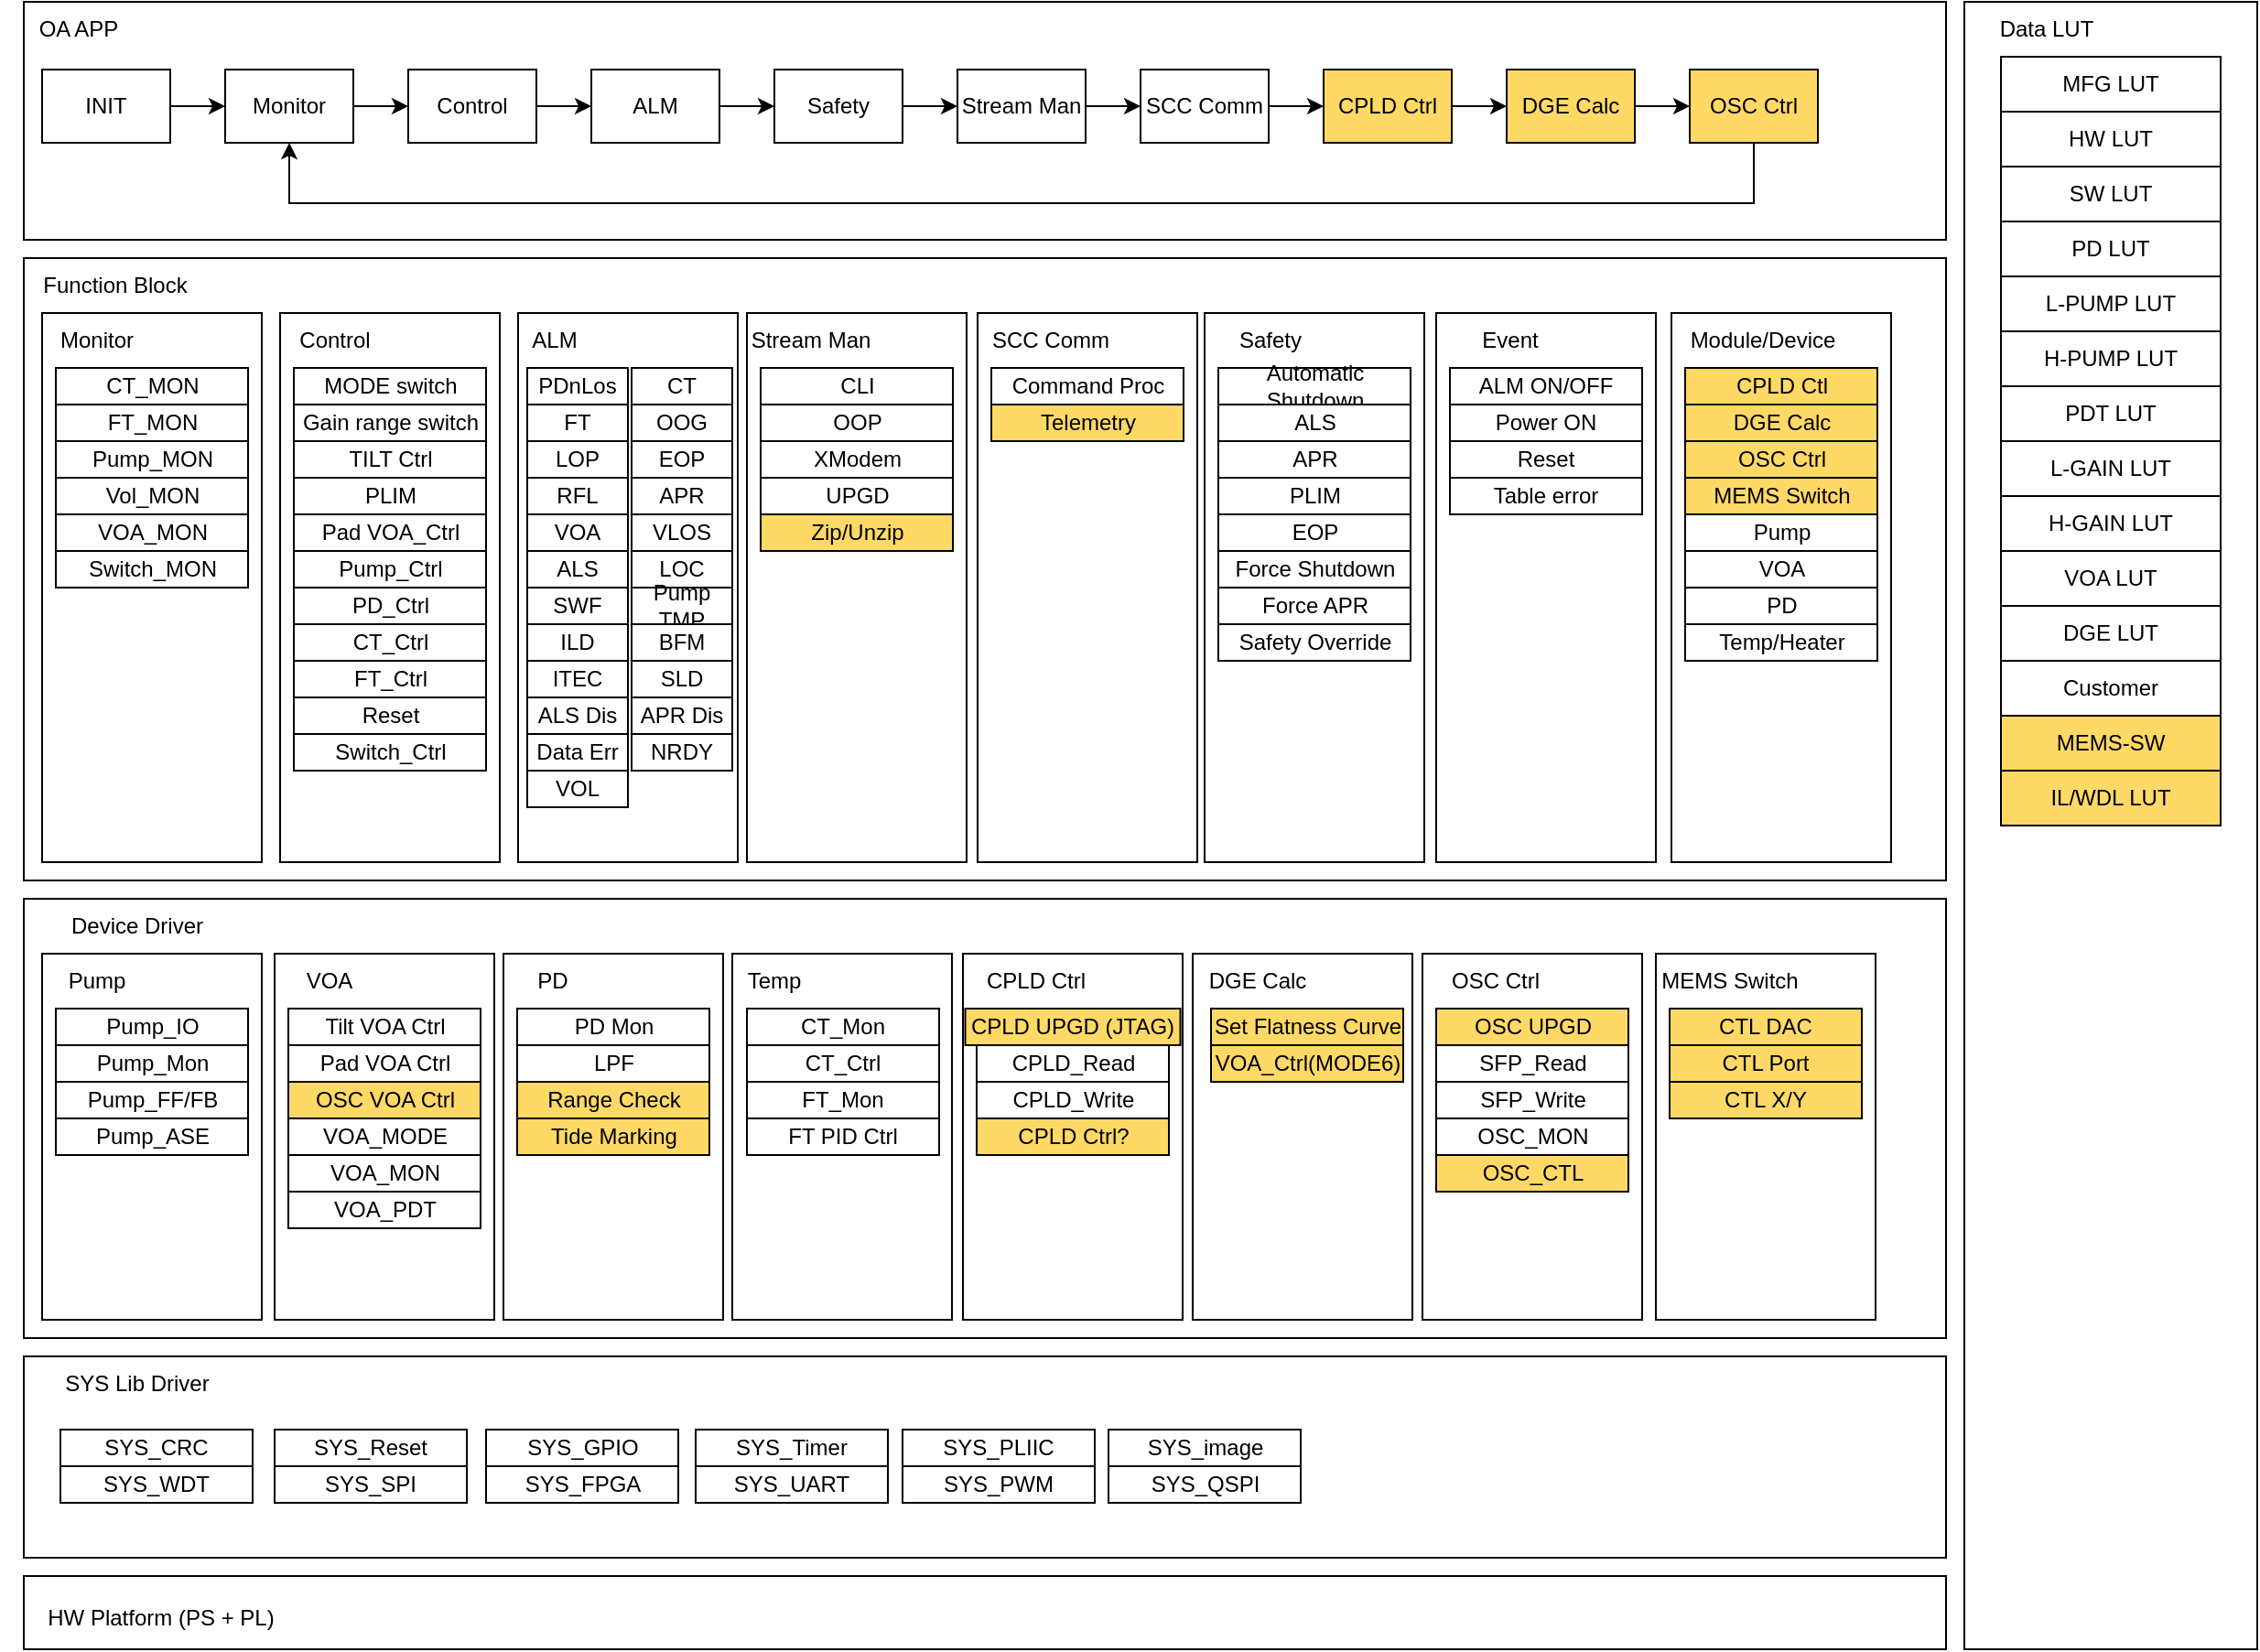 <mxfile version="27.1.1" pages="11">
  <diagram name="Page-1" id="QX2Zo42gZ58pbzbO7by9">
    <mxGraphModel dx="1275" dy="570" grid="1" gridSize="10" guides="1" tooltips="1" connect="1" arrows="1" fold="1" page="1" pageScale="1" pageWidth="827" pageHeight="1169" math="0" shadow="0">
      <root>
        <mxCell id="0" />
        <mxCell id="1" parent="0" />
        <mxCell id="qxcU-tkXqdNGHr9PozQ2-1" value="" style="rounded=0;whiteSpace=wrap;html=1;" vertex="1" parent="1">
          <mxGeometry x="140" y="50" width="1050" height="130" as="geometry" />
        </mxCell>
        <mxCell id="qxcU-tkXqdNGHr9PozQ2-2" value="OA APP" style="text;html=1;align=center;verticalAlign=middle;whiteSpace=wrap;rounded=0;" vertex="1" parent="1">
          <mxGeometry x="140" y="50" width="60" height="30" as="geometry" />
        </mxCell>
        <mxCell id="qxcU-tkXqdNGHr9PozQ2-3" style="edgeStyle=orthogonalEdgeStyle;rounded=0;orthogonalLoop=1;jettySize=auto;html=1;exitX=1;exitY=0.5;exitDx=0;exitDy=0;entryX=0;entryY=0.5;entryDx=0;entryDy=0;" edge="1" parent="1" source="qxcU-tkXqdNGHr9PozQ2-4" target="qxcU-tkXqdNGHr9PozQ2-6">
          <mxGeometry relative="1" as="geometry" />
        </mxCell>
        <mxCell id="qxcU-tkXqdNGHr9PozQ2-4" value="INIT" style="rounded=0;whiteSpace=wrap;html=1;" vertex="1" parent="1">
          <mxGeometry x="150" y="87" width="70" height="40" as="geometry" />
        </mxCell>
        <mxCell id="qxcU-tkXqdNGHr9PozQ2-5" style="edgeStyle=orthogonalEdgeStyle;rounded=0;orthogonalLoop=1;jettySize=auto;html=1;exitX=1;exitY=0.5;exitDx=0;exitDy=0;entryX=0;entryY=0.5;entryDx=0;entryDy=0;" edge="1" parent="1" source="qxcU-tkXqdNGHr9PozQ2-6" target="qxcU-tkXqdNGHr9PozQ2-16">
          <mxGeometry relative="1" as="geometry" />
        </mxCell>
        <mxCell id="qxcU-tkXqdNGHr9PozQ2-6" value="Monitor" style="rounded=0;whiteSpace=wrap;html=1;" vertex="1" parent="1">
          <mxGeometry x="250" y="87" width="70" height="40" as="geometry" />
        </mxCell>
        <mxCell id="qxcU-tkXqdNGHr9PozQ2-7" style="edgeStyle=orthogonalEdgeStyle;rounded=0;orthogonalLoop=1;jettySize=auto;html=1;exitX=1;exitY=0.5;exitDx=0;exitDy=0;entryX=0;entryY=0.5;entryDx=0;entryDy=0;" edge="1" parent="1" source="qxcU-tkXqdNGHr9PozQ2-8" target="qxcU-tkXqdNGHr9PozQ2-10">
          <mxGeometry relative="1" as="geometry" />
        </mxCell>
        <mxCell id="qxcU-tkXqdNGHr9PozQ2-8" value="Stream Man" style="rounded=0;whiteSpace=wrap;html=1;" vertex="1" parent="1">
          <mxGeometry x="650" y="87" width="70" height="40" as="geometry" />
        </mxCell>
        <mxCell id="qxcU-tkXqdNGHr9PozQ2-9" style="edgeStyle=orthogonalEdgeStyle;rounded=0;orthogonalLoop=1;jettySize=auto;html=1;exitX=1;exitY=0.5;exitDx=0;exitDy=0;entryX=0;entryY=0.5;entryDx=0;entryDy=0;" edge="1" parent="1" source="qxcU-tkXqdNGHr9PozQ2-10" target="qxcU-tkXqdNGHr9PozQ2-12">
          <mxGeometry relative="1" as="geometry" />
        </mxCell>
        <mxCell id="qxcU-tkXqdNGHr9PozQ2-10" value="SCC Comm" style="rounded=0;whiteSpace=wrap;html=1;" vertex="1" parent="1">
          <mxGeometry x="750" y="87" width="70" height="40" as="geometry" />
        </mxCell>
        <mxCell id="qxcU-tkXqdNGHr9PozQ2-11" style="edgeStyle=orthogonalEdgeStyle;rounded=0;orthogonalLoop=1;jettySize=auto;html=1;exitX=1;exitY=0.5;exitDx=0;exitDy=0;" edge="1" parent="1" source="qxcU-tkXqdNGHr9PozQ2-12" target="qxcU-tkXqdNGHr9PozQ2-18">
          <mxGeometry relative="1" as="geometry" />
        </mxCell>
        <mxCell id="qxcU-tkXqdNGHr9PozQ2-12" value="CPLD Ctrl" style="rounded=0;whiteSpace=wrap;html=1;fillColor=#FFD966;" vertex="1" parent="1">
          <mxGeometry x="850" y="87" width="70" height="40" as="geometry" />
        </mxCell>
        <mxCell id="qxcU-tkXqdNGHr9PozQ2-13" style="edgeStyle=orthogonalEdgeStyle;rounded=0;orthogonalLoop=1;jettySize=auto;html=1;exitX=1;exitY=0.5;exitDx=0;exitDy=0;entryX=0;entryY=0.5;entryDx=0;entryDy=0;" edge="1" parent="1" source="qxcU-tkXqdNGHr9PozQ2-14" target="qxcU-tkXqdNGHr9PozQ2-79">
          <mxGeometry relative="1" as="geometry" />
        </mxCell>
        <mxCell id="qxcU-tkXqdNGHr9PozQ2-14" value="ALM" style="rounded=0;whiteSpace=wrap;html=1;" vertex="1" parent="1">
          <mxGeometry x="450" y="87" width="70" height="40" as="geometry" />
        </mxCell>
        <mxCell id="qxcU-tkXqdNGHr9PozQ2-15" style="edgeStyle=orthogonalEdgeStyle;rounded=0;orthogonalLoop=1;jettySize=auto;html=1;exitX=1;exitY=0.5;exitDx=0;exitDy=0;entryX=0;entryY=0.5;entryDx=0;entryDy=0;" edge="1" parent="1" source="qxcU-tkXqdNGHr9PozQ2-16" target="qxcU-tkXqdNGHr9PozQ2-14">
          <mxGeometry relative="1" as="geometry" />
        </mxCell>
        <mxCell id="qxcU-tkXqdNGHr9PozQ2-16" value="Control" style="rounded=0;whiteSpace=wrap;html=1;" vertex="1" parent="1">
          <mxGeometry x="350" y="87" width="70" height="40" as="geometry" />
        </mxCell>
        <mxCell id="qxcU-tkXqdNGHr9PozQ2-17" style="edgeStyle=orthogonalEdgeStyle;rounded=0;orthogonalLoop=1;jettySize=auto;html=1;exitX=1;exitY=0.5;exitDx=0;exitDy=0;entryX=0;entryY=0.5;entryDx=0;entryDy=0;" edge="1" parent="1" source="qxcU-tkXqdNGHr9PozQ2-18" target="qxcU-tkXqdNGHr9PozQ2-20">
          <mxGeometry relative="1" as="geometry" />
        </mxCell>
        <mxCell id="qxcU-tkXqdNGHr9PozQ2-18" value="DGE Calc" style="rounded=0;whiteSpace=wrap;html=1;fillColor=#FFD966;" vertex="1" parent="1">
          <mxGeometry x="950" y="87" width="70" height="40" as="geometry" />
        </mxCell>
        <mxCell id="qxcU-tkXqdNGHr9PozQ2-19" style="edgeStyle=orthogonalEdgeStyle;rounded=0;orthogonalLoop=1;jettySize=auto;html=1;exitX=0.5;exitY=1;exitDx=0;exitDy=0;entryX=0.5;entryY=1;entryDx=0;entryDy=0;" edge="1" parent="1" source="qxcU-tkXqdNGHr9PozQ2-20" target="qxcU-tkXqdNGHr9PozQ2-6">
          <mxGeometry relative="1" as="geometry">
            <Array as="points">
              <mxPoint x="1085" y="160" />
              <mxPoint x="285" y="160" />
            </Array>
          </mxGeometry>
        </mxCell>
        <mxCell id="qxcU-tkXqdNGHr9PozQ2-20" value="OSC Ctrl" style="rounded=0;whiteSpace=wrap;html=1;fillColor=#FFD966;" vertex="1" parent="1">
          <mxGeometry x="1050" y="87" width="70" height="40" as="geometry" />
        </mxCell>
        <mxCell id="qxcU-tkXqdNGHr9PozQ2-21" value="v" style="rounded=0;whiteSpace=wrap;html=1;" vertex="1" parent="1">
          <mxGeometry x="140" y="190" width="1050" height="340" as="geometry" />
        </mxCell>
        <mxCell id="qxcU-tkXqdNGHr9PozQ2-22" value="Function Block" style="text;html=1;align=center;verticalAlign=middle;whiteSpace=wrap;rounded=0;" vertex="1" parent="1">
          <mxGeometry x="140" y="190" width="100" height="30" as="geometry" />
        </mxCell>
        <mxCell id="qxcU-tkXqdNGHr9PozQ2-23" value="" style="rounded=0;whiteSpace=wrap;html=1;" vertex="1" parent="1">
          <mxGeometry x="150" y="220" width="120" height="300" as="geometry" />
        </mxCell>
        <mxCell id="qxcU-tkXqdNGHr9PozQ2-24" value="Monitor" style="text;html=1;align=center;verticalAlign=middle;whiteSpace=wrap;rounded=0;" vertex="1" parent="1">
          <mxGeometry x="150" y="220" width="60" height="30" as="geometry" />
        </mxCell>
        <mxCell id="qxcU-tkXqdNGHr9PozQ2-25" value="" style="rounded=0;whiteSpace=wrap;html=1;" vertex="1" parent="1">
          <mxGeometry x="280" y="220" width="120" height="300" as="geometry" />
        </mxCell>
        <mxCell id="qxcU-tkXqdNGHr9PozQ2-26" value="Control" style="text;html=1;align=center;verticalAlign=middle;whiteSpace=wrap;rounded=0;" vertex="1" parent="1">
          <mxGeometry x="280" y="220" width="60" height="30" as="geometry" />
        </mxCell>
        <mxCell id="qxcU-tkXqdNGHr9PozQ2-27" value="" style="rounded=0;whiteSpace=wrap;html=1;" vertex="1" parent="1">
          <mxGeometry x="410" y="220" width="120" height="300" as="geometry" />
        </mxCell>
        <mxCell id="qxcU-tkXqdNGHr9PozQ2-28" value="ALM" style="text;html=1;align=center;verticalAlign=middle;whiteSpace=wrap;rounded=0;" vertex="1" parent="1">
          <mxGeometry x="400" y="220" width="60" height="30" as="geometry" />
        </mxCell>
        <mxCell id="qxcU-tkXqdNGHr9PozQ2-29" value="" style="rounded=0;whiteSpace=wrap;html=1;" vertex="1" parent="1">
          <mxGeometry x="535" y="220" width="120" height="300" as="geometry" />
        </mxCell>
        <mxCell id="qxcU-tkXqdNGHr9PozQ2-30" value="Stream Man" style="text;html=1;align=center;verticalAlign=middle;whiteSpace=wrap;rounded=0;" vertex="1" parent="1">
          <mxGeometry x="530" y="220" width="80" height="30" as="geometry" />
        </mxCell>
        <mxCell id="qxcU-tkXqdNGHr9PozQ2-31" value="" style="rounded=0;whiteSpace=wrap;html=1;" vertex="1" parent="1">
          <mxGeometry x="661" y="220" width="120" height="300" as="geometry" />
        </mxCell>
        <mxCell id="qxcU-tkXqdNGHr9PozQ2-32" value="SCC Comm" style="text;html=1;align=center;verticalAlign=middle;whiteSpace=wrap;rounded=0;" vertex="1" parent="1">
          <mxGeometry x="661" y="220" width="80" height="30" as="geometry" />
        </mxCell>
        <mxCell id="qxcU-tkXqdNGHr9PozQ2-33" value="CT_MON" style="rounded=0;whiteSpace=wrap;html=1;" vertex="1" parent="1">
          <mxGeometry x="157.5" y="250" width="105" height="20" as="geometry" />
        </mxCell>
        <mxCell id="qxcU-tkXqdNGHr9PozQ2-34" value="FT_MON" style="rounded=0;whiteSpace=wrap;html=1;" vertex="1" parent="1">
          <mxGeometry x="157.5" y="270" width="105" height="20" as="geometry" />
        </mxCell>
        <mxCell id="qxcU-tkXqdNGHr9PozQ2-35" value="Pump_MON" style="rounded=0;whiteSpace=wrap;html=1;" vertex="1" parent="1">
          <mxGeometry x="157.5" y="290" width="105" height="20" as="geometry" />
        </mxCell>
        <mxCell id="qxcU-tkXqdNGHr9PozQ2-36" value="Vol_MON" style="rounded=0;whiteSpace=wrap;html=1;" vertex="1" parent="1">
          <mxGeometry x="157.5" y="310" width="105" height="20" as="geometry" />
        </mxCell>
        <mxCell id="qxcU-tkXqdNGHr9PozQ2-37" value="VOA_MON" style="rounded=0;whiteSpace=wrap;html=1;" vertex="1" parent="1">
          <mxGeometry x="157.5" y="330" width="105" height="20" as="geometry" />
        </mxCell>
        <mxCell id="qxcU-tkXqdNGHr9PozQ2-38" value="MODE switch" style="rounded=0;whiteSpace=wrap;html=1;" vertex="1" parent="1">
          <mxGeometry x="287.5" y="250" width="105" height="20" as="geometry" />
        </mxCell>
        <mxCell id="qxcU-tkXqdNGHr9PozQ2-39" value="Gain range switch" style="rounded=0;whiteSpace=wrap;html=1;" vertex="1" parent="1">
          <mxGeometry x="287.5" y="270" width="105" height="20" as="geometry" />
        </mxCell>
        <mxCell id="qxcU-tkXqdNGHr9PozQ2-40" value="TILT Ctrl" style="rounded=0;whiteSpace=wrap;html=1;" vertex="1" parent="1">
          <mxGeometry x="287.5" y="290" width="105" height="20" as="geometry" />
        </mxCell>
        <mxCell id="qxcU-tkXqdNGHr9PozQ2-41" value="PLIM" style="rounded=0;whiteSpace=wrap;html=1;" vertex="1" parent="1">
          <mxGeometry x="287.5" y="310" width="105" height="20" as="geometry" />
        </mxCell>
        <mxCell id="qxcU-tkXqdNGHr9PozQ2-42" value="Pad VOA_Ctrl" style="rounded=0;whiteSpace=wrap;html=1;" vertex="1" parent="1">
          <mxGeometry x="287.5" y="330" width="105" height="20" as="geometry" />
        </mxCell>
        <mxCell id="qxcU-tkXqdNGHr9PozQ2-43" value="Pump_Ctrl" style="rounded=0;whiteSpace=wrap;html=1;" vertex="1" parent="1">
          <mxGeometry x="287.5" y="350" width="105" height="20" as="geometry" />
        </mxCell>
        <mxCell id="qxcU-tkXqdNGHr9PozQ2-44" value="PD_Ctrl" style="rounded=0;whiteSpace=wrap;html=1;" vertex="1" parent="1">
          <mxGeometry x="287.5" y="370" width="105" height="20" as="geometry" />
        </mxCell>
        <mxCell id="qxcU-tkXqdNGHr9PozQ2-45" value="CT_Ctrl" style="rounded=0;whiteSpace=wrap;html=1;" vertex="1" parent="1">
          <mxGeometry x="287.5" y="390" width="105" height="20" as="geometry" />
        </mxCell>
        <mxCell id="qxcU-tkXqdNGHr9PozQ2-46" value="FT_Ctrl" style="rounded=0;whiteSpace=wrap;html=1;" vertex="1" parent="1">
          <mxGeometry x="287.5" y="410" width="105" height="20" as="geometry" />
        </mxCell>
        <mxCell id="qxcU-tkXqdNGHr9PozQ2-47" value="CLI" style="rounded=0;whiteSpace=wrap;html=1;" vertex="1" parent="1">
          <mxGeometry x="542.5" y="250" width="105" height="20" as="geometry" />
        </mxCell>
        <mxCell id="qxcU-tkXqdNGHr9PozQ2-48" value="OOP" style="rounded=0;whiteSpace=wrap;html=1;" vertex="1" parent="1">
          <mxGeometry x="542.5" y="270" width="105" height="20" as="geometry" />
        </mxCell>
        <mxCell id="qxcU-tkXqdNGHr9PozQ2-49" value="XModem" style="rounded=0;whiteSpace=wrap;html=1;" vertex="1" parent="1">
          <mxGeometry x="542.5" y="290" width="105" height="20" as="geometry" />
        </mxCell>
        <mxCell id="qxcU-tkXqdNGHr9PozQ2-50" value="Command Proc" style="rounded=0;whiteSpace=wrap;html=1;" vertex="1" parent="1">
          <mxGeometry x="668.5" y="250" width="105" height="20" as="geometry" />
        </mxCell>
        <mxCell id="qxcU-tkXqdNGHr9PozQ2-51" value="Telemetry" style="rounded=0;whiteSpace=wrap;html=1;fillColor=#FFD966;" vertex="1" parent="1">
          <mxGeometry x="668.5" y="270" width="105" height="20" as="geometry" />
        </mxCell>
        <mxCell id="qxcU-tkXqdNGHr9PozQ2-52" value="UPGD" style="rounded=0;whiteSpace=wrap;html=1;" vertex="1" parent="1">
          <mxGeometry x="542.5" y="310" width="105" height="20" as="geometry" />
        </mxCell>
        <mxCell id="qxcU-tkXqdNGHr9PozQ2-53" value="Zip/Unzip" style="rounded=0;whiteSpace=wrap;html=1;fillColor=#FFD966;" vertex="1" parent="1">
          <mxGeometry x="542.5" y="330" width="105" height="20" as="geometry" />
        </mxCell>
        <mxCell id="qxcU-tkXqdNGHr9PozQ2-54" value="Reset" style="rounded=0;whiteSpace=wrap;html=1;" vertex="1" parent="1">
          <mxGeometry x="287.5" y="430" width="105" height="20" as="geometry" />
        </mxCell>
        <mxCell id="qxcU-tkXqdNGHr9PozQ2-55" value="PDnLos" style="rounded=0;whiteSpace=wrap;html=1;" vertex="1" parent="1">
          <mxGeometry x="415" y="250" width="55" height="20" as="geometry" />
        </mxCell>
        <mxCell id="qxcU-tkXqdNGHr9PozQ2-56" value="CT" style="rounded=0;whiteSpace=wrap;html=1;" vertex="1" parent="1">
          <mxGeometry x="472" y="250" width="55" height="20" as="geometry" />
        </mxCell>
        <mxCell id="qxcU-tkXqdNGHr9PozQ2-57" value="FT" style="rounded=0;whiteSpace=wrap;html=1;" vertex="1" parent="1">
          <mxGeometry x="415" y="270" width="55" height="20" as="geometry" />
        </mxCell>
        <mxCell id="qxcU-tkXqdNGHr9PozQ2-58" value="OOG" style="rounded=0;whiteSpace=wrap;html=1;" vertex="1" parent="1">
          <mxGeometry x="472" y="270" width="55" height="20" as="geometry" />
        </mxCell>
        <mxCell id="qxcU-tkXqdNGHr9PozQ2-59" value="LOP" style="rounded=0;whiteSpace=wrap;html=1;" vertex="1" parent="1">
          <mxGeometry x="415" y="290" width="55" height="20" as="geometry" />
        </mxCell>
        <mxCell id="qxcU-tkXqdNGHr9PozQ2-60" value="EOP" style="rounded=0;whiteSpace=wrap;html=1;" vertex="1" parent="1">
          <mxGeometry x="472" y="290" width="55" height="20" as="geometry" />
        </mxCell>
        <mxCell id="qxcU-tkXqdNGHr9PozQ2-61" value="RFL" style="rounded=0;whiteSpace=wrap;html=1;" vertex="1" parent="1">
          <mxGeometry x="415" y="310" width="55" height="20" as="geometry" />
        </mxCell>
        <mxCell id="qxcU-tkXqdNGHr9PozQ2-62" value="APR" style="rounded=0;whiteSpace=wrap;html=1;" vertex="1" parent="1">
          <mxGeometry x="472" y="310" width="55" height="20" as="geometry" />
        </mxCell>
        <mxCell id="qxcU-tkXqdNGHr9PozQ2-63" value="VOA" style="rounded=0;whiteSpace=wrap;html=1;" vertex="1" parent="1">
          <mxGeometry x="415" y="330" width="55" height="20" as="geometry" />
        </mxCell>
        <mxCell id="qxcU-tkXqdNGHr9PozQ2-64" value="VLOS" style="rounded=0;whiteSpace=wrap;html=1;" vertex="1" parent="1">
          <mxGeometry x="472" y="330" width="55" height="20" as="geometry" />
        </mxCell>
        <mxCell id="qxcU-tkXqdNGHr9PozQ2-65" value="ALS" style="rounded=0;whiteSpace=wrap;html=1;" vertex="1" parent="1">
          <mxGeometry x="415" y="350" width="55" height="20" as="geometry" />
        </mxCell>
        <mxCell id="qxcU-tkXqdNGHr9PozQ2-66" value="LOC" style="rounded=0;whiteSpace=wrap;html=1;" vertex="1" parent="1">
          <mxGeometry x="472" y="350" width="55" height="20" as="geometry" />
        </mxCell>
        <mxCell id="qxcU-tkXqdNGHr9PozQ2-67" value="SWF" style="rounded=0;whiteSpace=wrap;html=1;" vertex="1" parent="1">
          <mxGeometry x="415" y="370" width="55" height="20" as="geometry" />
        </mxCell>
        <mxCell id="qxcU-tkXqdNGHr9PozQ2-68" value="Pump TMP" style="rounded=0;whiteSpace=wrap;html=1;" vertex="1" parent="1">
          <mxGeometry x="472" y="370" width="55" height="20" as="geometry" />
        </mxCell>
        <mxCell id="qxcU-tkXqdNGHr9PozQ2-69" value="ILD" style="rounded=0;whiteSpace=wrap;html=1;" vertex="1" parent="1">
          <mxGeometry x="415" y="390" width="55" height="20" as="geometry" />
        </mxCell>
        <mxCell id="qxcU-tkXqdNGHr9PozQ2-70" value="BFM" style="rounded=0;whiteSpace=wrap;html=1;" vertex="1" parent="1">
          <mxGeometry x="472" y="390" width="55" height="20" as="geometry" />
        </mxCell>
        <mxCell id="qxcU-tkXqdNGHr9PozQ2-71" value="ITEC" style="rounded=0;whiteSpace=wrap;html=1;" vertex="1" parent="1">
          <mxGeometry x="415" y="410" width="55" height="20" as="geometry" />
        </mxCell>
        <mxCell id="qxcU-tkXqdNGHr9PozQ2-72" value="SLD" style="rounded=0;whiteSpace=wrap;html=1;" vertex="1" parent="1">
          <mxGeometry x="472" y="410" width="55" height="20" as="geometry" />
        </mxCell>
        <mxCell id="qxcU-tkXqdNGHr9PozQ2-73" value="ALS Dis" style="rounded=0;whiteSpace=wrap;html=1;" vertex="1" parent="1">
          <mxGeometry x="415" y="430" width="55" height="20" as="geometry" />
        </mxCell>
        <mxCell id="qxcU-tkXqdNGHr9PozQ2-74" value="APR Dis" style="rounded=0;whiteSpace=wrap;html=1;" vertex="1" parent="1">
          <mxGeometry x="472" y="430" width="55" height="20" as="geometry" />
        </mxCell>
        <mxCell id="qxcU-tkXqdNGHr9PozQ2-75" value="Data Err" style="rounded=0;whiteSpace=wrap;html=1;" vertex="1" parent="1">
          <mxGeometry x="415" y="450" width="55" height="20" as="geometry" />
        </mxCell>
        <mxCell id="qxcU-tkXqdNGHr9PozQ2-76" value="NRDY" style="rounded=0;whiteSpace=wrap;html=1;" vertex="1" parent="1">
          <mxGeometry x="472" y="450" width="55" height="20" as="geometry" />
        </mxCell>
        <mxCell id="qxcU-tkXqdNGHr9PozQ2-77" value="VOL" style="rounded=0;whiteSpace=wrap;html=1;" vertex="1" parent="1">
          <mxGeometry x="415" y="470" width="55" height="20" as="geometry" />
        </mxCell>
        <mxCell id="qxcU-tkXqdNGHr9PozQ2-78" style="edgeStyle=orthogonalEdgeStyle;rounded=0;orthogonalLoop=1;jettySize=auto;html=1;exitX=1;exitY=0.5;exitDx=0;exitDy=0;entryX=0;entryY=0.5;entryDx=0;entryDy=0;" edge="1" parent="1" source="qxcU-tkXqdNGHr9PozQ2-79" target="qxcU-tkXqdNGHr9PozQ2-8">
          <mxGeometry relative="1" as="geometry" />
        </mxCell>
        <mxCell id="qxcU-tkXqdNGHr9PozQ2-79" value="Safety" style="rounded=0;whiteSpace=wrap;html=1;" vertex="1" parent="1">
          <mxGeometry x="550" y="87" width="70" height="40" as="geometry" />
        </mxCell>
        <mxCell id="qxcU-tkXqdNGHr9PozQ2-80" value="" style="rounded=0;whiteSpace=wrap;html=1;" vertex="1" parent="1">
          <mxGeometry x="785" y="220" width="120" height="300" as="geometry" />
        </mxCell>
        <mxCell id="qxcU-tkXqdNGHr9PozQ2-81" value="Switch_MON" style="rounded=0;whiteSpace=wrap;html=1;" vertex="1" parent="1">
          <mxGeometry x="157.5" y="350" width="105" height="20" as="geometry" />
        </mxCell>
        <mxCell id="qxcU-tkXqdNGHr9PozQ2-82" value="Switch_Ctrl" style="rounded=0;whiteSpace=wrap;html=1;" vertex="1" parent="1">
          <mxGeometry x="287.5" y="450" width="105" height="20" as="geometry" />
        </mxCell>
        <mxCell id="qxcU-tkXqdNGHr9PozQ2-83" value="Safety" style="text;html=1;align=center;verticalAlign=middle;whiteSpace=wrap;rounded=0;" vertex="1" parent="1">
          <mxGeometry x="781" y="220" width="80" height="30" as="geometry" />
        </mxCell>
        <mxCell id="qxcU-tkXqdNGHr9PozQ2-84" value="Automatic Shutdown" style="rounded=0;whiteSpace=wrap;html=1;" vertex="1" parent="1">
          <mxGeometry x="792.5" y="250" width="105" height="20" as="geometry" />
        </mxCell>
        <mxCell id="qxcU-tkXqdNGHr9PozQ2-85" value="ALS" style="rounded=0;whiteSpace=wrap;html=1;" vertex="1" parent="1">
          <mxGeometry x="792.5" y="270" width="105" height="20" as="geometry" />
        </mxCell>
        <mxCell id="qxcU-tkXqdNGHr9PozQ2-86" value="APR" style="rounded=0;whiteSpace=wrap;html=1;" vertex="1" parent="1">
          <mxGeometry x="792.5" y="290" width="105" height="20" as="geometry" />
        </mxCell>
        <mxCell id="qxcU-tkXqdNGHr9PozQ2-87" value="PLIM" style="rounded=0;whiteSpace=wrap;html=1;" vertex="1" parent="1">
          <mxGeometry x="792.5" y="310" width="105" height="20" as="geometry" />
        </mxCell>
        <mxCell id="qxcU-tkXqdNGHr9PozQ2-88" value="EOP" style="rounded=0;whiteSpace=wrap;html=1;" vertex="1" parent="1">
          <mxGeometry x="792.5" y="330" width="105" height="20" as="geometry" />
        </mxCell>
        <mxCell id="qxcU-tkXqdNGHr9PozQ2-89" value="Force Shutdown" style="rounded=0;whiteSpace=wrap;html=1;" vertex="1" parent="1">
          <mxGeometry x="792.5" y="350" width="105" height="20" as="geometry" />
        </mxCell>
        <mxCell id="qxcU-tkXqdNGHr9PozQ2-90" value="Force APR" style="rounded=0;whiteSpace=wrap;html=1;" vertex="1" parent="1">
          <mxGeometry x="792.5" y="370" width="105" height="20" as="geometry" />
        </mxCell>
        <mxCell id="qxcU-tkXqdNGHr9PozQ2-91" value="Safety Override" style="rounded=0;whiteSpace=wrap;html=1;" vertex="1" parent="1">
          <mxGeometry x="792.5" y="390" width="105" height="20" as="geometry" />
        </mxCell>
        <mxCell id="qxcU-tkXqdNGHr9PozQ2-92" value="" style="rounded=0;whiteSpace=wrap;html=1;" vertex="1" parent="1">
          <mxGeometry x="140" y="540" width="1050" height="240" as="geometry" />
        </mxCell>
        <mxCell id="qxcU-tkXqdNGHr9PozQ2-93" value="Device Driver" style="text;html=1;align=center;verticalAlign=middle;whiteSpace=wrap;rounded=0;" vertex="1" parent="1">
          <mxGeometry x="127" y="540" width="150" height="30" as="geometry" />
        </mxCell>
        <mxCell id="qxcU-tkXqdNGHr9PozQ2-94" value="" style="rounded=0;whiteSpace=wrap;html=1;" vertex="1" parent="1">
          <mxGeometry x="150" y="570" width="120" height="200" as="geometry" />
        </mxCell>
        <mxCell id="qxcU-tkXqdNGHr9PozQ2-95" value="Pump" style="text;html=1;align=center;verticalAlign=middle;whiteSpace=wrap;rounded=0;" vertex="1" parent="1">
          <mxGeometry x="150" y="570" width="60" height="30" as="geometry" />
        </mxCell>
        <mxCell id="qxcU-tkXqdNGHr9PozQ2-96" value="" style="rounded=0;whiteSpace=wrap;html=1;" vertex="1" parent="1">
          <mxGeometry x="277" y="570" width="120" height="200" as="geometry" />
        </mxCell>
        <mxCell id="qxcU-tkXqdNGHr9PozQ2-97" value="VOA" style="text;html=1;align=center;verticalAlign=middle;whiteSpace=wrap;rounded=0;" vertex="1" parent="1">
          <mxGeometry x="277" y="570" width="60" height="30" as="geometry" />
        </mxCell>
        <mxCell id="qxcU-tkXqdNGHr9PozQ2-98" value="" style="rounded=0;whiteSpace=wrap;html=1;" vertex="1" parent="1">
          <mxGeometry x="402" y="570" width="120" height="200" as="geometry" />
        </mxCell>
        <mxCell id="qxcU-tkXqdNGHr9PozQ2-99" value="PD" style="text;html=1;align=center;verticalAlign=middle;whiteSpace=wrap;rounded=0;" vertex="1" parent="1">
          <mxGeometry x="399" y="570" width="60" height="30" as="geometry" />
        </mxCell>
        <mxCell id="qxcU-tkXqdNGHr9PozQ2-100" value="" style="rounded=0;whiteSpace=wrap;html=1;" vertex="1" parent="1">
          <mxGeometry x="527" y="570" width="120" height="200" as="geometry" />
        </mxCell>
        <mxCell id="qxcU-tkXqdNGHr9PozQ2-101" value="Temp" style="text;html=1;align=center;verticalAlign=middle;whiteSpace=wrap;rounded=0;" vertex="1" parent="1">
          <mxGeometry x="520" y="570" width="60" height="30" as="geometry" />
        </mxCell>
        <mxCell id="qxcU-tkXqdNGHr9PozQ2-102" value="" style="rounded=0;whiteSpace=wrap;html=1;" vertex="1" parent="1">
          <mxGeometry x="140" y="790" width="1050" height="110" as="geometry" />
        </mxCell>
        <mxCell id="qxcU-tkXqdNGHr9PozQ2-103" value="SYS Lib Driver" style="text;html=1;align=center;verticalAlign=middle;whiteSpace=wrap;rounded=0;" vertex="1" parent="1">
          <mxGeometry x="137" y="790" width="130" height="30" as="geometry" />
        </mxCell>
        <mxCell id="qxcU-tkXqdNGHr9PozQ2-104" value="" style="rounded=0;whiteSpace=wrap;html=1;" vertex="1" parent="1">
          <mxGeometry x="140" y="910" width="1050" height="40" as="geometry" />
        </mxCell>
        <mxCell id="qxcU-tkXqdNGHr9PozQ2-105" value="HW Platform (PS + PL)" style="text;html=1;align=center;verticalAlign=middle;whiteSpace=wrap;rounded=0;" vertex="1" parent="1">
          <mxGeometry x="150" y="915" width="130" height="35" as="geometry" />
        </mxCell>
        <mxCell id="qxcU-tkXqdNGHr9PozQ2-106" value="Pump_IO" style="rounded=0;whiteSpace=wrap;html=1;" vertex="1" parent="1">
          <mxGeometry x="157.5" y="600" width="105" height="20" as="geometry" />
        </mxCell>
        <mxCell id="qxcU-tkXqdNGHr9PozQ2-107" value="Pump_Mon&lt;span style=&quot;color: rgba(0, 0, 0, 0); font-family: monospace; font-size: 0px; text-align: start; text-wrap: nowrap;&quot;&gt;%3CmxGraphModel%3E%3Croot%3E%3CmxCell%20id%3D%220%22%2F%3E%3CmxCell%20id%3D%221%22%20parent%3D%220%22%2F%3E%3CmxCell%20id%3D%222%22%20value%3D%22Pump_IO%22%20style%3D%22rounded%3D0%3BwhiteSpace%3Dwrap%3Bhtml%3D1%3B%22%20vertex%3D%221%22%20parent%3D%221%22%3E%3CmxGeometry%20x%3D%22157.5%22%20y%3D%22600%22%20width%3D%22105%22%20height%3D%2220%22%20as%3D%22geometry%22%2F%3E%3C%2FmxCell%3E%3C%2Froot%3E%3C%2FmxGraphModel%3E&lt;/span&gt;" style="rounded=0;whiteSpace=wrap;html=1;" vertex="1" parent="1">
          <mxGeometry x="157.5" y="620" width="105" height="20" as="geometry" />
        </mxCell>
        <mxCell id="qxcU-tkXqdNGHr9PozQ2-108" value="Pump_FF/FB" style="rounded=0;whiteSpace=wrap;html=1;" vertex="1" parent="1">
          <mxGeometry x="157.5" y="640" width="105" height="20" as="geometry" />
        </mxCell>
        <mxCell id="qxcU-tkXqdNGHr9PozQ2-109" value="Pump_ASE&lt;span style=&quot;color: rgba(0, 0, 0, 0); font-family: monospace; font-size: 0px; text-align: start; text-wrap: nowrap;&quot;&gt;%3CmxGraphModel%3E%3Croot%3E%3CmxCell%20id%3D%220%22%2F%3E%3CmxCell%20id%3D%221%22%20parent%3D%220%22%2F%3E%3CmxCell%20id%3D%222%22%20value%3D%22Pump_IO%22%20style%3D%22rounded%3D0%3BwhiteSpace%3Dwrap%3Bhtml%3D1%3B%22%20vertex%3D%221%22%20parent%3D%221%22%3E%3CmxGeometry%20x%3D%22157.5%22%20y%3D%22600%22%20width%3D%22105%22%20height%3D%2220%22%20as%3D%22geometry%22%2F%3E%3C%2FmxCell%3E%3C%2Froot%3E%3C%2FmxGraphModel%3E&lt;/span&gt;" style="rounded=0;whiteSpace=wrap;html=1;" vertex="1" parent="1">
          <mxGeometry x="157.5" y="660" width="105" height="20" as="geometry" />
        </mxCell>
        <mxCell id="qxcU-tkXqdNGHr9PozQ2-110" value="Tilt VOA Ctrl" style="rounded=0;whiteSpace=wrap;html=1;" vertex="1" parent="1">
          <mxGeometry x="284.5" y="600" width="105" height="20" as="geometry" />
        </mxCell>
        <mxCell id="qxcU-tkXqdNGHr9PozQ2-111" value="Pad VOA Ctrl" style="rounded=0;whiteSpace=wrap;html=1;" vertex="1" parent="1">
          <mxGeometry x="284.5" y="620" width="105" height="20" as="geometry" />
        </mxCell>
        <mxCell id="qxcU-tkXqdNGHr9PozQ2-112" value="OSC VOA Ctrl" style="rounded=0;whiteSpace=wrap;html=1;fillColor=#FFD966;" vertex="1" parent="1">
          <mxGeometry x="284.5" y="640" width="105" height="20" as="geometry" />
        </mxCell>
        <mxCell id="qxcU-tkXqdNGHr9PozQ2-113" value="VOA_MODE" style="rounded=0;whiteSpace=wrap;html=1;" vertex="1" parent="1">
          <mxGeometry x="284.5" y="660" width="105" height="20" as="geometry" />
        </mxCell>
        <mxCell id="qxcU-tkXqdNGHr9PozQ2-114" value="PD Mon" style="rounded=0;whiteSpace=wrap;html=1;" vertex="1" parent="1">
          <mxGeometry x="409.5" y="600" width="105" height="20" as="geometry" />
        </mxCell>
        <mxCell id="qxcU-tkXqdNGHr9PozQ2-115" value="LPF" style="rounded=0;whiteSpace=wrap;html=1;" vertex="1" parent="1">
          <mxGeometry x="409.5" y="620" width="105" height="20" as="geometry" />
        </mxCell>
        <mxCell id="qxcU-tkXqdNGHr9PozQ2-116" value="Range Check" style="rounded=0;whiteSpace=wrap;html=1;fillColor=#FFD966;" vertex="1" parent="1">
          <mxGeometry x="409.5" y="640" width="105" height="20" as="geometry" />
        </mxCell>
        <mxCell id="qxcU-tkXqdNGHr9PozQ2-117" value="Tide Marking" style="rounded=0;whiteSpace=wrap;html=1;fillColor=#FFD966;" vertex="1" parent="1">
          <mxGeometry x="409.5" y="660" width="105" height="20" as="geometry" />
        </mxCell>
        <mxCell id="qxcU-tkXqdNGHr9PozQ2-118" value="CT_Mon" style="rounded=0;whiteSpace=wrap;html=1;" vertex="1" parent="1">
          <mxGeometry x="535" y="600" width="105" height="20" as="geometry" />
        </mxCell>
        <mxCell id="qxcU-tkXqdNGHr9PozQ2-119" value="CT_Ctrl" style="rounded=0;whiteSpace=wrap;html=1;" vertex="1" parent="1">
          <mxGeometry x="535" y="620" width="105" height="20" as="geometry" />
        </mxCell>
        <mxCell id="qxcU-tkXqdNGHr9PozQ2-120" value="FT_Mon" style="rounded=0;whiteSpace=wrap;html=1;" vertex="1" parent="1">
          <mxGeometry x="535" y="640" width="105" height="20" as="geometry" />
        </mxCell>
        <mxCell id="qxcU-tkXqdNGHr9PozQ2-121" value="FT PID Ctrl" style="rounded=0;whiteSpace=wrap;html=1;" vertex="1" parent="1">
          <mxGeometry x="535" y="660" width="105" height="20" as="geometry" />
        </mxCell>
        <mxCell id="qxcU-tkXqdNGHr9PozQ2-122" value="SYS_GPIO" style="rounded=0;whiteSpace=wrap;html=1;" vertex="1" parent="1">
          <mxGeometry x="392.5" y="830" width="105" height="20" as="geometry" />
        </mxCell>
        <mxCell id="qxcU-tkXqdNGHr9PozQ2-123" value="SYS_FPGA" style="rounded=0;whiteSpace=wrap;html=1;" vertex="1" parent="1">
          <mxGeometry x="392.5" y="850" width="105" height="20" as="geometry" />
        </mxCell>
        <mxCell id="qxcU-tkXqdNGHr9PozQ2-124" value="VOA_MON" style="rounded=0;whiteSpace=wrap;html=1;" vertex="1" parent="1">
          <mxGeometry x="284.5" y="680" width="105" height="20" as="geometry" />
        </mxCell>
        <mxCell id="qxcU-tkXqdNGHr9PozQ2-125" value="VOA_PDT" style="rounded=0;whiteSpace=wrap;html=1;" vertex="1" parent="1">
          <mxGeometry x="284.5" y="700" width="105" height="20" as="geometry" />
        </mxCell>
        <mxCell id="qxcU-tkXqdNGHr9PozQ2-126" value="SYS_PLIIC" style="rounded=0;whiteSpace=wrap;html=1;" vertex="1" parent="1">
          <mxGeometry x="620" y="830" width="105" height="20" as="geometry" />
        </mxCell>
        <mxCell id="qxcU-tkXqdNGHr9PozQ2-127" value="SYS_PWM" style="rounded=0;whiteSpace=wrap;html=1;" vertex="1" parent="1">
          <mxGeometry x="620" y="850" width="105" height="20" as="geometry" />
        </mxCell>
        <mxCell id="qxcU-tkXqdNGHr9PozQ2-128" value="SYS_QSPI" style="rounded=0;whiteSpace=wrap;html=1;" vertex="1" parent="1">
          <mxGeometry x="732.5" y="850" width="105" height="20" as="geometry" />
        </mxCell>
        <mxCell id="qxcU-tkXqdNGHr9PozQ2-129" value="SYS_Timer" style="rounded=0;whiteSpace=wrap;html=1;" vertex="1" parent="1">
          <mxGeometry x="507" y="830" width="105" height="20" as="geometry" />
        </mxCell>
        <mxCell id="qxcU-tkXqdNGHr9PozQ2-130" value="SYS_UART" style="rounded=0;whiteSpace=wrap;html=1;" vertex="1" parent="1">
          <mxGeometry x="507" y="850" width="105" height="20" as="geometry" />
        </mxCell>
        <mxCell id="qxcU-tkXqdNGHr9PozQ2-131" value="SYS_image" style="rounded=0;whiteSpace=wrap;html=1;" vertex="1" parent="1">
          <mxGeometry x="732.5" y="830" width="105" height="20" as="geometry" />
        </mxCell>
        <mxCell id="qxcU-tkXqdNGHr9PozQ2-132" value="SYS_CRC" style="rounded=0;whiteSpace=wrap;html=1;" vertex="1" parent="1">
          <mxGeometry x="160" y="830" width="105" height="20" as="geometry" />
        </mxCell>
        <mxCell id="qxcU-tkXqdNGHr9PozQ2-133" value="SYS_WDT" style="rounded=0;whiteSpace=wrap;html=1;" vertex="1" parent="1">
          <mxGeometry x="160" y="850" width="105" height="20" as="geometry" />
        </mxCell>
        <mxCell id="qxcU-tkXqdNGHr9PozQ2-134" value="SYS_Reset" style="rounded=0;whiteSpace=wrap;html=1;" vertex="1" parent="1">
          <mxGeometry x="277" y="830" width="105" height="20" as="geometry" />
        </mxCell>
        <mxCell id="qxcU-tkXqdNGHr9PozQ2-135" value="SYS_SPI" style="rounded=0;whiteSpace=wrap;html=1;" vertex="1" parent="1">
          <mxGeometry x="277" y="850" width="105" height="20" as="geometry" />
        </mxCell>
        <mxCell id="qxcU-tkXqdNGHr9PozQ2-136" value="" style="rounded=0;whiteSpace=wrap;html=1;" vertex="1" parent="1">
          <mxGeometry x="653" y="570" width="120" height="200" as="geometry" />
        </mxCell>
        <mxCell id="qxcU-tkXqdNGHr9PozQ2-137" value="CPLD Ctrl" style="text;html=1;align=center;verticalAlign=middle;whiteSpace=wrap;rounded=0;" vertex="1" parent="1">
          <mxGeometry x="653" y="570" width="80" height="30" as="geometry" />
        </mxCell>
        <mxCell id="qxcU-tkXqdNGHr9PozQ2-138" value="CPLD UPGD (JTAG)" style="rounded=0;whiteSpace=wrap;html=1;fillColor=#FFD966;" vertex="1" parent="1">
          <mxGeometry x="654.25" y="600" width="117.5" height="20" as="geometry" />
        </mxCell>
        <mxCell id="qxcU-tkXqdNGHr9PozQ2-139" value="CPLD_Read" style="rounded=0;whiteSpace=wrap;html=1;" vertex="1" parent="1">
          <mxGeometry x="660.5" y="620" width="105" height="20" as="geometry" />
        </mxCell>
        <mxCell id="qxcU-tkXqdNGHr9PozQ2-140" value="CPLD_Write" style="rounded=0;whiteSpace=wrap;html=1;" vertex="1" parent="1">
          <mxGeometry x="660.5" y="640" width="105" height="20" as="geometry" />
        </mxCell>
        <mxCell id="qxcU-tkXqdNGHr9PozQ2-141" value="CPLD Ctrl?" style="rounded=0;whiteSpace=wrap;html=1;fillColor=#FFD966;" vertex="1" parent="1">
          <mxGeometry x="660.5" y="660" width="105" height="20" as="geometry" />
        </mxCell>
        <mxCell id="qxcU-tkXqdNGHr9PozQ2-142" value="" style="rounded=0;whiteSpace=wrap;html=1;" vertex="1" parent="1">
          <mxGeometry x="778.5" y="570" width="120" height="200" as="geometry" />
        </mxCell>
        <mxCell id="qxcU-tkXqdNGHr9PozQ2-143" value="DGE Calc" style="text;html=1;align=center;verticalAlign=middle;whiteSpace=wrap;rounded=0;" vertex="1" parent="1">
          <mxGeometry x="773.5" y="570" width="80" height="30" as="geometry" />
        </mxCell>
        <mxCell id="qxcU-tkXqdNGHr9PozQ2-144" value="Set Flatness Curve" style="rounded=0;whiteSpace=wrap;html=1;fillColor=#FFD966;" vertex="1" parent="1">
          <mxGeometry x="788.5" y="600" width="105" height="20" as="geometry" />
        </mxCell>
        <mxCell id="qxcU-tkXqdNGHr9PozQ2-145" value="VOA_Ctrl(MODE6)" style="rounded=0;whiteSpace=wrap;html=1;fillColor=#FFD966;" vertex="1" parent="1">
          <mxGeometry x="788.5" y="620" width="105" height="20" as="geometry" />
        </mxCell>
        <mxCell id="qxcU-tkXqdNGHr9PozQ2-146" value="" style="rounded=0;whiteSpace=wrap;html=1;" vertex="1" parent="1">
          <mxGeometry x="904" y="570" width="120" height="200" as="geometry" />
        </mxCell>
        <mxCell id="qxcU-tkXqdNGHr9PozQ2-147" value="OSC Ctrl" style="text;html=1;align=center;verticalAlign=middle;whiteSpace=wrap;rounded=0;" vertex="1" parent="1">
          <mxGeometry x="904" y="570" width="80" height="30" as="geometry" />
        </mxCell>
        <mxCell id="qxcU-tkXqdNGHr9PozQ2-148" value="OSC UPGD" style="rounded=0;whiteSpace=wrap;html=1;fillColor=#FFD966;" vertex="1" parent="1">
          <mxGeometry x="911.5" y="600" width="105" height="20" as="geometry" />
        </mxCell>
        <mxCell id="qxcU-tkXqdNGHr9PozQ2-149" value="SFP_Read" style="rounded=0;whiteSpace=wrap;html=1;" vertex="1" parent="1">
          <mxGeometry x="911.5" y="620" width="105" height="20" as="geometry" />
        </mxCell>
        <mxCell id="qxcU-tkXqdNGHr9PozQ2-150" value="SFP_Write" style="rounded=0;whiteSpace=wrap;html=1;" vertex="1" parent="1">
          <mxGeometry x="911.5" y="640" width="105" height="20" as="geometry" />
        </mxCell>
        <mxCell id="qxcU-tkXqdNGHr9PozQ2-151" value="OSC_MON" style="rounded=0;whiteSpace=wrap;html=1;" vertex="1" parent="1">
          <mxGeometry x="911.5" y="660" width="105" height="20" as="geometry" />
        </mxCell>
        <mxCell id="qxcU-tkXqdNGHr9PozQ2-152" value="" style="rounded=0;whiteSpace=wrap;html=1;" vertex="1" parent="1">
          <mxGeometry x="911.5" y="220" width="120" height="300" as="geometry" />
        </mxCell>
        <mxCell id="qxcU-tkXqdNGHr9PozQ2-153" value="Event" style="text;html=1;align=center;verticalAlign=middle;whiteSpace=wrap;rounded=0;" vertex="1" parent="1">
          <mxGeometry x="911.5" y="220" width="80" height="30" as="geometry" />
        </mxCell>
        <mxCell id="qxcU-tkXqdNGHr9PozQ2-154" value="ALM ON/OFF" style="rounded=0;whiteSpace=wrap;html=1;" vertex="1" parent="1">
          <mxGeometry x="919" y="250" width="105" height="20" as="geometry" />
        </mxCell>
        <mxCell id="qxcU-tkXqdNGHr9PozQ2-155" value="Power ON" style="rounded=0;whiteSpace=wrap;html=1;" vertex="1" parent="1">
          <mxGeometry x="919" y="270" width="105" height="20" as="geometry" />
        </mxCell>
        <mxCell id="qxcU-tkXqdNGHr9PozQ2-156" value="" style="rounded=0;whiteSpace=wrap;html=1;" vertex="1" parent="1">
          <mxGeometry x="1040" y="220" width="120" height="300" as="geometry" />
        </mxCell>
        <mxCell id="qxcU-tkXqdNGHr9PozQ2-157" value="CPLD Ctl" style="rounded=0;whiteSpace=wrap;html=1;fillColor=#FFD966;" vertex="1" parent="1">
          <mxGeometry x="1047.5" y="250" width="105" height="20" as="geometry" />
        </mxCell>
        <mxCell id="qxcU-tkXqdNGHr9PozQ2-158" value="DGE Calc" style="rounded=0;whiteSpace=wrap;html=1;fillColor=#FFD966;" vertex="1" parent="1">
          <mxGeometry x="1047.5" y="270" width="105" height="20" as="geometry" />
        </mxCell>
        <mxCell id="qxcU-tkXqdNGHr9PozQ2-159" value="Module/Device" style="text;html=1;align=center;verticalAlign=middle;whiteSpace=wrap;rounded=0;" vertex="1" parent="1">
          <mxGeometry x="1050" y="220" width="80" height="30" as="geometry" />
        </mxCell>
        <mxCell id="qxcU-tkXqdNGHr9PozQ2-160" value="OSC Ctrl" style="rounded=0;whiteSpace=wrap;html=1;fillColor=#FFD966;" vertex="1" parent="1">
          <mxGeometry x="1047.5" y="290" width="105" height="20" as="geometry" />
        </mxCell>
        <mxCell id="qxcU-tkXqdNGHr9PozQ2-161" value="Reset" style="rounded=0;whiteSpace=wrap;html=1;" vertex="1" parent="1">
          <mxGeometry x="919" y="290" width="105" height="20" as="geometry" />
        </mxCell>
        <mxCell id="qxcU-tkXqdNGHr9PozQ2-162" value="Table error" style="rounded=0;whiteSpace=wrap;html=1;" vertex="1" parent="1">
          <mxGeometry x="919" y="310" width="105" height="20" as="geometry" />
        </mxCell>
        <mxCell id="qxcU-tkXqdNGHr9PozQ2-163" value="MEMS Switch" style="rounded=0;whiteSpace=wrap;html=1;fillColor=#FFD966;" vertex="1" parent="1">
          <mxGeometry x="1047.5" y="310" width="105" height="20" as="geometry" />
        </mxCell>
        <mxCell id="qxcU-tkXqdNGHr9PozQ2-164" value="Pump" style="rounded=0;whiteSpace=wrap;html=1;" vertex="1" parent="1">
          <mxGeometry x="1047.5" y="330" width="105" height="20" as="geometry" />
        </mxCell>
        <mxCell id="qxcU-tkXqdNGHr9PozQ2-165" value="VOA" style="rounded=0;whiteSpace=wrap;html=1;" vertex="1" parent="1">
          <mxGeometry x="1047.5" y="350" width="105" height="20" as="geometry" />
        </mxCell>
        <mxCell id="qxcU-tkXqdNGHr9PozQ2-166" value="PD" style="rounded=0;whiteSpace=wrap;html=1;" vertex="1" parent="1">
          <mxGeometry x="1047.5" y="370" width="105" height="20" as="geometry" />
        </mxCell>
        <mxCell id="qxcU-tkXqdNGHr9PozQ2-167" value="Temp/Heater" style="rounded=0;whiteSpace=wrap;html=1;" vertex="1" parent="1">
          <mxGeometry x="1047.5" y="390" width="105" height="20" as="geometry" />
        </mxCell>
        <mxCell id="qxcU-tkXqdNGHr9PozQ2-168" value="" style="rounded=0;whiteSpace=wrap;html=1;" vertex="1" parent="1">
          <mxGeometry x="1031.5" y="570" width="120" height="200" as="geometry" />
        </mxCell>
        <mxCell id="qxcU-tkXqdNGHr9PozQ2-169" value="MEMS Switch" style="text;html=1;align=center;verticalAlign=middle;whiteSpace=wrap;rounded=0;" vertex="1" parent="1">
          <mxGeometry x="1031.5" y="570" width="80" height="30" as="geometry" />
        </mxCell>
        <mxCell id="qxcU-tkXqdNGHr9PozQ2-170" value="CTL DAC" style="rounded=0;whiteSpace=wrap;html=1;fillColor=#FFD966;" vertex="1" parent="1">
          <mxGeometry x="1039" y="600" width="105" height="20" as="geometry" />
        </mxCell>
        <mxCell id="qxcU-tkXqdNGHr9PozQ2-171" value="CTL Port" style="rounded=0;whiteSpace=wrap;html=1;fillColor=#FFD966;" vertex="1" parent="1">
          <mxGeometry x="1039" y="620" width="105" height="20" as="geometry" />
        </mxCell>
        <mxCell id="qxcU-tkXqdNGHr9PozQ2-172" value="CTL X/Y" style="rounded=0;whiteSpace=wrap;html=1;fillColor=#FFD966;" vertex="1" parent="1">
          <mxGeometry x="1039" y="640" width="105" height="20" as="geometry" />
        </mxCell>
        <mxCell id="qxcU-tkXqdNGHr9PozQ2-173" value="" style="rounded=0;whiteSpace=wrap;html=1;" vertex="1" parent="1">
          <mxGeometry x="1200" y="50" width="160" height="900" as="geometry" />
        </mxCell>
        <mxCell id="qxcU-tkXqdNGHr9PozQ2-174" value="Data LUT" style="text;html=1;align=center;verticalAlign=middle;whiteSpace=wrap;rounded=0;" vertex="1" parent="1">
          <mxGeometry x="1215" y="50" width="60" height="30" as="geometry" />
        </mxCell>
        <mxCell id="qxcU-tkXqdNGHr9PozQ2-175" value="MFG LUT" style="rounded=0;whiteSpace=wrap;html=1;" vertex="1" parent="1">
          <mxGeometry x="1220" y="80" width="120" height="30" as="geometry" />
        </mxCell>
        <mxCell id="qxcU-tkXqdNGHr9PozQ2-176" value="HW LUT" style="rounded=0;whiteSpace=wrap;html=1;" vertex="1" parent="1">
          <mxGeometry x="1220" y="110" width="120" height="30" as="geometry" />
        </mxCell>
        <mxCell id="qxcU-tkXqdNGHr9PozQ2-177" value="SW LUT" style="rounded=0;whiteSpace=wrap;html=1;" vertex="1" parent="1">
          <mxGeometry x="1220" y="140" width="120" height="30" as="geometry" />
        </mxCell>
        <mxCell id="qxcU-tkXqdNGHr9PozQ2-178" value="PD LUT" style="rounded=0;whiteSpace=wrap;html=1;" vertex="1" parent="1">
          <mxGeometry x="1220" y="170" width="120" height="30" as="geometry" />
        </mxCell>
        <mxCell id="qxcU-tkXqdNGHr9PozQ2-179" value="L-PUMP LUT" style="rounded=0;whiteSpace=wrap;html=1;" vertex="1" parent="1">
          <mxGeometry x="1220" y="200" width="120" height="30" as="geometry" />
        </mxCell>
        <mxCell id="qxcU-tkXqdNGHr9PozQ2-180" value="H-PUMP LUT" style="rounded=0;whiteSpace=wrap;html=1;" vertex="1" parent="1">
          <mxGeometry x="1220" y="230" width="120" height="30" as="geometry" />
        </mxCell>
        <mxCell id="qxcU-tkXqdNGHr9PozQ2-181" value="PDT LUT" style="rounded=0;whiteSpace=wrap;html=1;" vertex="1" parent="1">
          <mxGeometry x="1220" y="260" width="120" height="30" as="geometry" />
        </mxCell>
        <mxCell id="qxcU-tkXqdNGHr9PozQ2-182" value="L-GAIN LUT" style="rounded=0;whiteSpace=wrap;html=1;" vertex="1" parent="1">
          <mxGeometry x="1220" y="290" width="120" height="30" as="geometry" />
        </mxCell>
        <mxCell id="qxcU-tkXqdNGHr9PozQ2-183" value="H-GAIN LUT" style="rounded=0;whiteSpace=wrap;html=1;" vertex="1" parent="1">
          <mxGeometry x="1220" y="320" width="120" height="30" as="geometry" />
        </mxCell>
        <mxCell id="qxcU-tkXqdNGHr9PozQ2-184" value="VOA LUT" style="rounded=0;whiteSpace=wrap;html=1;" vertex="1" parent="1">
          <mxGeometry x="1220" y="350" width="120" height="30" as="geometry" />
        </mxCell>
        <mxCell id="qxcU-tkXqdNGHr9PozQ2-185" value="DGE LUT" style="rounded=0;whiteSpace=wrap;html=1;" vertex="1" parent="1">
          <mxGeometry x="1220" y="380" width="120" height="30" as="geometry" />
        </mxCell>
        <mxCell id="qxcU-tkXqdNGHr9PozQ2-186" value="Customer" style="rounded=0;whiteSpace=wrap;html=1;" vertex="1" parent="1">
          <mxGeometry x="1220" y="410" width="120" height="30" as="geometry" />
        </mxCell>
        <mxCell id="qxcU-tkXqdNGHr9PozQ2-187" value="MEMS-SW" style="rounded=0;whiteSpace=wrap;html=1;fillColor=#FFD966;" vertex="1" parent="1">
          <mxGeometry x="1220" y="440" width="120" height="30" as="geometry" />
        </mxCell>
        <mxCell id="qxcU-tkXqdNGHr9PozQ2-188" value="IL/WDL LUT" style="rounded=0;whiteSpace=wrap;html=1;fillColor=#FFD966;" vertex="1" parent="1">
          <mxGeometry x="1220" y="470" width="120" height="30" as="geometry" />
        </mxCell>
        <mxCell id="qxcU-tkXqdNGHr9PozQ2-189" value="OSC_CTL" style="rounded=0;whiteSpace=wrap;html=1;fillColor=#FFD966;" vertex="1" parent="1">
          <mxGeometry x="911.5" y="680" width="105" height="20" as="geometry" />
        </mxCell>
      </root>
    </mxGraphModel>
  </diagram>
  <diagram id="c_sQutPcDVb2mmKoMQV0" name="第 2 页">
    <mxGraphModel dx="1917" dy="751" grid="1" gridSize="10" guides="1" tooltips="1" connect="1" arrows="1" fold="1" page="1" pageScale="1" pageWidth="827" pageHeight="1169" math="0" shadow="0">
      <root>
        <mxCell id="0" />
        <mxCell id="1" parent="0" />
        <mxCell id="3W6j3uBAZATW_Y62_6BQ-42" style="edgeStyle=orthogonalEdgeStyle;rounded=0;orthogonalLoop=1;jettySize=auto;html=1;exitX=0.5;exitY=1;exitDx=0;exitDy=0;entryX=0.5;entryY=0;entryDx=0;entryDy=0;" edge="1" parent="1" source="3W6j3uBAZATW_Y62_6BQ-2" target="3W6j3uBAZATW_Y62_6BQ-19">
          <mxGeometry relative="1" as="geometry" />
        </mxCell>
        <mxCell id="3W6j3uBAZATW_Y62_6BQ-2" value="" style="rounded=0;whiteSpace=wrap;html=1;" vertex="1" parent="1">
          <mxGeometry x="260" y="300" width="335" height="260" as="geometry" />
        </mxCell>
        <mxCell id="3W6j3uBAZATW_Y62_6BQ-18" style="edgeStyle=orthogonalEdgeStyle;rounded=0;orthogonalLoop=1;jettySize=auto;html=1;exitX=0.5;exitY=1;exitDx=0;exitDy=0;entryX=0.5;entryY=0;entryDx=0;entryDy=0;" edge="1" parent="1" source="3W6j3uBAZATW_Y62_6BQ-3" target="3W6j3uBAZATW_Y62_6BQ-2">
          <mxGeometry relative="1" as="geometry" />
        </mxCell>
        <mxCell id="3W6j3uBAZATW_Y62_6BQ-3" value="" style="rounded=0;whiteSpace=wrap;html=1;align=center;" vertex="1" parent="1">
          <mxGeometry x="260" y="90" width="335" height="170" as="geometry" />
        </mxCell>
        <mxCell id="3W6j3uBAZATW_Y62_6BQ-1" value="应用层" style="rounded=0;whiteSpace=wrap;html=1;" vertex="1" parent="1">
          <mxGeometry x="260" y="90" width="75" height="20" as="geometry" />
        </mxCell>
        <mxCell id="3W6j3uBAZATW_Y62_6BQ-9" style="edgeStyle=orthogonalEdgeStyle;rounded=0;orthogonalLoop=1;jettySize=auto;html=1;exitX=0.5;exitY=1;exitDx=0;exitDy=0;entryX=0.5;entryY=0;entryDx=0;entryDy=0;" edge="1" parent="1" source="3W6j3uBAZATW_Y62_6BQ-5" target="3W6j3uBAZATW_Y62_6BQ-8">
          <mxGeometry relative="1" as="geometry" />
        </mxCell>
        <mxCell id="3W6j3uBAZATW_Y62_6BQ-5" value="接口命令处理函数&lt;div&gt;（接收客户设置命令）&lt;/div&gt;" style="rounded=0;whiteSpace=wrap;html=1;" vertex="1" parent="1">
          <mxGeometry x="365" y="100" width="120" height="60" as="geometry" />
        </mxCell>
        <mxCell id="3W6j3uBAZATW_Y62_6BQ-8" value="封装日志结构体&lt;div&gt;（含时间戳、命令等）&lt;/div&gt;" style="rounded=0;whiteSpace=wrap;html=1;" vertex="1" parent="1">
          <mxGeometry x="365" y="190" width="120" height="60" as="geometry" />
        </mxCell>
        <mxCell id="3W6j3uBAZATW_Y62_6BQ-16" value="" style="edgeStyle=orthogonalEdgeStyle;rounded=0;orthogonalLoop=1;jettySize=auto;html=1;" edge="1" parent="1" source="3W6j3uBAZATW_Y62_6BQ-10" target="3W6j3uBAZATW_Y62_6BQ-11">
          <mxGeometry relative="1" as="geometry" />
        </mxCell>
        <mxCell id="3W6j3uBAZATW_Y62_6BQ-10" value="日志过滤" style="rounded=0;whiteSpace=wrap;html=1;" vertex="1" parent="1">
          <mxGeometry x="365" y="310" width="120" height="60" as="geometry" />
        </mxCell>
        <mxCell id="3W6j3uBAZATW_Y62_6BQ-17" value="" style="edgeStyle=orthogonalEdgeStyle;rounded=0;orthogonalLoop=1;jettySize=auto;html=1;" edge="1" parent="1" source="3W6j3uBAZATW_Y62_6BQ-11" target="3W6j3uBAZATW_Y62_6BQ-13">
          <mxGeometry relative="1" as="geometry" />
        </mxCell>
        <mxCell id="3W6j3uBAZATW_Y62_6BQ-11" value="缓冲区管理" style="rounded=0;whiteSpace=wrap;html=1;" vertex="1" parent="1">
          <mxGeometry x="365" y="400" width="120" height="60" as="geometry" />
        </mxCell>
        <mxCell id="3W6j3uBAZATW_Y62_6BQ-12" value="日志服务层" style="rounded=0;whiteSpace=wrap;html=1;" vertex="1" parent="1">
          <mxGeometry x="260" y="300" width="75" height="20" as="geometry" />
        </mxCell>
        <mxCell id="3W6j3uBAZATW_Y62_6BQ-13" value="日志格式化（二进制）" style="rounded=0;whiteSpace=wrap;html=1;" vertex="1" parent="1">
          <mxGeometry x="365" y="490" width="120" height="60" as="geometry" />
        </mxCell>
        <mxCell id="Dnw_6elL4m6CTGZ2USiV-3" style="edgeStyle=orthogonalEdgeStyle;rounded=0;orthogonalLoop=1;jettySize=auto;html=1;exitX=0.5;exitY=1;exitDx=0;exitDy=0;entryX=0.5;entryY=0;entryDx=0;entryDy=0;" edge="1" parent="1" source="3W6j3uBAZATW_Y62_6BQ-19" target="3W6j3uBAZATW_Y62_6BQ-43">
          <mxGeometry relative="1" as="geometry" />
        </mxCell>
        <mxCell id="3W6j3uBAZATW_Y62_6BQ-19" value="" style="rounded=0;whiteSpace=wrap;html=1;" vertex="1" parent="1">
          <mxGeometry x="655" y="90" width="300" height="330" as="geometry" />
        </mxCell>
        <mxCell id="3W6j3uBAZATW_Y62_6BQ-20" value="存储管理层" style="rounded=0;whiteSpace=wrap;html=1;" vertex="1" parent="1">
          <mxGeometry x="655" y="90" width="75" height="20" as="geometry" />
        </mxCell>
        <mxCell id="3W6j3uBAZATW_Y62_6BQ-41" style="edgeStyle=orthogonalEdgeStyle;rounded=0;orthogonalLoop=1;jettySize=auto;html=1;exitX=0.5;exitY=1;exitDx=0;exitDy=0;entryX=0.5;entryY=0;entryDx=0;entryDy=0;" edge="1" parent="1" source="3W6j3uBAZATW_Y62_6BQ-21" target="3W6j3uBAZATW_Y62_6BQ-22">
          <mxGeometry relative="1" as="geometry" />
        </mxCell>
        <mxCell id="3W6j3uBAZATW_Y62_6BQ-21" value="存储策略选择&lt;div&gt;（循环覆盖）&lt;/div&gt;" style="rounded=0;whiteSpace=wrap;html=1;" vertex="1" parent="1">
          <mxGeometry x="745" y="100" width="120" height="60" as="geometry" />
        </mxCell>
        <mxCell id="3W6j3uBAZATW_Y62_6BQ-30" style="edgeStyle=orthogonalEdgeStyle;rounded=0;orthogonalLoop=1;jettySize=auto;html=1;exitX=0.5;exitY=1;exitDx=0;exitDy=0;entryX=0.5;entryY=0;entryDx=0;entryDy=0;" edge="1" parent="1" source="3W6j3uBAZATW_Y62_6BQ-22" target="3W6j3uBAZATW_Y62_6BQ-23">
          <mxGeometry relative="1" as="geometry" />
        </mxCell>
        <mxCell id="3W6j3uBAZATW_Y62_6BQ-22" value="擦写管理&lt;div&gt;（按扇区批量操作）&lt;/div&gt;" style="rounded=0;whiteSpace=wrap;html=1;" vertex="1" parent="1">
          <mxGeometry x="745" y="190" width="120" height="60" as="geometry" />
        </mxCell>
        <mxCell id="3W6j3uBAZATW_Y62_6BQ-28" value="" style="edgeStyle=orthogonalEdgeStyle;rounded=0;orthogonalLoop=1;jettySize=auto;html=1;" edge="1" parent="1" source="3W6j3uBAZATW_Y62_6BQ-23" target="3W6j3uBAZATW_Y62_6BQ-25">
          <mxGeometry relative="1" as="geometry" />
        </mxCell>
        <mxCell id="3W6j3uBAZATW_Y62_6BQ-23" value="元数据管理&lt;div&gt;（日志总数、地址等）&lt;/div&gt;" style="rounded=0;whiteSpace=wrap;html=1;" vertex="1" parent="1">
          <mxGeometry x="745" y="270" width="120" height="60" as="geometry" />
        </mxCell>
        <mxCell id="3W6j3uBAZATW_Y62_6BQ-25" value="Flash存储" style="rounded=0;whiteSpace=wrap;html=1;" vertex="1" parent="1">
          <mxGeometry x="745" y="350" width="120" height="60" as="geometry" />
        </mxCell>
        <mxCell id="3W6j3uBAZATW_Y62_6BQ-32" style="edgeStyle=orthogonalEdgeStyle;rounded=0;orthogonalLoop=1;jettySize=auto;html=1;exitX=0.5;exitY=1;exitDx=0;exitDy=0;" edge="1" parent="1" source="3W6j3uBAZATW_Y62_6BQ-21" target="3W6j3uBAZATW_Y62_6BQ-21">
          <mxGeometry relative="1" as="geometry" />
        </mxCell>
        <mxCell id="3W6j3uBAZATW_Y62_6BQ-68" value="" style="edgeStyle=orthogonalEdgeStyle;rounded=0;orthogonalLoop=1;jettySize=auto;html=1;" edge="1" parent="1" source="3W6j3uBAZATW_Y62_6BQ-43" target="3W6j3uBAZATW_Y62_6BQ-62">
          <mxGeometry relative="1" as="geometry" />
        </mxCell>
        <mxCell id="3W6j3uBAZATW_Y62_6BQ-43" value="&lt;h4 style=&quot;-webkit-font-smoothing: antialiased; box-sizing: border-box; -webkit-tap-highlight-color: rgba(0, 0, 0, 0); font-weight: 700; line-height: 28px; margin-top: 24px; font-size: 16px; color: rgb(0, 0, 0); overflow-anchor: auto; font-family: Inter, -apple-system, BlinkMacSystemFont, &amp;quot;Segoe UI&amp;quot;, &amp;quot;SF Pro SC&amp;quot;, &amp;quot;SF Pro Display&amp;quot;, &amp;quot;SF Pro Icons&amp;quot;, &amp;quot;PingFang SC&amp;quot;, &amp;quot;Hiragino Sans GB&amp;quot;, &amp;quot;Microsoft YaHei&amp;quot;, &amp;quot;Helvetica Neue&amp;quot;, Helvetica, Arial, sans-serif; font-style: normal; font-variant-ligatures: normal; font-variant-caps: normal; letter-spacing: normal; orphans: 2; text-align: start; text-indent: 0px; text-transform: none; widows: 2; word-spacing: 0px; -webkit-text-stroke-width: 0px; white-space: normal; background-color: rgb(255, 255, 255); text-decoration-thickness: initial; text-decoration-style: initial; text-decoration-color: initial; margin-bottom: 8px !important; padding-bottom: 0px !important;&quot; class=&quot;header-jfw95c auto-hide-last-sibling-br&quot;&gt;&lt;br&gt;&lt;/h4&gt;&lt;div&gt;&lt;br/&gt;&lt;/div&gt;" style="rounded=0;whiteSpace=wrap;html=1;" vertex="1" parent="1">
          <mxGeometry x="655" y="480" width="300" height="330" as="geometry" />
        </mxCell>
        <mxCell id="3W6j3uBAZATW_Y62_6BQ-44" value="传输解析层" style="rounded=0;whiteSpace=wrap;html=1;" vertex="1" parent="1">
          <mxGeometry x="655" y="480" width="80" height="20" as="geometry" />
        </mxCell>
        <mxCell id="3W6j3uBAZATW_Y62_6BQ-52" value="" style="edgeStyle=orthogonalEdgeStyle;rounded=0;orthogonalLoop=1;jettySize=auto;html=1;" edge="1" parent="1" source="3W6j3uBAZATW_Y62_6BQ-47" target="3W6j3uBAZATW_Y62_6BQ-48">
          <mxGeometry relative="1" as="geometry" />
        </mxCell>
        <mxCell id="3W6j3uBAZATW_Y62_6BQ-47" value="信息解析&lt;div&gt;（按日志格式反序列化二进制数据）&lt;/div&gt;" style="rounded=0;whiteSpace=wrap;html=1;" vertex="1" parent="1">
          <mxGeometry x="745" y="500" width="120" height="60" as="geometry" />
        </mxCell>
        <mxCell id="3W6j3uBAZATW_Y62_6BQ-53" value="" style="edgeStyle=orthogonalEdgeStyle;rounded=0;orthogonalLoop=1;jettySize=auto;html=1;" edge="1" parent="1" source="3W6j3uBAZATW_Y62_6BQ-48" target="3W6j3uBAZATW_Y62_6BQ-49">
          <mxGeometry relative="1" as="geometry" />
        </mxCell>
        <mxCell id="3W6j3uBAZATW_Y62_6BQ-48" value="上载通道UART、网络" style="shape=cylinder3;whiteSpace=wrap;html=1;boundedLbl=1;backgroundOutline=1;size=15;" vertex="1" parent="1">
          <mxGeometry x="775" y="600" width="60" height="80" as="geometry" />
        </mxCell>
        <mxCell id="3W6j3uBAZATW_Y62_6BQ-49" value="信息验证&lt;div&gt;（校验和检查、格式合规性验证）&lt;/div&gt;" style="rounded=0;whiteSpace=wrap;html=1;" vertex="1" parent="1">
          <mxGeometry x="745" y="720" width="120" height="60" as="geometry" />
        </mxCell>
        <mxCell id="3W6j3uBAZATW_Y62_6BQ-58" value="日志结构体" style="text;html=1;align=center;verticalAlign=middle;resizable=0;points=[];autosize=1;strokeColor=none;fillColor=none;" vertex="1" parent="1">
          <mxGeometry x="425" y="260" width="80" height="30" as="geometry" />
        </mxCell>
        <mxCell id="3W6j3uBAZATW_Y62_6BQ-59" value="二进制格式数据" style="text;html=1;align=center;verticalAlign=middle;resizable=0;points=[];autosize=1;strokeColor=none;fillColor=none;" vertex="1" parent="1">
          <mxGeometry x="460" y="588" width="110" height="30" as="geometry" />
        </mxCell>
        <mxCell id="3W6j3uBAZATW_Y62_6BQ-60" value="flash原始数据+元数据" style="text;html=1;align=center;verticalAlign=middle;resizable=0;points=[];autosize=1;strokeColor=none;fillColor=none;" vertex="1" parent="1">
          <mxGeometry x="815" y="430" width="140" height="30" as="geometry" />
        </mxCell>
        <mxCell id="3W6j3uBAZATW_Y62_6BQ-61" value="解析后的结构化数据" style="text;html=1;align=center;verticalAlign=middle;resizable=0;points=[];autosize=1;strokeColor=none;fillColor=none;" vertex="1" parent="1">
          <mxGeometry x="805" y="820" width="130" height="30" as="geometry" />
        </mxCell>
        <mxCell id="3W6j3uBAZATW_Y62_6BQ-62" value="上位机&lt;div&gt;（转化为可读形式）&lt;/div&gt;" style="rounded=0;whiteSpace=wrap;html=1;" vertex="1" parent="1">
          <mxGeometry x="745" y="860" width="120" height="60" as="geometry" />
        </mxCell>
        <mxCell id="L3dDU-9fpv43T9eRwTn8-2" value="&lt;pre class=&quot;container-DHZ5Us language-c&quot; style=&quot;-webkit-font-smoothing: antialiased; box-sizing: border-box; -webkit-tap-highlight-color: rgba(0, 0, 0, 0); font-family: ui-monospace, SFMono-Regular, &amp;quot;SF Mono&amp;quot;, Menlo, Consolas, &amp;quot;Liberation Mono&amp;quot;, monospace; white-space: pre; overflow-wrap: normal; --code-text_v3: #000000d9; --code-doc_v3: #00000073; --code-Link_v3: #2f74ff; --code-number_v3: #e54595; --code-keycontrol_v3: #9952e1; --code-function_v3: #ff5d4d; --code-variable_v3: #000000d9; --code-parameter_v3: #4da621; --code-attributes_v3: #c70; --code-selection-bg-color: #ebf1ff; background: none 0% 0% / auto repeat scroll padding-box border-box rgba(0, 0, 0, 0); color: rgb(0, 0, 0); word-break: normal; word-spacing: 0px; hyphens: none; line-height: 1.5; tab-size: 4; margin: 0px; overflow: auto; font-size: 13.6px; border-radius: 6px; padding: 0px; overflow-anchor: auto; width: fit-content; font-style: normal; font-variant-ligatures: normal; font-variant-caps: normal; font-weight: 400; letter-spacing: normal; orphans: 2; text-align: start; text-indent: 0px; text-transform: none; widows: 2; -webkit-text-stroke-width: 0px; text-decoration-thickness: initial; text-decoration-style: initial; text-decoration-color: initial;&quot;&gt;&lt;code class=&quot;language-c&quot; style=&quot;-webkit-font-smoothing: antialiased; box-sizing: border-box; -webkit-tap-highlight-color: rgba(0, 0, 0, 0); background: transparent; color: rgba(0, 0, 0, 0.85); font-family: Menlo, Monaco, Consolas, &amp;quot;Courier New&amp;quot;, monospace; white-space: pre; word-break: normal; word-spacing: normal; overflow-wrap: normal; hyphens: none; line-height: 1.5; tab-size: 4; border-radius: 4px; font-size: 13px; overflow-anchor: auto;&quot;&gt;&lt;span class=&quot;token keyword&quot; style=&quot;-webkit-font-smoothing: antialiased; box-sizing: border-box; -webkit-tap-highlight-color: rgba(0, 0, 0, 0); overflow-anchor: auto; background: transparent; color: rgb(177, 94, 242);&quot;&gt;typedef&lt;/span&gt; &lt;span class=&quot;token keyword&quot; style=&quot;-webkit-font-smoothing: antialiased; box-sizing: border-box; -webkit-tap-highlight-color: rgba(0, 0, 0, 0); overflow-anchor: auto; background: transparent; color: rgb(177, 94, 242);&quot;&gt;struct&lt;/span&gt; &lt;span class=&quot;token punctuation&quot; style=&quot;-webkit-font-smoothing: antialiased; box-sizing: border-box; -webkit-tap-highlight-color: rgba(0, 0, 0, 0); overflow-anchor: auto; background: transparent; color: rgba(0, 0, 0, 0.85);&quot;&gt;{&lt;/span&gt;&#xa;    LogBufferEntry entries&lt;span class=&quot;token punctuation&quot; style=&quot;-webkit-font-smoothing: antialiased; box-sizing: border-box; -webkit-tap-highlight-color: rgba(0, 0, 0, 0); overflow-anchor: auto; background: transparent; color: rgba(0, 0, 0, 0.85);&quot;&gt;[&lt;/span&gt;&lt;span class=&quot;token number&quot; style=&quot;-webkit-font-smoothing: antialiased; box-sizing: border-box; -webkit-tap-highlight-color: rgba(0, 0, 0, 0); overflow-anchor: auto; background: transparent; color: rgb(229, 69, 149);&quot;&gt;100&lt;/span&gt;&lt;span class=&quot;token punctuation&quot; style=&quot;-webkit-font-smoothing: antialiased; box-sizing: border-box; -webkit-tap-highlight-color: rgba(0, 0, 0, 0); overflow-anchor: auto; background: transparent; color: rgba(0, 0, 0, 0.85);&quot;&gt;]&lt;/span&gt;&lt;span class=&quot;token punctuation&quot; style=&quot;-webkit-font-smoothing: antialiased; box-sizing: border-box; -webkit-tap-highlight-color: rgba(0, 0, 0, 0); overflow-anchor: auto; background: transparent; color: rgba(0, 0, 0, 0.85);&quot;&gt;;&lt;/span&gt; &lt;span class=&quot;token comment&quot; style=&quot;-webkit-font-smoothing: antialiased; box-sizing: border-box; -webkit-tap-highlight-color: rgba(0, 0, 0, 0); overflow-anchor: auto; background: transparent; color: rgba(0, 0, 0, 0.45);&quot;&gt;// 假设缓冲区能存储 100 条日志&lt;/span&gt;&#xa;    &lt;span class=&quot;token keyword&quot; style=&quot;-webkit-font-smoothing: antialiased; box-sizing: border-box; -webkit-tap-highlight-color: rgba(0, 0, 0, 0); overflow-anchor: auto; background: transparent; color: rgb(177, 94, 242);&quot;&gt;int&lt;/span&gt; current_index&lt;span class=&quot;token punctuation&quot; style=&quot;-webkit-font-smoothing: antialiased; box-sizing: border-box; -webkit-tap-highlight-color: rgba(0, 0, 0, 0); overflow-anchor: auto; background: transparent; color: rgba(0, 0, 0, 0.85);&quot;&gt;;&lt;/span&gt;           &lt;span class=&quot;token comment&quot; style=&quot;-webkit-font-smoothing: antialiased; box-sizing: border-box; -webkit-tap-highlight-color: rgba(0, 0, 0, 0); overflow-anchor: auto; background: transparent; color: rgba(0, 0, 0, 0.45);&quot;&gt;// 当前缓冲区索引&lt;/span&gt;&#xa;&lt;span class=&quot;token punctuation&quot; style=&quot;-webkit-font-smoothing: antialiased; box-sizing: border-box; -webkit-tap-highlight-color: rgba(0, 0, 0, 0); overflow-anchor: auto; background: transparent; color: rgba(0, 0, 0, 0.85);&quot;&gt;}&lt;/span&gt; LogBuffer&lt;span class=&quot;token punctuation&quot; style=&quot;-webkit-font-smoothing: antialiased; box-sizing: border-box; -webkit-tap-highlight-color: rgba(0, 0, 0, 0); overflow-anchor: auto; background: transparent; color: rgba(0, 0, 0, 0.85);&quot;&gt;;&lt;/span&gt;&lt;/code&gt;&lt;/pre&gt;" style="text;whiteSpace=wrap;html=1;" vertex="1" parent="1">
          <mxGeometry x="-210" y="360" width="470" height="110" as="geometry" />
        </mxCell>
        <mxCell id="LlUB5SqaLm1lb5ERDH38-1" value="&lt;div style=&quot;color: #000000;background-color: #ffffff;font-family: Consolas, &#39;Courier New&#39;, monospace;font-weight: normal;font-size: 18px;line-height: 24px;white-space: pre;&quot;&gt;&lt;div&gt;&lt;span style=&quot;color: #0000ff;&quot;&gt;typedef&lt;/span&gt;&lt;span style=&quot;color: #000000;&quot;&gt; &lt;/span&gt;&lt;span style=&quot;color: #0000ff;&quot;&gt;struct&lt;/span&gt;&lt;span style=&quot;color: #000000;&quot;&gt; __attribute__((packed)) {&lt;/span&gt;&lt;/div&gt;&lt;div&gt;&lt;span style=&quot;color: #0000ff;&quot;&gt;uint32_t&lt;/span&gt;&lt;span style=&quot;color: #000000;&quot;&gt; timestamp;&lt;/span&gt;&lt;span style=&quot;color: #008000;&quot;&gt; &amp;nbsp; &amp;nbsp; &amp;nbsp;// 时间戳，4字节，记录命令接收时间&lt;/span&gt;&lt;/div&gt;&lt;div&gt;&lt;span style=&quot;color: #0000ff;&quot;&gt;uint16_t&lt;/span&gt;&lt;span style=&quot;color: #000000;&quot;&gt; frame_header;&lt;/span&gt;&lt;span style=&quot;color: #008000;&quot;&gt; &amp;nbsp; // 帧头标识，2字节，值为 0xAA55&lt;/span&gt;&lt;/div&gt;&lt;div&gt;&lt;span style=&quot;color: #0000ff;&quot;&gt;uint16_t&lt;/span&gt;&lt;span style=&quot;color: #000000;&quot;&gt; frame_footer;&lt;/span&gt;&lt;span style=&quot;color: #008000;&quot;&gt; &amp;nbsp; // 帧尾标识，2字节，值为 0x55AA&lt;/span&gt;&lt;/div&gt;&lt;div&gt;&lt;span style=&quot;color: #0000ff;&quot;&gt;uint8_t&lt;/span&gt;&lt;span style=&quot;color: #000000;&quot;&gt; command_id;&lt;/span&gt;&lt;span style=&quot;color: #008000;&quot;&gt; &amp;nbsp; &amp;nbsp; &amp;nbsp;// 命令 ID，1字节，标识不同的设置命令（&lt;/span&gt;&lt;/div&gt;&lt;div&gt;&lt;span style=&quot;color: #0000ff;&quot;&gt;uint8_t&lt;/span&gt;&lt;span style=&quot;color: #000000;&quot;&gt; command_length;&lt;/span&gt;&lt;span style=&quot;color: #008000;&quot;&gt; &amp;nbsp;// 命令长度，1字节，固定为 0x14（表示命令数据为20字节）&lt;/span&gt;&lt;/div&gt;&lt;div&gt;&lt;span style=&quot;color: #0000ff;&quot;&gt;uint8_t&lt;/span&gt;&lt;span style=&quot;color: #000000;&quot;&gt; execution_status;&lt;/span&gt;&lt;span style=&quot;color: #008000;&quot;&gt; // 执行状态，1字节，0x00 表示失败，0x01 表示成功&lt;/span&gt;&lt;/div&gt;&lt;div&gt;&lt;span style=&quot;color: #0000ff;&quot;&gt;uint8_t&lt;/span&gt;&lt;span style=&quot;color: #000000;&quot;&gt; checksum;&lt;/span&gt;&lt;span style=&quot;color: #008000;&quot;&gt; &amp;nbsp; &amp;nbsp; &amp;nbsp; &amp;nbsp;// 校验和，1字节，对除帧头/帧尾外的其他字段进行异或校验&lt;/span&gt;&lt;/div&gt;&lt;div&gt;&lt;span style=&quot;color: #0000ff;&quot;&gt;uint8_t&lt;/span&gt;&lt;span style=&quot;color: #000000;&quot;&gt; command_data[&lt;/span&gt;&lt;span style=&quot;color: #098658;&quot;&gt;20&lt;/span&gt;&lt;span style=&quot;color: #000000;&quot;&gt;];&lt;/span&gt;&lt;span style=&quot;color: #008000;&quot;&gt;// 命令数据，20字节，存储用户下发的原始命令内容&lt;/span&gt;&lt;/div&gt;&lt;br&gt;&lt;div&gt;&lt;span style=&quot;color: #000000;&quot;&gt;} LogStruct;&lt;/span&gt;&lt;/div&gt;&lt;/div&gt;" style="text;whiteSpace=wrap;html=1;" vertex="1" parent="1">
          <mxGeometry x="-170" y="630" width="560" height="290" as="geometry" />
        </mxCell>
        <mxCell id="SOfkxZLSIgVJqvO63rAZ-1" value="&lt;div style=&quot;color: #000000;background-color: #ffffff;font-family: Consolas, &#39;Courier New&#39;, monospace;font-weight: normal;font-size: 18px;line-height: 24px;white-space: pre;&quot;&gt;&lt;div&gt;&lt;span style=&quot;color: #0000ff;&quot;&gt;typedef&lt;/span&gt;&lt;span style=&quot;color: #000000;&quot;&gt; &lt;/span&gt;&lt;span style=&quot;color: #0000ff;&quot;&gt;struct&lt;/span&gt;&lt;span style=&quot;color: #000000;&quot;&gt; { &amp;nbsp;&lt;/span&gt;&lt;/div&gt;&lt;div&gt;&lt;span style=&quot;color: #000000;&quot;&gt;&amp;nbsp; &amp;nbsp; &lt;/span&gt;&lt;span style=&quot;color: #0000ff;&quot;&gt;uint32_t&lt;/span&gt;&lt;span style=&quot;color: #000000;&quot;&gt; block_id;&lt;/span&gt;&lt;span style=&quot;color: #008000;&quot;&gt; &amp;nbsp; &amp;nbsp; &amp;nbsp; // 日志块唯一标识（如 0、1、2…）会将多条日志划分成日志块 &amp;nbsp;&lt;/span&gt;&lt;/div&gt;&lt;div&gt;&lt;span style=&quot;color: #000000;&quot;&gt;&amp;nbsp; &amp;nbsp; &lt;/span&gt;&lt;span style=&quot;color: #0000ff;&quot;&gt;uint32_t&lt;/span&gt;&lt;span style=&quot;color: #000000;&quot;&gt; start_addr;&lt;/span&gt;&lt;span style=&quot;color: #008000;&quot;&gt; &amp;nbsp; &amp;nbsp; // 日志块在 Flash 中的物理起始地址 &amp;nbsp;&lt;/span&gt;&lt;/div&gt;&lt;div&gt;&lt;span style=&quot;color: #000000;&quot;&gt;&amp;nbsp; &amp;nbsp; &lt;/span&gt;&lt;span style=&quot;color: #0000ff;&quot;&gt;uint32_t&lt;/span&gt;&lt;span style=&quot;color: #000000;&quot;&gt; log_pointer;&lt;/span&gt;&lt;span style=&quot;color: #008000;&quot;&gt; &amp;nbsp; &amp;nbsp;// 日志记录指针 &amp;nbsp;&lt;/span&gt;&lt;/div&gt;&lt;div&gt;&lt;span style=&quot;color: #000000;&quot;&gt;&amp;nbsp; &amp;nbsp; &lt;/span&gt;&lt;span style=&quot;color: #0000ff;&quot;&gt;uint32_t&lt;/span&gt;&lt;span style=&quot;color: #000000;&quot;&gt; record_position;&lt;/span&gt;&lt;span style=&quot;color: #008000;&quot;&gt; // 记录位置（若有特殊含义） &amp;nbsp;&lt;/span&gt;&lt;/div&gt;&lt;div&gt;&lt;span style=&quot;color: #000000;&quot;&gt;&amp;nbsp; &amp;nbsp; &lt;/span&gt;&lt;span style=&quot;color: #0000ff;&quot;&gt;uint16_t&lt;/span&gt;&lt;span style=&quot;color: #000000;&quot;&gt; entry_count;&lt;/span&gt;&lt;span style=&quot;color: #008000;&quot;&gt; &amp;nbsp; &amp;nbsp;// 本日志块包含的日志条目数 &amp;nbsp;&lt;/span&gt;&lt;/div&gt;&lt;div&gt;&lt;span style=&quot;color: #000000;&quot;&gt;&amp;nbsp; &amp;nbsp; &lt;/span&gt;&lt;span style=&quot;color: #0000ff;&quot;&gt;uint16_t&lt;/span&gt;&lt;span style=&quot;color: #000000;&quot;&gt; checksum;&lt;/span&gt;&lt;span style=&quot;color: #008000;&quot;&gt; &amp;nbsp; &amp;nbsp; &amp;nbsp; // 校验和（验证元数据完整性） &lt;/span&gt;&lt;/div&gt;&lt;div&gt;&lt;span style=&quot;color: #000000;&quot;&gt;} ExtendedMetadata; &lt;/span&gt;&lt;/div&gt;&lt;/div&gt;" style="text;whiteSpace=wrap;html=1;" vertex="1" parent="1">
          <mxGeometry x="1000" y="165" width="560" height="220" as="geometry" />
        </mxCell>
        <mxCell id="q6kAfuUwQ-VXWnX6XxoJ-1" value="&lt;div style=&quot;color: #000000;background-color: #ffffff;font-family: Consolas, &#39;Courier New&#39;, monospace;font-weight: normal;font-size: 18px;line-height: 24px;white-space: pre;&quot;&gt;&lt;div&gt;&lt;span style=&quot;color: #0000ff;&quot;&gt;typedef&lt;/span&gt;&lt;span style=&quot;color: #000000;&quot;&gt; &lt;/span&gt;&lt;span style=&quot;color: #0000ff;&quot;&gt;struct&lt;/span&gt;&lt;span style=&quot;color: #000000;&quot;&gt; {&lt;/span&gt;&lt;/div&gt;&lt;div&gt;&lt;span style=&quot;color: #000000;&quot;&gt;&amp;nbsp; &amp;nbsp; &lt;/span&gt;&lt;span style=&quot;color: #0000ff;&quot;&gt;uint8_t&lt;/span&gt;&lt;span style=&quot;color: #000000;&quot;&gt; command_id;&lt;/span&gt;&lt;span style=&quot;color: #008000;&quot;&gt; &amp;nbsp; &amp;nbsp; &amp;nbsp;// 命令 ID&lt;/span&gt;&lt;/div&gt;&lt;div&gt;&lt;span style=&quot;color: #000000;&quot;&gt;&amp;nbsp; &amp;nbsp; &lt;/span&gt;&lt;span style=&quot;color: #0000ff;&quot;&gt;uint8_t&lt;/span&gt;&lt;span style=&quot;color: #000000;&quot;&gt; is_set_command;&lt;/span&gt;&lt;span style=&quot;color: #008000;&quot;&gt; // 标记是否为 set 类型命令&lt;/span&gt;&lt;/div&gt;&lt;div&gt;&lt;span style=&quot;color: #000000;&quot;&gt;&amp;nbsp; &amp;nbsp; &lt;/span&gt;&lt;span style=&quot;color: #0000ff;&quot;&gt;uint8_t&lt;/span&gt;&lt;span style=&quot;color: #000000;&quot;&gt; command_params[&lt;/span&gt;&lt;span style=&quot;color: #098658;&quot;&gt;20&lt;/span&gt;&lt;span style=&quot;color: #000000;&quot;&gt;];&lt;/span&gt;&lt;span style=&quot;color: #008000;&quot;&gt; // 命令参数，假设最长 20 字节&lt;/span&gt;&lt;/div&gt;&lt;div&gt;&lt;span style=&quot;color: #000000;&quot;&gt;} OriginalCommand&lt;/span&gt;&lt;/div&gt;&lt;/div&gt;" style="text;whiteSpace=wrap;html=1;" vertex="1" parent="1">
          <mxGeometry x="-340" y="40" width="560" height="140" as="geometry" />
        </mxCell>
        <mxCell id="q6kAfuUwQ-VXWnX6XxoJ-2" value="&lt;div style=&quot;color: #000000;background-color: #ffffff;font-family: Consolas, &#39;Courier New&#39;, monospace;font-weight: normal;font-size: 18px;line-height: 24px;white-space: pre;&quot;&gt;&lt;div&gt;&lt;span style=&quot;color: #0000ff;&quot;&gt;typedef&lt;/span&gt;&lt;span style=&quot;color: #000000;&quot;&gt; &lt;/span&gt;&lt;span style=&quot;color: #0000ff;&quot;&gt;struct&lt;/span&gt;&lt;span style=&quot;color: #000000;&quot;&gt; {&lt;/span&gt;&lt;/div&gt;&lt;div&gt;&lt;span style=&quot;color: #000000;&quot;&gt;&amp;nbsp; &amp;nbsp; OriginalCommand command;&lt;/span&gt;&lt;span style=&quot;color: #008000;&quot;&gt; // 原始命令&lt;/span&gt;&lt;/div&gt;&lt;div&gt;&lt;span style=&quot;color: #000000;&quot;&gt;&amp;nbsp; &amp;nbsp; &lt;/span&gt;&lt;span style=&quot;color: #0000ff;&quot;&gt;uint32_t&lt;/span&gt;&lt;span style=&quot;color: #000000;&quot;&gt; timestamp;&lt;/span&gt;&lt;span style=&quot;color: #008000;&quot;&gt; // 时间戳&lt;/span&gt;&lt;/div&gt;&lt;div&gt;&lt;span style=&quot;color: #000000;&quot;&gt;&amp;nbsp; &amp;nbsp; &lt;/span&gt;&lt;span style=&quot;color: #0000ff;&quot;&gt;uint8_t&lt;/span&gt;&lt;span style=&quot;color: #000000;&quot;&gt; execution_status;&lt;/span&gt;&lt;span style=&quot;color: #008000;&quot;&gt; // 执行状态&lt;/span&gt;&lt;/div&gt;&lt;div&gt;&lt;span style=&quot;color: #000000;&quot;&gt;} LogEntryBuffer;&lt;/span&gt;&lt;/div&gt;&lt;/div&gt;" style="text;whiteSpace=wrap;html=1;" vertex="1" parent="1">
          <mxGeometry x="-190" y="190" width="430" height="140" as="geometry" />
        </mxCell>
      </root>
    </mxGraphModel>
  </diagram>
  <diagram id="dYeLMKOj03Cm08LH0mSb" name="第 3 页">
    <mxGraphModel dx="761" dy="578" grid="1" gridSize="10" guides="1" tooltips="1" connect="1" arrows="1" fold="1" page="1" pageScale="1" pageWidth="827" pageHeight="1169" math="0" shadow="0">
      <root>
        <mxCell id="0" />
        <mxCell id="1" parent="0" />
        <mxCell id="vRQZhDfHyLJNzISn23tX-1" value="" style="rounded=0;whiteSpace=wrap;html=1;" parent="1" vertex="1">
          <mxGeometry x="40" y="120" width="1280" height="80" as="geometry" />
        </mxCell>
        <mxCell id="vRQZhDfHyLJNzISn23tX-28" value="命令数据" style="text;html=1;align=center;verticalAlign=middle;whiteSpace=wrap;rounded=0;" parent="1" vertex="1">
          <mxGeometry x="810" y="145" width="60" height="30" as="geometry" />
        </mxCell>
        <mxCell id="vRQZhDfHyLJNzISn23tX-32" value="帧头标识" style="rounded=0;whiteSpace=wrap;html=1;" parent="1" vertex="1">
          <mxGeometry x="40" y="120" width="80" height="80" as="geometry" />
        </mxCell>
        <mxCell id="vRQZhDfHyLJNzISn23tX-34" value="时间戳" style="text;html=1;align=center;verticalAlign=middle;whiteSpace=wrap;rounded=0;" parent="1" vertex="1">
          <mxGeometry x="190" y="145" width="60" height="30" as="geometry" />
        </mxCell>
        <mxCell id="vRQZhDfHyLJNzISn23tX-37" value="" style="rounded=0;whiteSpace=wrap;html=1;" parent="1" vertex="1">
          <mxGeometry x="320" y="120" width="40" height="80" as="geometry" />
        </mxCell>
        <mxCell id="vRQZhDfHyLJNzISn23tX-38" value="" style="rounded=0;whiteSpace=wrap;html=1;" parent="1" vertex="1">
          <mxGeometry x="360" y="120" width="40" height="80" as="geometry" />
        </mxCell>
        <mxCell id="vRQZhDfHyLJNzISn23tX-41" value="命令&lt;br&gt;长度" style="text;html=1;align=center;verticalAlign=middle;whiteSpace=wrap;rounded=0;" parent="1" vertex="1">
          <mxGeometry x="325" y="145" width="27.5" height="30" as="geometry" />
        </mxCell>
        <mxCell id="vRQZhDfHyLJNzISn23tX-42" value="执行状态" style="text;html=1;align=center;verticalAlign=middle;whiteSpace=wrap;rounded=0;" parent="1" vertex="1">
          <mxGeometry x="367.5" y="145" width="27.5" height="30" as="geometry" />
        </mxCell>
        <mxCell id="vRQZhDfHyLJNzISn23tX-54" value="" style="rounded=0;whiteSpace=wrap;html=1;" parent="1" vertex="1">
          <mxGeometry x="40" y="90" width="1280" height="30" as="geometry" />
        </mxCell>
        <mxCell id="vRQZhDfHyLJNzISn23tX-55" value="" style="rounded=0;whiteSpace=wrap;html=1;" parent="1" vertex="1">
          <mxGeometry x="40" y="90" width="80" height="30" as="geometry" />
        </mxCell>
        <mxCell id="vRQZhDfHyLJNzISn23tX-58" value="" style="rounded=0;whiteSpace=wrap;html=1;" parent="1" vertex="1">
          <mxGeometry x="320" y="90" width="40" height="30" as="geometry" />
        </mxCell>
        <mxCell id="vRQZhDfHyLJNzISn23tX-59" value="" style="rounded=0;whiteSpace=wrap;html=1;" parent="1" vertex="1">
          <mxGeometry x="360" y="90" width="40" height="30" as="geometry" />
        </mxCell>
        <mxCell id="vRQZhDfHyLJNzISn23tX-60" value="" style="rounded=0;whiteSpace=wrap;html=1;" parent="1" vertex="1">
          <mxGeometry x="400" y="90" width="800" height="30" as="geometry" />
        </mxCell>
        <mxCell id="vRQZhDfHyLJNzISn23tX-61" value="2Byte" style="text;html=1;align=center;verticalAlign=middle;whiteSpace=wrap;rounded=0;" parent="1" vertex="1">
          <mxGeometry x="50" y="90" width="60" height="30" as="geometry" />
        </mxCell>
        <mxCell id="vRQZhDfHyLJNzISn23tX-62" value="5Byte" style="text;html=1;align=center;verticalAlign=middle;whiteSpace=wrap;rounded=0;" parent="1" vertex="1">
          <mxGeometry x="190" y="90" width="60" height="30" as="geometry" />
        </mxCell>
        <mxCell id="vRQZhDfHyLJNzISn23tX-65" value="1Byte" style="text;html=1;align=center;verticalAlign=middle;whiteSpace=wrap;rounded=0;" parent="1" vertex="1">
          <mxGeometry x="307.5" y="90" width="60" height="30" as="geometry" />
        </mxCell>
        <mxCell id="vRQZhDfHyLJNzISn23tX-66" value="1Byte" style="text;html=1;align=center;verticalAlign=middle;whiteSpace=wrap;rounded=0;" parent="1" vertex="1">
          <mxGeometry x="350" y="90" width="60" height="30" as="geometry" />
        </mxCell>
        <mxCell id="vRQZhDfHyLJNzISn23tX-69" value="18Byte" style="text;html=1;align=center;verticalAlign=middle;whiteSpace=wrap;rounded=0;" parent="1" vertex="1">
          <mxGeometry x="800" y="90" width="60" height="30" as="geometry" />
        </mxCell>
        <mxCell id="vRQZhDfHyLJNzISn23tX-70" value="2Byte" style="text;html=1;align=center;verticalAlign=middle;whiteSpace=wrap;rounded=0;" parent="1" vertex="1">
          <mxGeometry x="1251" y="90" width="60" height="30" as="geometry" />
        </mxCell>
        <mxCell id="IJMQx7KO0zu6KKPSFJD_-4" value="" style="rounded=0;whiteSpace=wrap;html=1;" parent="1" vertex="1">
          <mxGeometry x="400" y="90" width="80" height="30" as="geometry" />
        </mxCell>
        <mxCell id="IJMQx7KO0zu6KKPSFJD_-5" value="2Byte" style="text;html=1;align=center;verticalAlign=middle;whiteSpace=wrap;rounded=0;" parent="1" vertex="1">
          <mxGeometry x="395" y="90" width="90" height="30" as="geometry" />
        </mxCell>
        <mxCell id="-JMs8DbNOtUufYj4Gjnc-3" value="&lt;div style=&quot;color: #000000;background-color: #ffffff;font-family: Consolas, &#39;Courier New&#39;, monospace;font-weight: normal;font-size: 18px;line-height: 24px;white-space: pre;&quot;&gt;&lt;div&gt;&lt;span style=&quot;color: #0000ff;&quot;&gt;typedef&lt;/span&gt;&lt;span style=&quot;color: #000000;&quot;&gt; &lt;/span&gt;&lt;span style=&quot;color: #0000ff;&quot;&gt;struct&lt;/span&gt;&lt;span style=&quot;color: #000000;&quot;&gt; __attribute__((packed)) {&lt;/span&gt;&lt;/div&gt;&lt;div&gt;&lt;span style=&quot;color: #0000ff;&quot;&gt;uint32_t&lt;/span&gt;&lt;span style=&quot;color: #000000;&quot;&gt; timestamp;&lt;/span&gt;&lt;span style=&quot;color: #008000;&quot;&gt; &amp;nbsp; &amp;nbsp; &amp;nbsp;// 时间戳，4字节，记录命令接收时间&lt;/span&gt;&lt;/div&gt;&lt;div&gt;&lt;span style=&quot;color: #0000ff;&quot;&gt;uint16_t&lt;/span&gt;&lt;span style=&quot;color: #000000;&quot;&gt; frame_header;&lt;/span&gt;&lt;span style=&quot;color: #008000;&quot;&gt; &amp;nbsp; // 帧头标识，2字节，值为 0xAA55&lt;/span&gt;&lt;/div&gt;&lt;div&gt;&lt;span style=&quot;color: #0000ff;&quot;&gt;uint16_t&lt;/span&gt;&lt;span style=&quot;color: #000000;&quot;&gt; frame_footer;&lt;/span&gt;&lt;span style=&quot;color: #008000;&quot;&gt; &amp;nbsp; // 帧尾标识，2字节，值为 0x55AA&lt;/span&gt;&lt;/div&gt;&lt;div&gt;&lt;span style=&quot;color: #0000ff;&quot;&gt;uint8_t&lt;/span&gt;&lt;span style=&quot;color: #000000;&quot;&gt; command_id;&lt;/span&gt;&lt;span style=&quot;color: #008000;&quot;&gt; &amp;nbsp; &amp;nbsp; &amp;nbsp;// 命令 ID，1字节，标识不同的设置命令（&lt;/span&gt;&lt;/div&gt;&lt;div&gt;&lt;span style=&quot;color: #0000ff;&quot;&gt;uint8_t&lt;/span&gt;&lt;span style=&quot;color: #000000;&quot;&gt; command_length;&lt;/span&gt;&lt;span style=&quot;color: #008000;&quot;&gt; &amp;nbsp;// 命令长度，1字节，固定为 0x14（表示命令数据为20字节）&lt;/span&gt;&lt;/div&gt;&lt;div&gt;&lt;span style=&quot;color: #0000ff;&quot;&gt;uint8_t&lt;/span&gt;&lt;span style=&quot;color: #000000;&quot;&gt; execution_status;&lt;/span&gt;&lt;span style=&quot;color: #008000;&quot;&gt; // 执行状态，1字节，0x00 表示失败，0x01 表示成功&lt;/span&gt;&lt;/div&gt;&lt;div&gt;&lt;span style=&quot;color: #0000ff;&quot;&gt;uint8_t&lt;/span&gt;&lt;span style=&quot;color: #000000;&quot;&gt; checksum;&lt;/span&gt;&lt;span style=&quot;color: #008000;&quot;&gt; &amp;nbsp; &amp;nbsp; &amp;nbsp; &amp;nbsp;// 校验和，1字节，对除帧头/帧尾外的其他字段进行异或校验&lt;/span&gt;&lt;/div&gt;&lt;div&gt;&lt;span style=&quot;color: #0000ff;&quot;&gt;uint8_t&lt;/span&gt;&lt;span style=&quot;color: #000000;&quot;&gt; command_data[&lt;/span&gt;&lt;span style=&quot;color: #098658;&quot;&gt;20&lt;/span&gt;&lt;span style=&quot;color: #000000;&quot;&gt;];&lt;/span&gt;&lt;span style=&quot;color: #008000;&quot;&gt;// 命令数据，20字节，存储用户下发的原始命令内容&lt;/span&gt;&lt;/div&gt;&lt;br&gt;&lt;div&gt;&lt;span style=&quot;color: #000000;&quot;&gt;} LogStruct;&lt;/span&gt;&lt;/div&gt;&lt;/div&gt;" style="text;whiteSpace=wrap;html=1;" parent="1" vertex="1">
          <mxGeometry x="60" y="280" width="560" height="290" as="geometry" />
        </mxCell>
        <mxCell id="vh5lOjcJ_WS5YgqprlbY-3" value="1Byte" style="rounded=0;whiteSpace=wrap;html=1;" parent="1" vertex="1">
          <mxGeometry x="1200" y="90" width="40" height="30" as="geometry" />
        </mxCell>
        <mxCell id="vh5lOjcJ_WS5YgqprlbY-6" value="校验和" style="rounded=0;whiteSpace=wrap;html=1;" parent="1" vertex="1">
          <mxGeometry x="1200" y="120" width="40" height="80" as="geometry" />
        </mxCell>
        <mxCell id="vh5lOjcJ_WS5YgqprlbY-7" value="帧尾标识" style="rounded=0;whiteSpace=wrap;html=1;" parent="1" vertex="1">
          <mxGeometry x="1240" y="120" width="80" height="80" as="geometry" />
        </mxCell>
        <mxCell id="1QHCYavkflIgvDTj8hG9-1" value="日志Index" style="rounded=0;whiteSpace=wrap;html=1;" vertex="1" parent="1">
          <mxGeometry x="400" y="120" width="80" height="80" as="geometry" />
        </mxCell>
        <mxCell id="sPBf9nEwsvpIiTH2yboX-1" value="" style="rounded=0;whiteSpace=wrap;html=1;" vertex="1" parent="1">
          <mxGeometry x="120" y="710" width="1280" height="80" as="geometry" />
        </mxCell>
        <mxCell id="sPBf9nEwsvpIiTH2yboX-2" value="Command Data" style="text;html=1;align=center;verticalAlign=middle;whiteSpace=wrap;rounded=0;" vertex="1" parent="1">
          <mxGeometry x="890" y="735" width="60" height="30" as="geometry" />
        </mxCell>
        <mxCell id="sPBf9nEwsvpIiTH2yboX-3" value="Frame Header" style="rounded=0;whiteSpace=wrap;html=1;" vertex="1" parent="1">
          <mxGeometry x="120" y="710" width="80" height="80" as="geometry" />
        </mxCell>
        <mxCell id="sPBf9nEwsvpIiTH2yboX-4" value="Timestamp" style="text;html=1;align=center;verticalAlign=middle;whiteSpace=wrap;rounded=0;" vertex="1" parent="1">
          <mxGeometry x="270" y="735" width="60" height="30" as="geometry" />
        </mxCell>
        <mxCell id="sPBf9nEwsvpIiTH2yboX-5" value="" style="rounded=0;whiteSpace=wrap;html=1;" vertex="1" parent="1">
          <mxGeometry x="400" y="710" width="40" height="80" as="geometry" />
        </mxCell>
        <mxCell id="sPBf9nEwsvpIiTH2yboX-6" value="" style="rounded=0;whiteSpace=wrap;html=1;" vertex="1" parent="1">
          <mxGeometry x="440" y="710" width="40" height="80" as="geometry" />
        </mxCell>
        <mxCell id="sPBf9nEwsvpIiTH2yboX-7" value="CMD&lt;br&gt;Len" style="text;html=1;align=center;verticalAlign=middle;whiteSpace=wrap;rounded=0;" vertex="1" parent="1">
          <mxGeometry x="406.25" y="717.5" width="27.5" height="65" as="geometry" />
        </mxCell>
        <mxCell id="sPBf9nEwsvpIiTH2yboX-8" value="EXEC" style="text;html=1;align=center;verticalAlign=middle;whiteSpace=wrap;rounded=0;" vertex="1" parent="1">
          <mxGeometry x="447.5" y="735" width="27.5" height="30" as="geometry" />
        </mxCell>
        <mxCell id="sPBf9nEwsvpIiTH2yboX-9" value="" style="rounded=0;whiteSpace=wrap;html=1;" vertex="1" parent="1">
          <mxGeometry x="120" y="680" width="1280" height="30" as="geometry" />
        </mxCell>
        <mxCell id="sPBf9nEwsvpIiTH2yboX-10" value="" style="rounded=0;whiteSpace=wrap;html=1;" vertex="1" parent="1">
          <mxGeometry x="120" y="680" width="80" height="30" as="geometry" />
        </mxCell>
        <mxCell id="sPBf9nEwsvpIiTH2yboX-11" value="" style="rounded=0;whiteSpace=wrap;html=1;" vertex="1" parent="1">
          <mxGeometry x="400" y="680" width="40" height="30" as="geometry" />
        </mxCell>
        <mxCell id="sPBf9nEwsvpIiTH2yboX-12" value="" style="rounded=0;whiteSpace=wrap;html=1;" vertex="1" parent="1">
          <mxGeometry x="440" y="680" width="40" height="30" as="geometry" />
        </mxCell>
        <mxCell id="sPBf9nEwsvpIiTH2yboX-13" value="" style="rounded=0;whiteSpace=wrap;html=1;" vertex="1" parent="1">
          <mxGeometry x="480" y="680" width="800" height="30" as="geometry" />
        </mxCell>
        <mxCell id="sPBf9nEwsvpIiTH2yboX-14" value="2Byte" style="text;html=1;align=center;verticalAlign=middle;whiteSpace=wrap;rounded=0;" vertex="1" parent="1">
          <mxGeometry x="130" y="680" width="60" height="30" as="geometry" />
        </mxCell>
        <mxCell id="sPBf9nEwsvpIiTH2yboX-15" value="5Byte" style="text;html=1;align=center;verticalAlign=middle;whiteSpace=wrap;rounded=0;" vertex="1" parent="1">
          <mxGeometry x="270" y="680" width="60" height="30" as="geometry" />
        </mxCell>
        <mxCell id="sPBf9nEwsvpIiTH2yboX-16" value="1Byte" style="text;html=1;align=center;verticalAlign=middle;whiteSpace=wrap;rounded=0;" vertex="1" parent="1">
          <mxGeometry x="387.5" y="680" width="60" height="30" as="geometry" />
        </mxCell>
        <mxCell id="sPBf9nEwsvpIiTH2yboX-17" value="1Byte" style="text;html=1;align=center;verticalAlign=middle;whiteSpace=wrap;rounded=0;" vertex="1" parent="1">
          <mxGeometry x="430" y="680" width="60" height="30" as="geometry" />
        </mxCell>
        <mxCell id="sPBf9nEwsvpIiTH2yboX-18" value="18Byte" style="text;html=1;align=center;verticalAlign=middle;whiteSpace=wrap;rounded=0;" vertex="1" parent="1">
          <mxGeometry x="880" y="680" width="60" height="30" as="geometry" />
        </mxCell>
        <mxCell id="sPBf9nEwsvpIiTH2yboX-19" value="2Byte" style="text;html=1;align=center;verticalAlign=middle;whiteSpace=wrap;rounded=0;" vertex="1" parent="1">
          <mxGeometry x="1331" y="680" width="60" height="30" as="geometry" />
        </mxCell>
        <mxCell id="sPBf9nEwsvpIiTH2yboX-20" value="" style="rounded=0;whiteSpace=wrap;html=1;" vertex="1" parent="1">
          <mxGeometry x="480" y="680" width="80" height="30" as="geometry" />
        </mxCell>
        <mxCell id="sPBf9nEwsvpIiTH2yboX-21" value="2Byte" style="text;html=1;align=center;verticalAlign=middle;whiteSpace=wrap;rounded=0;" vertex="1" parent="1">
          <mxGeometry x="475" y="680" width="90" height="30" as="geometry" />
        </mxCell>
        <mxCell id="sPBf9nEwsvpIiTH2yboX-22" value="1Byte" style="rounded=0;whiteSpace=wrap;html=1;" vertex="1" parent="1">
          <mxGeometry x="1280" y="680" width="40" height="30" as="geometry" />
        </mxCell>
        <mxCell id="sPBf9nEwsvpIiTH2yboX-23" value="CHK&lt;br&gt;sum" style="rounded=0;whiteSpace=wrap;html=1;" vertex="1" parent="1">
          <mxGeometry x="1280" y="710" width="40" height="80" as="geometry" />
        </mxCell>
        <mxCell id="sPBf9nEwsvpIiTH2yboX-24" value="Frame Footer" style="rounded=0;whiteSpace=wrap;html=1;" vertex="1" parent="1">
          <mxGeometry x="1320" y="710" width="80" height="80" as="geometry" />
        </mxCell>
        <mxCell id="sPBf9nEwsvpIiTH2yboX-25" value="Log Index" style="rounded=0;whiteSpace=wrap;html=1;" vertex="1" parent="1">
          <mxGeometry x="480" y="710" width="80" height="80" as="geometry" />
        </mxCell>
      </root>
    </mxGraphModel>
  </diagram>
  <diagram id="rXKJEoa6c4OO4QNwOC90" name="第 4 页">
    <mxGraphModel dx="1275" dy="570" grid="1" gridSize="10" guides="1" tooltips="1" connect="1" arrows="1" fold="1" page="1" pageScale="1" pageWidth="827" pageHeight="1169" math="0" shadow="0">
      <root>
        <mxCell id="0" />
        <mxCell id="1" parent="0" />
        <mxCell id="J3ToVWj6U4NvjKUThtfz-16" value="" style="rounded=0;whiteSpace=wrap;html=1;" vertex="1" parent="1">
          <mxGeometry x="820" y="80" width="650" height="220" as="geometry" />
        </mxCell>
        <mxCell id="J3ToVWj6U4NvjKUThtfz-17" value="存储管理层" style="rounded=0;whiteSpace=wrap;html=1;" vertex="1" parent="1">
          <mxGeometry x="827" y="80" width="75" height="20" as="geometry" />
        </mxCell>
        <mxCell id="J3ToVWj6U4NvjKUThtfz-19" value="存储策略选择&lt;div&gt;（循环覆盖）&lt;/div&gt;" style="rounded=0;whiteSpace=wrap;html=1;" vertex="1" parent="1">
          <mxGeometry x="840" y="200" width="120" height="60" as="geometry" />
        </mxCell>
        <mxCell id="J3ToVWj6U4NvjKUThtfz-21" value="擦写管理&lt;div&gt;（按扇区批量操作）&lt;/div&gt;" style="rounded=0;whiteSpace=wrap;html=1;" vertex="1" parent="1">
          <mxGeometry x="1010" y="200" width="120" height="60" as="geometry" />
        </mxCell>
        <mxCell id="J3ToVWj6U4NvjKUThtfz-23" value="元数据管理&lt;div&gt;（日志总数、地址等）&lt;/div&gt;" style="rounded=0;whiteSpace=wrap;html=1;" vertex="1" parent="1">
          <mxGeometry x="1175" y="200" width="120" height="60" as="geometry" />
        </mxCell>
        <mxCell id="J3ToVWj6U4NvjKUThtfz-24" value="Flash存储" style="rounded=0;whiteSpace=wrap;html=1;" vertex="1" parent="1">
          <mxGeometry x="1300" y="200" width="120" height="60" as="geometry" />
        </mxCell>
        <mxCell id="J3ToVWj6U4NvjKUThtfz-25" style="edgeStyle=orthogonalEdgeStyle;rounded=0;orthogonalLoop=1;jettySize=auto;html=1;exitX=0.5;exitY=1;exitDx=0;exitDy=0;" edge="1" parent="1" source="J3ToVWj6U4NvjKUThtfz-19" target="J3ToVWj6U4NvjKUThtfz-19">
          <mxGeometry relative="1" as="geometry" />
        </mxCell>
        <mxCell id="J3ToVWj6U4NvjKUThtfz-26" value="" style="edgeStyle=orthogonalEdgeStyle;rounded=0;orthogonalLoop=1;jettySize=auto;html=1;" edge="1" parent="1" source="J3ToVWj6U4NvjKUThtfz-27" target="J3ToVWj6U4NvjKUThtfz-38">
          <mxGeometry relative="1" as="geometry" />
        </mxCell>
        <mxCell id="J3ToVWj6U4NvjKUThtfz-27" value="&lt;h4 style=&quot;-webkit-font-smoothing: antialiased; box-sizing: border-box; -webkit-tap-highlight-color: rgba(0, 0, 0, 0); font-weight: 700; line-height: 28px; margin-top: 24px; font-size: 16px; color: rgb(0, 0, 0); overflow-anchor: auto; font-family: Inter, -apple-system, BlinkMacSystemFont, &amp;quot;Segoe UI&amp;quot;, &amp;quot;SF Pro SC&amp;quot;, &amp;quot;SF Pro Display&amp;quot;, &amp;quot;SF Pro Icons&amp;quot;, &amp;quot;PingFang SC&amp;quot;, &amp;quot;Hiragino Sans GB&amp;quot;, &amp;quot;Microsoft YaHei&amp;quot;, &amp;quot;Helvetica Neue&amp;quot;, Helvetica, Arial, sans-serif; font-style: normal; font-variant-ligatures: normal; font-variant-caps: normal; letter-spacing: normal; orphans: 2; text-align: start; text-indent: 0px; text-transform: none; widows: 2; word-spacing: 0px; -webkit-text-stroke-width: 0px; white-space: normal; background-color: rgb(255, 255, 255); text-decoration-thickness: initial; text-decoration-style: initial; text-decoration-color: initial; margin-bottom: 8px !important; padding-bottom: 0px !important;&quot; class=&quot;header-jfw95c auto-hide-last-sibling-br&quot;&gt;&lt;br&gt;&lt;/h4&gt;&lt;div&gt;&lt;br/&gt;&lt;/div&gt;" style="rounded=0;whiteSpace=wrap;html=1;" vertex="1" parent="1">
          <mxGeometry x="1020" y="490" width="300" height="330" as="geometry" />
        </mxCell>
        <mxCell id="J3ToVWj6U4NvjKUThtfz-28" value="传输解析层" style="rounded=0;whiteSpace=wrap;html=1;" vertex="1" parent="1">
          <mxGeometry x="1020" y="490" width="80" height="20" as="geometry" />
        </mxCell>
        <mxCell id="J3ToVWj6U4NvjKUThtfz-29" value="" style="edgeStyle=orthogonalEdgeStyle;rounded=0;orthogonalLoop=1;jettySize=auto;html=1;" edge="1" parent="1" source="J3ToVWj6U4NvjKUThtfz-30" target="J3ToVWj6U4NvjKUThtfz-32">
          <mxGeometry relative="1" as="geometry" />
        </mxCell>
        <mxCell id="J3ToVWj6U4NvjKUThtfz-30" value="信息解析&lt;div&gt;（按日志格式反序列化二进制数据）&lt;/div&gt;" style="rounded=0;whiteSpace=wrap;html=1;" vertex="1" parent="1">
          <mxGeometry x="1110" y="510" width="120" height="60" as="geometry" />
        </mxCell>
        <mxCell id="J3ToVWj6U4NvjKUThtfz-31" value="" style="edgeStyle=orthogonalEdgeStyle;rounded=0;orthogonalLoop=1;jettySize=auto;html=1;" edge="1" parent="1" source="J3ToVWj6U4NvjKUThtfz-32" target="J3ToVWj6U4NvjKUThtfz-33">
          <mxGeometry relative="1" as="geometry" />
        </mxCell>
        <mxCell id="J3ToVWj6U4NvjKUThtfz-32" value="上载通道UART、网络" style="shape=cylinder3;whiteSpace=wrap;html=1;boundedLbl=1;backgroundOutline=1;size=15;" vertex="1" parent="1">
          <mxGeometry x="1140" y="610" width="60" height="80" as="geometry" />
        </mxCell>
        <mxCell id="J3ToVWj6U4NvjKUThtfz-33" value="信息验证&lt;div&gt;（校验和检查、格式合规性验证）&lt;/div&gt;" style="rounded=0;whiteSpace=wrap;html=1;" vertex="1" parent="1">
          <mxGeometry x="1110" y="730" width="120" height="60" as="geometry" />
        </mxCell>
        <mxCell id="J3ToVWj6U4NvjKUThtfz-36" value="flash原始数据+元数据" style="text;html=1;align=center;verticalAlign=middle;resizable=0;points=[];autosize=1;strokeColor=none;fillColor=none;" vertex="1" parent="1">
          <mxGeometry x="1180" y="440" width="140" height="30" as="geometry" />
        </mxCell>
        <mxCell id="J3ToVWj6U4NvjKUThtfz-37" value="解析后的结构化数据" style="text;html=1;align=center;verticalAlign=middle;resizable=0;points=[];autosize=1;strokeColor=none;fillColor=none;" vertex="1" parent="1">
          <mxGeometry x="1170" y="830" width="130" height="30" as="geometry" />
        </mxCell>
        <mxCell id="J3ToVWj6U4NvjKUThtfz-38" value="上位机&lt;div&gt;（转化为可读形式）&lt;/div&gt;" style="rounded=0;whiteSpace=wrap;html=1;" vertex="1" parent="1">
          <mxGeometry x="1110" y="870" width="120" height="60" as="geometry" />
        </mxCell>
      </root>
    </mxGraphModel>
  </diagram>
  <diagram id="nFOlUvTcqAGedtutkh2u" name="第 5 页">
    <mxGraphModel dx="1998" dy="889" grid="1" gridSize="10" guides="1" tooltips="1" connect="1" arrows="1" fold="1" page="1" pageScale="1" pageWidth="827" pageHeight="1169" math="0" shadow="0">
      <root>
        <mxCell id="0" />
        <mxCell id="1" parent="0" />
        <mxCell id="HFcQ8l86Vs_sUycdKRR--1" value="Application Layer" style="rounded=0;whiteSpace=wrap;html=1;" parent="1" vertex="1">
          <mxGeometry y="200" width="120" height="40" as="geometry" />
        </mxCell>
        <mxCell id="HFcQ8l86Vs_sUycdKRR--2" value="Storage Management Layer" style="rounded=0;whiteSpace=wrap;html=1;" parent="1" vertex="1">
          <mxGeometry y="360" width="120" height="40" as="geometry" />
        </mxCell>
        <mxCell id="HFcQ8l86Vs_sUycdKRR--3" value="&lt;div style=&quot;background-color: rgb(255, 255, 255); font-family: Consolas, &amp;quot;Courier New&amp;quot;, monospace; font-size: 18px; line-height: 24px; white-space: pre;&quot;&gt;&lt;br&gt;&lt;/div&gt;" style="rounded=0;whiteSpace=wrap;html=1;" parent="1" vertex="1">
          <mxGeometry x="240" y="160" width="720" height="320" as="geometry" />
        </mxCell>
        <mxCell id="HFcQ8l86Vs_sUycdKRR--4" style="edgeStyle=none;curved=1;rounded=0;orthogonalLoop=1;jettySize=auto;html=1;exitX=1;exitY=0.5;exitDx=0;exitDy=0;entryX=0;entryY=0.5;entryDx=0;entryDy=0;fontSize=12;startSize=8;endSize=8;" parent="1" source="HFcQ8l86Vs_sUycdKRR--1" target="HFcQ8l86Vs_sUycdKRR--8" edge="1">
          <mxGeometry relative="1" as="geometry" />
        </mxCell>
        <mxCell id="HFcQ8l86Vs_sUycdKRR--5" value="memcpy Log" style="edgeLabel;html=1;align=center;verticalAlign=middle;resizable=0;points=[];fontSize=12;" parent="HFcQ8l86Vs_sUycdKRR--4" vertex="1" connectable="0">
          <mxGeometry x="-0.177" relative="1" as="geometry">
            <mxPoint as="offset" />
          </mxGeometry>
        </mxCell>
        <mxCell id="HFcQ8l86Vs_sUycdKRR--6" style="edgeStyle=none;curved=1;rounded=0;orthogonalLoop=1;jettySize=auto;html=1;exitX=1;exitY=0.5;exitDx=0;exitDy=0;entryX=0;entryY=0.5;entryDx=0;entryDy=0;fontSize=12;startSize=8;endSize=8;" parent="1" source="HFcQ8l86Vs_sUycdKRR--2" target="HFcQ8l86Vs_sUycdKRR--9" edge="1">
          <mxGeometry relative="1" as="geometry" />
        </mxCell>
        <mxCell id="HFcQ8l86Vs_sUycdKRR--7" value="read Log" style="edgeLabel;html=1;align=center;verticalAlign=middle;resizable=0;points=[];fontSize=12;" parent="HFcQ8l86Vs_sUycdKRR--6" vertex="1" connectable="0">
          <mxGeometry x="-0.234" y="2" relative="1" as="geometry">
            <mxPoint as="offset" />
          </mxGeometry>
        </mxCell>
        <mxCell id="HFcQ8l86Vs_sUycdKRR--8" value="write_index&lt;br&gt;(Production indicators)" style="rounded=0;whiteSpace=wrap;html=1;" parent="1" vertex="1">
          <mxGeometry x="270" y="190" width="120" height="60" as="geometry" />
        </mxCell>
        <mxCell id="HFcQ8l86Vs_sUycdKRR--9" value="read_index&lt;br&gt;(Consumption indicators)" style="rounded=0;whiteSpace=wrap;html=1;" parent="1" vertex="1">
          <mxGeometry x="270" y="350" width="120" height="60" as="geometry" />
        </mxCell>
        <mxCell id="HFcQ8l86Vs_sUycdKRR--10" style="edgeStyle=none;curved=1;rounded=0;orthogonalLoop=1;jettySize=auto;html=1;exitX=1;exitY=0.5;exitDx=0;exitDy=0;entryX=0;entryY=0.5;entryDx=0;entryDy=0;fontSize=12;startSize=8;endSize=8;" parent="1" source="HFcQ8l86Vs_sUycdKRR--11" target="HFcQ8l86Vs_sUycdKRR--12" edge="1">
          <mxGeometry relative="1" as="geometry" />
        </mxCell>
        <mxCell id="HFcQ8l86Vs_sUycdKRR--11" value="" style="rounded=0;whiteSpace=wrap;html=1;" parent="1" vertex="1">
          <mxGeometry x="440" y="195" width="60" height="210" as="geometry" />
        </mxCell>
        <mxCell id="HFcQ8l86Vs_sUycdKRR--12" value="" style="rounded=0;whiteSpace=wrap;html=1;" parent="1" vertex="1">
          <mxGeometry x="550" y="210" width="380" height="180" as="geometry" />
        </mxCell>
        <mxCell id="HFcQ8l86Vs_sUycdKRR--13" value="&lt;div style=&quot;background-color: rgb(255, 255, 255); font-family: Consolas, &amp;quot;Courier New&amp;quot;, monospace; font-size: 18px; line-height: 24px; white-space: pre;&quot;&gt;LogBuffer&lt;/div&gt;" style="text;html=1;align=center;verticalAlign=middle;whiteSpace=wrap;rounded=0;" parent="1" vertex="1">
          <mxGeometry x="260" y="450" width="60" height="30" as="geometry" />
        </mxCell>
        <mxCell id="HFcQ8l86Vs_sUycdKRR--14" style="edgeStyle=none;curved=1;rounded=0;orthogonalLoop=1;jettySize=auto;html=1;exitX=1;exitY=0.5;exitDx=0;exitDy=0;entryX=-0.005;entryY=0.121;entryDx=0;entryDy=0;entryPerimeter=0;fontSize=12;startSize=8;endSize=8;" parent="1" source="HFcQ8l86Vs_sUycdKRR--8" target="HFcQ8l86Vs_sUycdKRR--11" edge="1">
          <mxGeometry relative="1" as="geometry" />
        </mxCell>
        <mxCell id="HFcQ8l86Vs_sUycdKRR--15" style="edgeStyle=none;curved=1;rounded=0;orthogonalLoop=1;jettySize=auto;html=1;exitX=1;exitY=0.5;exitDx=0;exitDy=0;fontSize=12;startSize=8;endSize=8;entryX=0;entryY=0.5;entryDx=0;entryDy=0;" parent="1" source="HFcQ8l86Vs_sUycdKRR--9" target="HFcQ8l86Vs_sUycdKRR--17" edge="1">
          <mxGeometry relative="1" as="geometry">
            <mxPoint x="430" y="380" as="targetPoint" />
          </mxGeometry>
        </mxCell>
        <mxCell id="HFcQ8l86Vs_sUycdKRR--16" value="count++" style="text;html=1;align=center;verticalAlign=middle;whiteSpace=wrap;rounded=0;" parent="1" vertex="1">
          <mxGeometry x="440" y="210" width="60" height="30" as="geometry" />
        </mxCell>
        <mxCell id="HFcQ8l86Vs_sUycdKRR--17" value="count--" style="text;html=1;align=center;verticalAlign=middle;whiteSpace=wrap;rounded=0;" parent="1" vertex="1">
          <mxGeometry x="440" y="365" width="60" height="30" as="geometry" />
        </mxCell>
        <mxCell id="HFcQ8l86Vs_sUycdKRR--18" value="Entry 0" style="rounded=0;whiteSpace=wrap;html=1;" parent="1" vertex="1">
          <mxGeometry x="580" y="240" width="40" height="120" as="geometry" />
        </mxCell>
        <mxCell id="HFcQ8l86Vs_sUycdKRR--19" value="Entry 1" style="rounded=0;whiteSpace=wrap;html=1;" parent="1" vertex="1">
          <mxGeometry x="660" y="240" width="40" height="120" as="geometry" />
        </mxCell>
        <mxCell id="HFcQ8l86Vs_sUycdKRR--20" value="Entry 2" style="rounded=0;whiteSpace=wrap;html=1;" parent="1" vertex="1">
          <mxGeometry x="730" y="240" width="40" height="120" as="geometry" />
        </mxCell>
        <mxCell id="HFcQ8l86Vs_sUycdKRR--21" value="32Byte" style="text;html=1;align=center;verticalAlign=middle;whiteSpace=wrap;rounded=0;" parent="1" vertex="1">
          <mxGeometry x="570" y="240" width="60" height="30" as="geometry" />
        </mxCell>
        <mxCell id="HFcQ8l86Vs_sUycdKRR--22" value="32Byte" style="text;html=1;align=center;verticalAlign=middle;whiteSpace=wrap;rounded=0;" parent="1" vertex="1">
          <mxGeometry x="650" y="240" width="60" height="30" as="geometry" />
        </mxCell>
        <mxCell id="HFcQ8l86Vs_sUycdKRR--23" value="32Byte" style="text;html=1;align=center;verticalAlign=middle;whiteSpace=wrap;rounded=0;" parent="1" vertex="1">
          <mxGeometry x="720" y="240" width="60" height="30" as="geometry" />
        </mxCell>
        <mxCell id="HFcQ8l86Vs_sUycdKRR--24" value="&lt;b&gt;...&lt;/b&gt;" style="rounded=0;whiteSpace=wrap;html=1;" parent="1" vertex="1">
          <mxGeometry x="800" y="240" width="40" height="120" as="geometry" />
        </mxCell>
        <mxCell id="HFcQ8l86Vs_sUycdKRR--25" value="Entry 9" style="rounded=0;whiteSpace=wrap;html=1;" parent="1" vertex="1">
          <mxGeometry x="870" y="240" width="40" height="120" as="geometry" />
        </mxCell>
        <mxCell id="HFcQ8l86Vs_sUycdKRR--26" value="32Byte" style="text;html=1;align=center;verticalAlign=middle;whiteSpace=wrap;rounded=0;" parent="1" vertex="1">
          <mxGeometry x="860" y="240" width="60" height="30" as="geometry" />
        </mxCell>
        <mxCell id="HFcQ8l86Vs_sUycdKRR--27" value="is_full(0/1)" style="rounded=0;whiteSpace=wrap;html=1;" parent="1" vertex="1">
          <mxGeometry x="620" y="410" width="200" height="45" as="geometry" />
        </mxCell>
        <mxCell id="HFcQ8l86Vs_sUycdKRR--28" value="" style="rounded=0;whiteSpace=wrap;html=1;" parent="1" vertex="1">
          <mxGeometry x="280" y="560" width="350" height="320" as="geometry" />
        </mxCell>
        <mxCell id="HFcQ8l86Vs_sUycdKRR--29" value="Log service layer" style="rounded=0;whiteSpace=wrap;html=1;" parent="1" vertex="1">
          <mxGeometry y="600" width="120" height="40" as="geometry" />
        </mxCell>
        <mxCell id="HFcQ8l86Vs_sUycdKRR--30" value="Application Layer" style="rounded=0;whiteSpace=wrap;html=1;" parent="1" vertex="1">
          <mxGeometry y="800" width="120" height="40" as="geometry" />
        </mxCell>
        <mxCell id="HFcQ8l86Vs_sUycdKRR--31" style="edgeStyle=none;curved=1;rounded=0;orthogonalLoop=1;jettySize=auto;html=1;exitX=1;exitY=0.5;exitDx=0;exitDy=0;entryX=-0.004;entryY=0.186;entryDx=0;entryDy=0;entryPerimeter=0;fontSize=12;startSize=8;endSize=8;" parent="1" source="HFcQ8l86Vs_sUycdKRR--29" target="HFcQ8l86Vs_sUycdKRR--28" edge="1">
          <mxGeometry relative="1" as="geometry" />
        </mxCell>
        <mxCell id="HFcQ8l86Vs_sUycdKRR--32" style="edgeStyle=none;curved=1;rounded=0;orthogonalLoop=1;jettySize=auto;html=1;exitX=1;exitY=0.5;exitDx=0;exitDy=0;entryX=-0.005;entryY=0.811;entryDx=0;entryDy=0;entryPerimeter=0;fontSize=12;startSize=8;endSize=8;" parent="1" source="HFcQ8l86Vs_sUycdKRR--30" target="HFcQ8l86Vs_sUycdKRR--28" edge="1">
          <mxGeometry relative="1" as="geometry" />
        </mxCell>
        <mxCell id="HFcQ8l86Vs_sUycdKRR--33" value="FlushBufferToFlash" style="text;html=1;align=center;verticalAlign=middle;whiteSpace=wrap;rounded=0;" parent="1" vertex="1">
          <mxGeometry x="160" y="590" width="60" height="30" as="geometry" />
        </mxCell>
        <mxCell id="HFcQ8l86Vs_sUycdKRR--34" value="Cmd_Banff_rwVendorCmd3" style="text;html=1;align=center;verticalAlign=middle;whiteSpace=wrap;rounded=0;" parent="1" vertex="1">
          <mxGeometry x="170" y="790" width="60" height="30" as="geometry" />
        </mxCell>
        <mxCell id="HFcQ8l86Vs_sUycdKRR--35" value="write Log" style="text;html=1;align=center;verticalAlign=middle;whiteSpace=wrap;rounded=0;" parent="1" vertex="1">
          <mxGeometry x="160" y="630" width="60" height="30" as="geometry" />
        </mxCell>
        <mxCell id="HFcQ8l86Vs_sUycdKRR--36" value="Reading logs" style="text;html=1;align=center;verticalAlign=middle;whiteSpace=wrap;rounded=0;" parent="1" vertex="1">
          <mxGeometry x="160" y="840" width="60" height="30" as="geometry" />
        </mxCell>
        <mxCell id="HFcQ8l86Vs_sUycdKRR--37" value="currentWriteIdx&lt;br&gt;（0-127）" style="rounded=0;whiteSpace=wrap;html=1;" parent="1" vertex="1">
          <mxGeometry x="310" y="590" width="120" height="60" as="geometry" />
        </mxCell>
        <mxCell id="HFcQ8l86Vs_sUycdKRR--38" value="validEntries" style="rounded=0;whiteSpace=wrap;html=1;" parent="1" vertex="1">
          <mxGeometry x="310" y="780" width="120" height="60" as="geometry" />
        </mxCell>
        <mxCell id="HFcQ8l86Vs_sUycdKRR--39" style="edgeStyle=none;curved=1;rounded=0;orthogonalLoop=1;jettySize=auto;html=1;exitX=1;exitY=0.5;exitDx=0;exitDy=0;fontSize=12;startSize=8;endSize=8;" parent="1" source="HFcQ8l86Vs_sUycdKRR--40" edge="1">
          <mxGeometry relative="1" as="geometry">
            <mxPoint x="780" y="715" as="targetPoint" />
          </mxGeometry>
        </mxCell>
        <mxCell id="HFcQ8l86Vs_sUycdKRR--40" value="currentBlock" style="rounded=0;whiteSpace=wrap;html=1;" parent="1" vertex="1">
          <mxGeometry x="480" y="590" width="120" height="250" as="geometry" />
        </mxCell>
        <mxCell id="HFcQ8l86Vs_sUycdKRR--41" value="" style="edgeStyle=none;curved=1;rounded=0;orthogonalLoop=1;jettySize=auto;html=1;fontSize=12;startSize=8;endSize=8;" parent="1" source="HFcQ8l86Vs_sUycdKRR--42" target="HFcQ8l86Vs_sUycdKRR--48" edge="1">
          <mxGeometry relative="1" as="geometry" />
        </mxCell>
        <mxCell id="HFcQ8l86Vs_sUycdKRR--42" value="&lt;div style=&quot;background-color: rgb(255, 255, 255); font-family: Consolas, &amp;quot;Courier New&amp;quot;, monospace; font-size: 18px; line-height: 24px; white-space: pre;&quot;&gt;FlashMetadata&lt;/div&gt;" style="text;html=1;align=center;verticalAlign=middle;whiteSpace=wrap;rounded=0;" parent="1" vertex="1">
          <mxGeometry x="280" y="850" width="130" height="30" as="geometry" />
        </mxCell>
        <mxCell id="HFcQ8l86Vs_sUycdKRR--46" value="GetFlashAddress" style="text;html=1;align=center;verticalAlign=middle;resizable=0;points=[];autosize=1;strokeColor=none;fillColor=none;fontSize=16;" parent="1" vertex="1">
          <mxGeometry x="630" y="680" width="150" height="30" as="geometry" />
        </mxCell>
        <mxCell id="HFcQ8l86Vs_sUycdKRR--47" value="" style="shape=cross;whiteSpace=wrap;html=1;size=0;" parent="1" vertex="1">
          <mxGeometry x="440" y="700" width="30" height="30" as="geometry" />
        </mxCell>
        <mxCell id="HFcQ8l86Vs_sUycdKRR--48" value="LoadFlashMetadata&lt;div&gt;-&amp;gt;LFS_ReadModType&lt;/div&gt;" style="rounded=0;whiteSpace=wrap;html=1;" parent="1" vertex="1">
          <mxGeometry x="265" y="960" width="160" height="40" as="geometry" />
        </mxCell>
        <mxCell id="HFcQ8l86Vs_sUycdKRR--49" value="UpdateFlashMetadata&lt;br&gt;-&amp;gt;LFS_WriteModType" style="rounded=0;whiteSpace=wrap;html=1;" parent="1" vertex="1">
          <mxGeometry x="480" y="960" width="160" height="40" as="geometry" />
        </mxCell>
        <mxCell id="HFcQ8l86Vs_sUycdKRR--50" style="edgeStyle=none;curved=1;rounded=0;orthogonalLoop=1;jettySize=auto;html=1;exitX=0.5;exitY=0;exitDx=0;exitDy=0;entryX=0.804;entryY=1.001;entryDx=0;entryDy=0;entryPerimeter=0;fontSize=12;startSize=8;endSize=8;" parent="1" source="HFcQ8l86Vs_sUycdKRR--49" target="HFcQ8l86Vs_sUycdKRR--28" edge="1">
          <mxGeometry relative="1" as="geometry" />
        </mxCell>
        <mxCell id="HFcQ8l86Vs_sUycdKRR--51" value="" style="edgeStyle=none;curved=1;rounded=0;orthogonalLoop=1;jettySize=auto;html=1;fontSize=12;startSize=8;endSize=8;" parent="1" source="HFcQ8l86Vs_sUycdKRR--52" target="HFcQ8l86Vs_sUycdKRR--56" edge="1">
          <mxGeometry relative="1" as="geometry" />
        </mxCell>
        <mxCell id="HFcQ8l86Vs_sUycdKRR--52" value="Read the buffer log" style="rounded=0;whiteSpace=wrap;html=1;" parent="1" vertex="1">
          <mxGeometry x="165" y="1160" width="120" height="60" as="geometry" />
        </mxCell>
        <mxCell id="alWZgloxVnU-kpQz_v70-1" style="edgeStyle=none;curved=1;rounded=0;orthogonalLoop=1;jettySize=auto;html=1;exitX=0.5;exitY=1;exitDx=0;exitDy=0;entryX=0.5;entryY=0;entryDx=0;entryDy=0;fontSize=12;startSize=8;endSize=8;" parent="1" source="HFcQ8l86Vs_sUycdKRR--56" target="HFcQ8l86Vs_sUycdKRR--57" edge="1">
          <mxGeometry relative="1" as="geometry" />
        </mxCell>
        <mxCell id="alWZgloxVnU-kpQz_v70-3" style="edgeStyle=orthogonalEdgeStyle;rounded=0;orthogonalLoop=1;jettySize=auto;html=1;exitX=1;exitY=0.5;exitDx=0;exitDy=0;entryX=0.5;entryY=0;entryDx=0;entryDy=0;fontSize=12;startSize=8;endSize=8;" parent="1" source="HFcQ8l86Vs_sUycdKRR--56" target="HFcQ8l86Vs_sUycdKRR--77" edge="1">
          <mxGeometry relative="1" as="geometry">
            <Array as="points">
              <mxPoint x="1000" y="1295" />
              <mxPoint x="1000" y="1740" />
              <mxPoint x="565" y="1740" />
            </Array>
          </mxGeometry>
        </mxCell>
        <mxCell id="HFcQ8l86Vs_sUycdKRR--56" value="Read successful?" style="rhombus;whiteSpace=wrap;html=1;strokeWidth=1;fillOpacity=100;" parent="1" vertex="1">
          <mxGeometry x="177.5" y="1260" width="95" height="70" as="geometry" />
        </mxCell>
        <mxCell id="alWZgloxVnU-kpQz_v70-2" value="" style="edgeStyle=none;curved=1;rounded=0;orthogonalLoop=1;jettySize=auto;html=1;fontSize=12;startSize=8;endSize=8;" parent="1" source="HFcQ8l86Vs_sUycdKRR--57" target="HFcQ8l86Vs_sUycdKRR--62" edge="1">
          <mxGeometry relative="1" as="geometry" />
        </mxCell>
        <mxCell id="HFcQ8l86Vs_sUycdKRR--57" value="Calculate the currentBlock" style="rounded=0;whiteSpace=wrap;html=1;" parent="1" vertex="1">
          <mxGeometry x="165" y="1370" width="120" height="60" as="geometry" />
        </mxCell>
        <mxCell id="HFcQ8l86Vs_sUycdKRR--58" value="" style="edgeStyle=none;curved=1;rounded=0;orthogonalLoop=1;jettySize=auto;html=1;fontSize=12;startSize=8;endSize=8;" parent="1" source="HFcQ8l86Vs_sUycdKRR--62" target="HFcQ8l86Vs_sUycdKRR--64" edge="1">
          <mxGeometry relative="1" as="geometry" />
        </mxCell>
        <mxCell id="alWZgloxVnU-kpQz_v70-8" value="Yes" style="edgeLabel;html=1;align=center;verticalAlign=middle;resizable=0;points=[];fontSize=12;" parent="HFcQ8l86Vs_sUycdKRR--58" vertex="1" connectable="0">
          <mxGeometry x="-0.25" y="-2" relative="1" as="geometry">
            <mxPoint as="offset" />
          </mxGeometry>
        </mxCell>
        <mxCell id="alWZgloxVnU-kpQz_v70-9" value="" style="edgeStyle=none;curved=1;rounded=0;orthogonalLoop=1;jettySize=auto;html=1;fontSize=12;startSize=8;endSize=8;" parent="1" source="HFcQ8l86Vs_sUycdKRR--62" target="HFcQ8l86Vs_sUycdKRR--66" edge="1">
          <mxGeometry relative="1" as="geometry" />
        </mxCell>
        <mxCell id="alWZgloxVnU-kpQz_v70-10" value="No" style="edgeLabel;html=1;align=center;verticalAlign=middle;resizable=0;points=[];fontSize=12;" parent="alWZgloxVnU-kpQz_v70-9" vertex="1" connectable="0">
          <mxGeometry x="-0.227" relative="1" as="geometry">
            <mxPoint as="offset" />
          </mxGeometry>
        </mxCell>
        <mxCell id="HFcQ8l86Vs_sUycdKRR--62" value="currentWriteIdx is 0？" style="rhombus;whiteSpace=wrap;html=1;" parent="1" vertex="1">
          <mxGeometry x="150" y="1460" width="150" height="80" as="geometry" />
        </mxCell>
        <mxCell id="HFcQ8l86Vs_sUycdKRR--63" value="" style="edgeStyle=none;curved=1;rounded=0;orthogonalLoop=1;jettySize=auto;html=1;fontSize=12;startSize=8;endSize=8;" parent="1" source="HFcQ8l86Vs_sUycdKRR--64" target="HFcQ8l86Vs_sUycdKRR--68" edge="1">
          <mxGeometry relative="1" as="geometry" />
        </mxCell>
        <mxCell id="HFcQ8l86Vs_sUycdKRR--64" value="Erase currentBlock" style="rounded=0;whiteSpace=wrap;html=1;" parent="1" vertex="1">
          <mxGeometry x="-10" y="1470" width="120" height="60" as="geometry" />
        </mxCell>
        <mxCell id="HFcQ8l86Vs_sUycdKRR--65" style="edgeStyle=none;curved=1;rounded=0;orthogonalLoop=1;jettySize=auto;html=1;exitX=1;exitY=0.5;exitDx=0;exitDy=0;fontSize=12;startSize=8;endSize=8;" parent="1" source="HFcQ8l86Vs_sUycdKRR--66" target="HFcQ8l86Vs_sUycdKRR--70" edge="1">
          <mxGeometry relative="1" as="geometry" />
        </mxCell>
        <mxCell id="HFcQ8l86Vs_sUycdKRR--66" value="Calculate write address&lt;br&gt;WriteAddr" style="rounded=0;whiteSpace=wrap;html=1;" parent="1" vertex="1">
          <mxGeometry x="165" y="1600" width="120" height="60" as="geometry" />
        </mxCell>
        <mxCell id="HFcQ8l86Vs_sUycdKRR--67" value="" style="edgeStyle=none;curved=1;rounded=0;orthogonalLoop=1;jettySize=auto;html=1;fontSize=12;startSize=8;endSize=8;" parent="1" source="HFcQ8l86Vs_sUycdKRR--68" target="HFcQ8l86Vs_sUycdKRR--66" edge="1">
          <mxGeometry relative="1" as="geometry" />
        </mxCell>
        <mxCell id="HFcQ8l86Vs_sUycdKRR--68" value="currentWriteindex++（Mark block erased）" style="rounded=0;whiteSpace=wrap;html=1;" parent="1" vertex="1">
          <mxGeometry x="-10" y="1600" width="120" height="60" as="geometry" />
        </mxCell>
        <mxCell id="HFcQ8l86Vs_sUycdKRR--69" value="" style="edgeStyle=none;curved=1;rounded=0;orthogonalLoop=1;jettySize=auto;html=1;fontSize=12;startSize=8;endSize=8;" parent="1" source="HFcQ8l86Vs_sUycdKRR--70" target="HFcQ8l86Vs_sUycdKRR--74" edge="1">
          <mxGeometry relative="1" as="geometry" />
        </mxCell>
        <mxCell id="HFcQ8l86Vs_sUycdKRR--70" value="Write to Flash" style="rounded=0;whiteSpace=wrap;html=1;" parent="1" vertex="1">
          <mxGeometry x="360" y="1600" width="120" height="60" as="geometry" />
        </mxCell>
        <mxCell id="HFcQ8l86Vs_sUycdKRR--71" value="" style="edgeStyle=none;curved=1;rounded=0;orthogonalLoop=1;jettySize=auto;html=1;fontSize=12;startSize=8;endSize=8;" parent="1" source="HFcQ8l86Vs_sUycdKRR--74" target="HFcQ8l86Vs_sUycdKRR--77" edge="1">
          <mxGeometry relative="1" as="geometry" />
        </mxCell>
        <mxCell id="alWZgloxVnU-kpQz_v70-7" value="No" style="edgeLabel;html=1;align=center;verticalAlign=middle;resizable=0;points=[];fontSize=12;" parent="HFcQ8l86Vs_sUycdKRR--71" vertex="1" connectable="0">
          <mxGeometry x="-0.241" y="-1" relative="1" as="geometry">
            <mxPoint as="offset" />
          </mxGeometry>
        </mxCell>
        <mxCell id="alWZgloxVnU-kpQz_v70-5" value="" style="edgeStyle=none;curved=1;rounded=0;orthogonalLoop=1;jettySize=auto;html=1;fontSize=12;startSize=8;endSize=8;" parent="1" source="HFcQ8l86Vs_sUycdKRR--74" target="HFcQ8l86Vs_sUycdKRR--76" edge="1">
          <mxGeometry relative="1" as="geometry" />
        </mxCell>
        <mxCell id="alWZgloxVnU-kpQz_v70-6" value="Yes" style="edgeLabel;html=1;align=center;verticalAlign=middle;resizable=0;points=[];fontSize=12;" parent="alWZgloxVnU-kpQz_v70-5" vertex="1" connectable="0">
          <mxGeometry x="0.063" y="1" relative="1" as="geometry">
            <mxPoint as="offset" />
          </mxGeometry>
        </mxCell>
        <mxCell id="HFcQ8l86Vs_sUycdKRR--74" value="Write successful?" style="rhombus;whiteSpace=wrap;html=1;" parent="1" vertex="1">
          <mxGeometry x="520" y="1597.5" width="90" height="65" as="geometry" />
        </mxCell>
        <mxCell id="HFcQ8l86Vs_sUycdKRR--75" style="edgeStyle=none;curved=1;rounded=0;orthogonalLoop=1;jettySize=auto;html=1;exitX=1;exitY=0.5;exitDx=0;exitDy=0;entryX=0;entryY=0.5;entryDx=0;entryDy=0;fontSize=12;startSize=8;endSize=8;" parent="1" source="HFcQ8l86Vs_sUycdKRR--76" target="HFcQ8l86Vs_sUycdKRR--78" edge="1">
          <mxGeometry relative="1" as="geometry" />
        </mxCell>
        <mxCell id="HFcQ8l86Vs_sUycdKRR--76" value="Update metadata" style="rounded=0;whiteSpace=wrap;html=1;" parent="1" vertex="1">
          <mxGeometry x="680" y="1600" width="120" height="60" as="geometry" />
        </mxCell>
        <mxCell id="HFcQ8l86Vs_sUycdKRR--77" value="End" style="ellipse;whiteSpace=wrap;html=1;" parent="1" vertex="1">
          <mxGeometry x="520" y="1754" width="90" height="50" as="geometry" />
        </mxCell>
        <mxCell id="HFcQ8l86Vs_sUycdKRR--78" value="Update buffer status" style="rounded=0;whiteSpace=wrap;html=1;" parent="1" vertex="1">
          <mxGeometry x="840" y="1600" width="120" height="60" as="geometry" />
        </mxCell>
        <mxCell id="HFcQ8l86Vs_sUycdKRR--80" value="" style="endArrow=none;html=1;rounded=0;fontSize=12;startSize=8;endSize=8;curved=1;" parent="1" edge="1">
          <mxGeometry width="50" height="50" relative="1" as="geometry">
            <mxPoint x="960" y="1630" as="sourcePoint" />
            <mxPoint x="1000" y="1630" as="targetPoint" />
          </mxGeometry>
        </mxCell>
        <mxCell id="HFcQ8l86Vs_sUycdKRR--81" style="edgeStyle=none;curved=1;rounded=0;orthogonalLoop=1;jettySize=auto;html=1;exitX=0.5;exitY=1;exitDx=0;exitDy=0;entryX=0.5;entryY=0;entryDx=0;entryDy=0;fontSize=12;startSize=8;endSize=8;" parent="1" source="HFcQ8l86Vs_sUycdKRR--82" target="HFcQ8l86Vs_sUycdKRR--85" edge="1">
          <mxGeometry relative="1" as="geometry" />
        </mxCell>
        <mxCell id="HFcQ8l86Vs_sUycdKRR--82" value="Parse and read the starting idx and the number of reads" style="rounded=0;whiteSpace=wrap;html=1;" parent="1" vertex="1">
          <mxGeometry y="1920" width="120" height="60" as="geometry" />
        </mxCell>
        <mxCell id="alWZgloxVnU-kpQz_v70-13" style="edgeStyle=none;curved=1;rounded=0;orthogonalLoop=1;jettySize=auto;html=1;exitX=0.5;exitY=1;exitDx=0;exitDy=0;entryX=0.5;entryY=0;entryDx=0;entryDy=0;fontSize=12;startSize=8;endSize=8;" parent="1" source="HFcQ8l86Vs_sUycdKRR--85" target="HFcQ8l86Vs_sUycdKRR--87" edge="1">
          <mxGeometry relative="1" as="geometry" />
        </mxCell>
        <mxCell id="alWZgloxVnU-kpQz_v70-14" value="Yes" style="edgeLabel;html=1;align=center;verticalAlign=middle;resizable=0;points=[];fontSize=12;" parent="alWZgloxVnU-kpQz_v70-13" vertex="1" connectable="0">
          <mxGeometry x="-0.387" relative="1" as="geometry">
            <mxPoint as="offset" />
          </mxGeometry>
        </mxCell>
        <mxCell id="HFcQ8l86Vs_sUycdKRR--85" value="Are the parameters valid?" style="rhombus;whiteSpace=wrap;html=1;" parent="1" vertex="1">
          <mxGeometry x="10" y="2010" width="100" height="60" as="geometry" />
        </mxCell>
        <mxCell id="HFcQ8l86Vs_sUycdKRR--86" style="edgeStyle=none;curved=1;rounded=0;orthogonalLoop=1;jettySize=auto;html=1;exitX=0.5;exitY=1;exitDx=0;exitDy=0;entryX=0.5;entryY=0;entryDx=0;entryDy=0;fontSize=12;startSize=8;endSize=8;" parent="1" source="HFcQ8l86Vs_sUycdKRR--87" target="HFcQ8l86Vs_sUycdKRR--89" edge="1">
          <mxGeometry relative="1" as="geometry" />
        </mxCell>
        <mxCell id="HFcQ8l86Vs_sUycdKRR--87" value="Calculate the actual valid number vaildEntries" style="rounded=0;whiteSpace=wrap;html=1;" parent="1" vertex="1">
          <mxGeometry y="2100" width="120" height="60" as="geometry" />
        </mxCell>
        <mxCell id="HFcQ8l86Vs_sUycdKRR--88" style="edgeStyle=none;curved=1;rounded=0;orthogonalLoop=1;jettySize=auto;html=1;exitX=0.5;exitY=1;exitDx=0;exitDy=0;entryX=0.5;entryY=0;entryDx=0;entryDy=0;fontSize=12;startSize=8;endSize=8;" parent="1" source="HFcQ8l86Vs_sUycdKRR--89" target="HFcQ8l86Vs_sUycdKRR--91" edge="1">
          <mxGeometry relative="1" as="geometry" />
        </mxCell>
        <mxCell id="HFcQ8l86Vs_sUycdKRR--89" value="Calculate the block number and offset to get the Flash address" style="rounded=0;whiteSpace=wrap;html=1;" parent="1" vertex="1">
          <mxGeometry y="2200" width="120" height="60" as="geometry" />
        </mxCell>
        <mxCell id="HFcQ8l86Vs_sUycdKRR--90" style="edgeStyle=none;curved=1;rounded=0;orthogonalLoop=1;jettySize=auto;html=1;exitX=0.5;exitY=1;exitDx=0;exitDy=0;entryX=0.5;entryY=0;entryDx=0;entryDy=0;fontSize=12;startSize=8;endSize=8;" parent="1" source="HFcQ8l86Vs_sUycdKRR--91" target="HFcQ8l86Vs_sUycdKRR--96" edge="1">
          <mxGeometry relative="1" as="geometry" />
        </mxCell>
        <mxCell id="HFcQ8l86Vs_sUycdKRR--91" value="Reading log frames" style="rounded=0;whiteSpace=wrap;html=1;" parent="1" vertex="1">
          <mxGeometry y="2310" width="120" height="60" as="geometry" />
        </mxCell>
        <mxCell id="HFcQ8l86Vs_sUycdKRR--92" value="" style="edgeStyle=none;curved=1;rounded=0;orthogonalLoop=1;jettySize=auto;html=1;fontSize=12;startSize=8;endSize=8;" parent="1" source="HFcQ8l86Vs_sUycdKRR--96" target="HFcQ8l86Vs_sUycdKRR--98" edge="1">
          <mxGeometry relative="1" as="geometry" />
        </mxCell>
        <mxCell id="HFcQ8l86Vs_sUycdKRR--93" value="是" style="edgeLabel;html=1;align=center;verticalAlign=middle;resizable=0;points=[];fontSize=12;" parent="HFcQ8l86Vs_sUycdKRR--92" vertex="1" connectable="0">
          <mxGeometry x="-0.258" y="-3" relative="1" as="geometry">
            <mxPoint as="offset" />
          </mxGeometry>
        </mxCell>
        <mxCell id="alWZgloxVnU-kpQz_v70-15" value="Yes" style="edgeLabel;html=1;align=center;verticalAlign=middle;resizable=0;points=[];fontSize=12;" parent="HFcQ8l86Vs_sUycdKRR--92" vertex="1" connectable="0">
          <mxGeometry x="-0.2" y="-2" relative="1" as="geometry">
            <mxPoint as="offset" />
          </mxGeometry>
        </mxCell>
        <mxCell id="HFcQ8l86Vs_sUycdKRR--94" style="edgeStyle=orthogonalEdgeStyle;rounded=0;orthogonalLoop=1;jettySize=auto;html=1;exitX=0;exitY=0.5;exitDx=0;exitDy=0;entryX=0;entryY=0.5;entryDx=0;entryDy=0;fontSize=12;startSize=8;endSize=8;" parent="1" source="HFcQ8l86Vs_sUycdKRR--96" target="HFcQ8l86Vs_sUycdKRR--89" edge="1">
          <mxGeometry relative="1" as="geometry">
            <Array as="points">
              <mxPoint x="-40" y="2445" />
              <mxPoint x="-40" y="2230" />
            </Array>
          </mxGeometry>
        </mxCell>
        <mxCell id="HFcQ8l86Vs_sUycdKRR--95" value="No" style="edgeLabel;html=1;align=center;verticalAlign=middle;resizable=0;points=[];fontSize=12;" parent="HFcQ8l86Vs_sUycdKRR--94" vertex="1" connectable="0">
          <mxGeometry x="-0.867" y="3" relative="1" as="geometry">
            <mxPoint as="offset" />
          </mxGeometry>
        </mxCell>
        <mxCell id="HFcQ8l86Vs_sUycdKRR--96" value="Read successful?" style="rhombus;whiteSpace=wrap;html=1;" parent="1" vertex="1">
          <mxGeometry x="10" y="2420" width="100" height="50" as="geometry" />
        </mxCell>
        <mxCell id="HFcQ8l86Vs_sUycdKRR--97" value="" style="edgeStyle=none;curved=1;rounded=0;orthogonalLoop=1;jettySize=auto;html=1;fontSize=12;startSize=8;endSize=8;" parent="1" source="HFcQ8l86Vs_sUycdKRR--98" target="HFcQ8l86Vs_sUycdKRR--100" edge="1">
          <mxGeometry relative="1" as="geometry" />
        </mxCell>
        <mxCell id="HFcQ8l86Vs_sUycdKRR--98" value="&lt;div&gt;Update read index,&lt;/div&gt;&lt;div&gt;metadata&lt;/div&gt;" style="rounded=0;whiteSpace=wrap;html=1;" parent="1" vertex="1">
          <mxGeometry x="165" y="2415" width="120" height="60" as="geometry" />
        </mxCell>
        <mxCell id="HFcQ8l86Vs_sUycdKRR--99" value="" style="edgeStyle=none;curved=1;rounded=0;orthogonalLoop=1;jettySize=auto;html=1;fontSize=12;startSize=8;endSize=8;" parent="1" source="HFcQ8l86Vs_sUycdKRR--100" target="HFcQ8l86Vs_sUycdKRR--105" edge="1">
          <mxGeometry relative="1" as="geometry" />
        </mxCell>
        <mxCell id="HFcQ8l86Vs_sUycdKRR--100" value="Uart output log frame" style="rounded=0;whiteSpace=wrap;html=1;" parent="1" vertex="1">
          <mxGeometry x="340" y="2415" width="120" height="60" as="geometry" />
        </mxCell>
        <mxCell id="HFcQ8l86Vs_sUycdKRR--103" style="edgeStyle=orthogonalEdgeStyle;rounded=0;orthogonalLoop=1;jettySize=auto;html=1;exitX=1;exitY=0.5;exitDx=0;exitDy=0;entryX=1;entryY=0.5;entryDx=0;entryDy=0;fontSize=12;startSize=8;endSize=8;" parent="1" source="HFcQ8l86Vs_sUycdKRR--105" target="HFcQ8l86Vs_sUycdKRR--89" edge="1">
          <mxGeometry relative="1" as="geometry">
            <Array as="points">
              <mxPoint x="690" y="2445" />
              <mxPoint x="690" y="2230" />
            </Array>
          </mxGeometry>
        </mxCell>
        <mxCell id="HFcQ8l86Vs_sUycdKRR--104" value="否" style="edgeLabel;html=1;align=center;verticalAlign=middle;resizable=0;points=[];fontSize=12;" parent="HFcQ8l86Vs_sUycdKRR--103" vertex="1" connectable="0">
          <mxGeometry x="-0.965" y="1" relative="1" as="geometry">
            <mxPoint as="offset" />
          </mxGeometry>
        </mxCell>
        <mxCell id="alWZgloxVnU-kpQz_v70-18" value="No" style="edgeLabel;html=1;align=center;verticalAlign=middle;resizable=0;points=[];fontSize=12;" parent="HFcQ8l86Vs_sUycdKRR--103" vertex="1" connectable="0">
          <mxGeometry x="-0.964" relative="1" as="geometry">
            <mxPoint as="offset" />
          </mxGeometry>
        </mxCell>
        <mxCell id="alWZgloxVnU-kpQz_v70-16" value="" style="edgeStyle=none;curved=1;rounded=0;orthogonalLoop=1;jettySize=auto;html=1;fontSize=12;startSize=8;endSize=8;" parent="1" source="HFcQ8l86Vs_sUycdKRR--105" target="HFcQ8l86Vs_sUycdKRR--106" edge="1">
          <mxGeometry relative="1" as="geometry" />
        </mxCell>
        <mxCell id="alWZgloxVnU-kpQz_v70-17" value="Yes" style="edgeLabel;html=1;align=center;verticalAlign=middle;resizable=0;points=[];fontSize=12;" parent="alWZgloxVnU-kpQz_v70-16" vertex="1" connectable="0">
          <mxGeometry x="-0.047" y="3" relative="1" as="geometry">
            <mxPoint as="offset" />
          </mxGeometry>
        </mxCell>
        <mxCell id="HFcQ8l86Vs_sUycdKRR--105" value="Finished reading the log?" style="rhombus;whiteSpace=wrap;html=1;" parent="1" vertex="1">
          <mxGeometry x="540" y="2415" width="110" height="60" as="geometry" />
        </mxCell>
        <mxCell id="HFcQ8l86Vs_sUycdKRR--106" value="End" style="ellipse;whiteSpace=wrap;html=1;" parent="1" vertex="1">
          <mxGeometry x="550" y="2530" width="90" height="50" as="geometry" />
        </mxCell>
        <mxCell id="HFcQ8l86Vs_sUycdKRR--107" value="" style="edgeStyle=none;curved=1;rounded=0;orthogonalLoop=1;jettySize=auto;html=1;fontSize=12;startSize=8;endSize=8;" parent="1" source="HFcQ8l86Vs_sUycdKRR--108" target="HFcQ8l86Vs_sUycdKRR--110" edge="1">
          <mxGeometry relative="1" as="geometry" />
        </mxCell>
        <mxCell id="HFcQ8l86Vs_sUycdKRR--108" value="&lt;div&gt;Parse input command&lt;/div&gt;&lt;div&gt;(cmd_BanffLayer3Proc)&lt;/div&gt;" style="rounded=0;whiteSpace=wrap;html=1;" parent="1" vertex="1">
          <mxGeometry x="-40" y="2680" width="140" height="70" as="geometry" />
        </mxCell>
        <mxCell id="HFcQ8l86Vs_sUycdKRR--109" value="" style="edgeStyle=none;curved=1;rounded=0;orthogonalLoop=1;jettySize=auto;html=1;fontSize=12;startSize=8;endSize=8;" parent="1" source="HFcQ8l86Vs_sUycdKRR--110" target="HFcQ8l86Vs_sUycdKRR--112" edge="1">
          <mxGeometry relative="1" as="geometry" />
        </mxCell>
        <mxCell id="HFcQ8l86Vs_sUycdKRR--110" value="Search for a command list based on the command ID" style="rounded=0;whiteSpace=wrap;html=1;" parent="1" vertex="1">
          <mxGeometry x="-40" y="2800" width="140" height="70" as="geometry" />
        </mxCell>
        <mxCell id="HFcQ8l86Vs_sUycdKRR--111" value="" style="edgeStyle=none;curved=1;rounded=0;orthogonalLoop=1;jettySize=auto;html=1;fontSize=12;startSize=8;endSize=8;" parent="1" source="HFcQ8l86Vs_sUycdKRR--112" target="HFcQ8l86Vs_sUycdKRR--117" edge="1">
          <mxGeometry relative="1" as="geometry" />
        </mxCell>
        <mxCell id="HFcQ8l86Vs_sUycdKRR--112" value="Get the command log level ucLogLevel" style="rounded=0;whiteSpace=wrap;html=1;" parent="1" vertex="1">
          <mxGeometry x="-40" y="2920" width="140" height="70" as="geometry" />
        </mxCell>
        <mxCell id="HFcQ8l86Vs_sUycdKRR--113" style="edgeStyle=orthogonalEdgeStyle;rounded=0;orthogonalLoop=1;jettySize=auto;html=1;exitX=1;exitY=0.5;exitDx=0;exitDy=0;entryX=0.5;entryY=0;entryDx=0;entryDy=0;fontSize=12;startSize=8;endSize=8;" parent="1" source="HFcQ8l86Vs_sUycdKRR--117" target="HFcQ8l86Vs_sUycdKRR--119" edge="1">
          <mxGeometry relative="1" as="geometry" />
        </mxCell>
        <mxCell id="HFcQ8l86Vs_sUycdKRR--114" value="Yes" style="edgeLabel;html=1;align=center;verticalAlign=middle;resizable=0;points=[];fontSize=12;" parent="HFcQ8l86Vs_sUycdKRR--113" vertex="1" connectable="0">
          <mxGeometry x="-0.482" y="-3" relative="1" as="geometry">
            <mxPoint as="offset" />
          </mxGeometry>
        </mxCell>
        <mxCell id="HFcQ8l86Vs_sUycdKRR--115" style="edgeStyle=none;curved=1;rounded=0;orthogonalLoop=1;jettySize=auto;html=1;exitX=0.5;exitY=1;exitDx=0;exitDy=0;entryX=0.5;entryY=0;entryDx=0;entryDy=0;fontSize=12;startSize=8;endSize=8;" parent="1" source="HFcQ8l86Vs_sUycdKRR--117" target="HFcQ8l86Vs_sUycdKRR--122" edge="1">
          <mxGeometry relative="1" as="geometry" />
        </mxCell>
        <mxCell id="HFcQ8l86Vs_sUycdKRR--116" value="No" style="edgeLabel;html=1;align=center;verticalAlign=middle;resizable=0;points=[];fontSize=12;" parent="HFcQ8l86Vs_sUycdKRR--115" vertex="1" connectable="0">
          <mxGeometry x="-0.246" y="1" relative="1" as="geometry">
            <mxPoint as="offset" />
          </mxGeometry>
        </mxCell>
        <mxCell id="HFcQ8l86Vs_sUycdKRR--117" value="ucLogLevel&amp;gt;Log_Lev1?&lt;br&gt;(Cmd_BanffCmdProc)" style="rhombus;whiteSpace=wrap;html=1;" parent="1" vertex="1">
          <mxGeometry x="-45" y="3030" width="150" height="90" as="geometry" />
        </mxCell>
        <mxCell id="HFcQ8l86Vs_sUycdKRR--118" style="edgeStyle=none;curved=1;rounded=0;orthogonalLoop=1;jettySize=auto;html=1;exitX=0.5;exitY=1;exitDx=0;exitDy=0;entryX=0.5;entryY=0;entryDx=0;entryDy=0;fontSize=12;startSize=8;endSize=8;" parent="1" source="HFcQ8l86Vs_sUycdKRR--119" target="HFcQ8l86Vs_sUycdKRR--121" edge="1">
          <mxGeometry relative="1" as="geometry" />
        </mxCell>
        <mxCell id="HFcQ8l86Vs_sUycdKRR--119" value="Generate log frame" style="rounded=0;whiteSpace=wrap;html=1;" parent="1" vertex="1">
          <mxGeometry x="160" y="3110" width="120" height="60" as="geometry" />
        </mxCell>
        <mxCell id="HFcQ8l86Vs_sUycdKRR--120" style="edgeStyle=orthogonalEdgeStyle;rounded=0;orthogonalLoop=1;jettySize=auto;html=1;exitX=0.5;exitY=1;exitDx=0;exitDy=0;entryX=0.5;entryY=0;entryDx=0;entryDy=0;fontSize=12;startSize=8;endSize=8;" parent="1" source="HFcQ8l86Vs_sUycdKRR--121" target="HFcQ8l86Vs_sUycdKRR--122" edge="1">
          <mxGeometry relative="1" as="geometry" />
        </mxCell>
        <mxCell id="HFcQ8l86Vs_sUycdKRR--121" value="Write buffer" style="rounded=0;whiteSpace=wrap;html=1;" parent="1" vertex="1">
          <mxGeometry x="160" y="3210" width="120" height="60" as="geometry" />
        </mxCell>
        <mxCell id="HFcQ8l86Vs_sUycdKRR--122" value="End" style="ellipse;whiteSpace=wrap;html=1;" parent="1" vertex="1">
          <mxGeometry x="-15" y="3310" width="90" height="50" as="geometry" />
        </mxCell>
        <mxCell id="NLdb0xCL17Pa-KDFkDLw-11" value="&lt;b&gt;&lt;font style=&quot;font-size: 16px;&quot;&gt;.&lt;br&gt;.&lt;br&gt;.&lt;/font&gt;&lt;/b&gt;" style="rounded=0;whiteSpace=wrap;html=1;" parent="1" vertex="1">
          <mxGeometry x="790" y="570" width="240" height="320" as="geometry" />
        </mxCell>
        <mxCell id="NLdb0xCL17Pa-KDFkDLw-12" value="&lt;b&gt;Block0&lt;/b&gt;" style="rounded=0;whiteSpace=wrap;html=1;" parent="1" vertex="1">
          <mxGeometry x="790" y="570" width="80" height="40" as="geometry" />
        </mxCell>
        <mxCell id="NLdb0xCL17Pa-KDFkDLw-13" value="Frame 0 ... Frame 127" style="rounded=0;whiteSpace=wrap;html=1;" parent="1" vertex="1">
          <mxGeometry x="870" y="570" width="160" height="40" as="geometry" />
        </mxCell>
        <mxCell id="NLdb0xCL17Pa-KDFkDLw-14" value="FCFE0000" style="text;html=1;align=center;verticalAlign=middle;whiteSpace=wrap;rounded=0;" parent="1" vertex="1">
          <mxGeometry x="1040" y="575" width="60" height="30" as="geometry" />
        </mxCell>
        <mxCell id="NLdb0xCL17Pa-KDFkDLw-15" value="&lt;b&gt;Block1&lt;/b&gt;" style="rounded=0;whiteSpace=wrap;html=1;" parent="1" vertex="1">
          <mxGeometry x="790" y="610" width="80" height="40" as="geometry" />
        </mxCell>
        <mxCell id="NLdb0xCL17Pa-KDFkDLw-16" value="Frame 0 ... Frame 127" style="rounded=0;whiteSpace=wrap;html=1;" parent="1" vertex="1">
          <mxGeometry x="870" y="610" width="160" height="40" as="geometry" />
        </mxCell>
        <mxCell id="NLdb0xCL17Pa-KDFkDLw-17" value="&lt;div style=&quot;text-align: center;&quot;&gt;&lt;span style=&quot;background-color: transparent; color: light-dark(rgb(0, 0, 0), rgb(255, 255, 255));&quot;&gt;FCFE1000&lt;/span&gt;&lt;/div&gt;" style="text;whiteSpace=wrap;html=1;" parent="1" vertex="1">
          <mxGeometry x="1040" y="615" width="80" height="40" as="geometry" />
        </mxCell>
        <mxCell id="NLdb0xCL17Pa-KDFkDLw-18" value="&lt;b&gt;Block31&lt;/b&gt;" style="rounded=0;whiteSpace=wrap;html=1;" parent="1" vertex="1">
          <mxGeometry x="790" y="850" width="80" height="40" as="geometry" />
        </mxCell>
        <mxCell id="NLdb0xCL17Pa-KDFkDLw-19" value="Frame 0 ... Frame 127" style="rounded=0;whiteSpace=wrap;html=1;" parent="1" vertex="1">
          <mxGeometry x="870" y="850" width="160" height="40" as="geometry" />
        </mxCell>
        <mxCell id="NLdb0xCL17Pa-KDFkDLw-20" value="&lt;div style=&quot;text-align: center;&quot;&gt;&lt;span style=&quot;background-color: transparent; color: light-dark(rgb(0, 0, 0), rgb(255, 255, 255));&quot;&gt;FCFFF00&lt;/span&gt;&lt;/div&gt;" style="text;whiteSpace=wrap;html=1;" parent="1" vertex="1">
          <mxGeometry x="1040" y="855" width="80" height="40" as="geometry" />
        </mxCell>
        <mxCell id="NEggS6sVL1TV0QqTfKLj-1" value="" style="edgeStyle=none;curved=1;rounded=0;orthogonalLoop=1;jettySize=auto;html=1;fontSize=12;startSize=8;endSize=8;" edge="1" parent="1" target="NEggS6sVL1TV0QqTfKLj-5">
          <mxGeometry relative="1" as="geometry">
            <mxPoint x="1075" y="3520" as="sourcePoint" />
          </mxGeometry>
        </mxCell>
        <mxCell id="NEggS6sVL1TV0QqTfKLj-2" value="System Startup" style="rounded=0;whiteSpace=wrap;html=1;" vertex="1" parent="1">
          <mxGeometry x="1015" y="3470" width="120" height="60" as="geometry" />
        </mxCell>
        <mxCell id="NEggS6sVL1TV0QqTfKLj-3" style="edgeStyle=none;curved=1;rounded=0;orthogonalLoop=1;jettySize=auto;html=1;exitX=0.5;exitY=1;exitDx=0;exitDy=0;entryX=0.5;entryY=0;entryDx=0;entryDy=0;fontSize=12;startSize=8;endSize=8;" edge="1" parent="1" source="NEggS6sVL1TV0QqTfKLj-5" target="NEggS6sVL1TV0QqTfKLj-8">
          <mxGeometry relative="1" as="geometry" />
        </mxCell>
        <mxCell id="NEggS6sVL1TV0QqTfKLj-5" value="LogBuffer_init" style="rounded=0;whiteSpace=wrap;html=1;" vertex="1" parent="1">
          <mxGeometry x="1015" y="3570" width="120" height="60" as="geometry" />
        </mxCell>
        <mxCell id="NEggS6sVL1TV0QqTfKLj-6" style="edgeStyle=none;curved=1;rounded=0;orthogonalLoop=1;jettySize=auto;html=1;exitX=0.5;exitY=1;exitDx=0;exitDy=0;entryX=0.5;entryY=0;entryDx=0;entryDy=0;fontSize=12;startSize=8;endSize=8;" edge="1" parent="1" source="NEggS6sVL1TV0QqTfKLj-8" target="NEggS6sVL1TV0QqTfKLj-12">
          <mxGeometry relative="1" as="geometry" />
        </mxCell>
        <mxCell id="NEggS6sVL1TV0QqTfKLj-8" value="Find First Writeable Index" style="rounded=0;whiteSpace=wrap;html=1;fillColor=#ffe6cc;strokeColor=#d79b00;" vertex="1" parent="1">
          <mxGeometry x="1015" y="3680" width="120" height="60" as="geometry" />
        </mxCell>
        <mxCell id="NEggS6sVL1TV0QqTfKLj-9" style="edgeStyle=none;curved=1;rounded=0;orthogonalLoop=1;jettySize=auto;html=1;exitX=0.5;exitY=1;exitDx=0;exitDy=0;entryX=0.5;entryY=0;entryDx=0;entryDy=0;fontSize=12;startSize=8;endSize=8;" edge="1" parent="1" source="NEggS6sVL1TV0QqTfKLj-12" target="NEggS6sVL1TV0QqTfKLj-15">
          <mxGeometry relative="1" as="geometry" />
        </mxCell>
        <mxCell id="NEggS6sVL1TV0QqTfKLj-10" style="edgeStyle=orthogonalEdgeStyle;rounded=0;orthogonalLoop=1;jettySize=auto;html=1;exitX=0.5;exitY=1;exitDx=0;exitDy=0;entryX=0.5;entryY=0;entryDx=0;entryDy=0;fontSize=12;startSize=8;endSize=8;" edge="1" parent="1" source="NEggS6sVL1TV0QqTfKLj-12" target="NEggS6sVL1TV0QqTfKLj-25">
          <mxGeometry relative="1" as="geometry" />
        </mxCell>
        <mxCell id="NEggS6sVL1TV0QqTfKLj-11" style="edgeStyle=orthogonalEdgeStyle;rounded=0;orthogonalLoop=1;jettySize=auto;html=1;exitX=0.5;exitY=1;exitDx=0;exitDy=0;entryX=0.5;entryY=0;entryDx=0;entryDy=0;fontSize=12;startSize=8;endSize=8;" edge="1" parent="1" source="NEggS6sVL1TV0QqTfKLj-12" target="NEggS6sVL1TV0QqTfKLj-21">
          <mxGeometry relative="1" as="geometry">
            <Array as="points">
              <mxPoint x="1075" y="3870" />
              <mxPoint x="1275" y="3870" />
            </Array>
          </mxGeometry>
        </mxCell>
        <mxCell id="NEggS6sVL1TV0QqTfKLj-12" value="Get the first writable index s_logIndex" style="rounded=0;whiteSpace=wrap;html=1;fillColor=#f8cecc;strokeColor=#b85450;" vertex="1" parent="1">
          <mxGeometry x="1015" y="3780" width="120" height="60" as="geometry" />
        </mxCell>
        <mxCell id="NEggS6sVL1TV0QqTfKLj-13" style="edgeStyle=none;curved=1;rounded=0;orthogonalLoop=1;jettySize=auto;html=1;exitX=0.5;exitY=1;exitDx=0;exitDy=0;entryX=0.5;entryY=0;entryDx=0;entryDy=0;fontSize=12;startSize=8;endSize=8;" edge="1" parent="1" source="NEggS6sVL1TV0QqTfKLj-15" target="NEggS6sVL1TV0QqTfKLj-17">
          <mxGeometry relative="1" as="geometry" />
        </mxCell>
        <mxCell id="xrqQAWB0No5MkoDxcWTJ-1" value="Yes" style="edgeLabel;html=1;align=center;verticalAlign=middle;resizable=0;points=[];fontSize=12;" vertex="1" connectable="0" parent="NEggS6sVL1TV0QqTfKLj-13">
          <mxGeometry x="-0.057" y="4" relative="1" as="geometry">
            <mxPoint y="-1" as="offset" />
          </mxGeometry>
        </mxCell>
        <mxCell id="NEggS6sVL1TV0QqTfKLj-14" style="edgeStyle=orthogonalEdgeStyle;rounded=0;orthogonalLoop=1;jettySize=auto;html=1;exitX=1;exitY=0.5;exitDx=0;exitDy=0;entryX=0.5;entryY=0;entryDx=0;entryDy=0;fontSize=12;startSize=8;endSize=8;" edge="1" parent="1" source="NEggS6sVL1TV0QqTfKLj-15" target="NEggS6sVL1TV0QqTfKLj-26">
          <mxGeometry relative="1" as="geometry">
            <Array as="points">
              <mxPoint x="1185" y="3935" />
              <mxPoint x="1185" y="4370" />
              <mxPoint x="1082" y="4370" />
            </Array>
          </mxGeometry>
        </mxCell>
        <mxCell id="xrqQAWB0No5MkoDxcWTJ-2" value="No" style="edgeLabel;html=1;align=center;verticalAlign=middle;resizable=0;points=[];fontSize=12;" vertex="1" connectable="0" parent="NEggS6sVL1TV0QqTfKLj-14">
          <mxGeometry x="-0.924" relative="1" as="geometry">
            <mxPoint x="1" as="offset" />
          </mxGeometry>
        </mxCell>
        <mxCell id="NEggS6sVL1TV0QqTfKLj-15" value="Have a new log to record?" style="rhombus;whiteSpace=wrap;html=1;" vertex="1" parent="1">
          <mxGeometry x="1020" y="3900" width="110" height="70" as="geometry" />
        </mxCell>
        <mxCell id="ZElUZZkb233jMaiCtI6l-4" value="" style="edgeStyle=none;curved=1;rounded=0;orthogonalLoop=1;jettySize=auto;html=1;fontSize=12;startSize=8;endSize=8;" edge="1" parent="1" source="NEggS6sVL1TV0QqTfKLj-17" target="ZElUZZkb233jMaiCtI6l-1">
          <mxGeometry relative="1" as="geometry" />
        </mxCell>
        <mxCell id="NEggS6sVL1TV0QqTfKLj-17" value="Constructing log frames using writable indexes" style="rounded=0;whiteSpace=wrap;html=1;" vertex="1" parent="1">
          <mxGeometry x="1015" y="4020" width="120" height="60" as="geometry" />
        </mxCell>
        <mxCell id="ZElUZZkb233jMaiCtI6l-6" style="edgeStyle=orthogonalEdgeStyle;rounded=0;orthogonalLoop=1;jettySize=auto;html=1;exitX=0;exitY=0.5;exitDx=0;exitDy=0;entryX=0;entryY=0.5;entryDx=0;entryDy=0;fontSize=12;startSize=8;endSize=8;" edge="1" parent="1" source="NEggS6sVL1TV0QqTfKLj-19" target="NEggS6sVL1TV0QqTfKLj-15">
          <mxGeometry relative="1" as="geometry">
            <Array as="points">
              <mxPoint x="980" y="4290" />
              <mxPoint x="980" y="3935" />
            </Array>
          </mxGeometry>
        </mxCell>
        <mxCell id="NEggS6sVL1TV0QqTfKLj-19" value="Add log frames to the buffer" style="rounded=0;whiteSpace=wrap;html=1;" vertex="1" parent="1">
          <mxGeometry x="1015" y="4260" width="120" height="60" as="geometry" />
        </mxCell>
        <mxCell id="NEggS6sVL1TV0QqTfKLj-20" style="edgeStyle=none;curved=1;rounded=0;orthogonalLoop=1;jettySize=auto;html=1;exitX=0.5;exitY=1;exitDx=0;exitDy=0;entryX=0.5;entryY=0;entryDx=0;entryDy=0;fontSize=12;startSize=8;endSize=8;" edge="1" parent="1" source="NEggS6sVL1TV0QqTfKLj-21" target="NEggS6sVL1TV0QqTfKLj-23">
          <mxGeometry relative="1" as="geometry" />
        </mxCell>
        <mxCell id="xrqQAWB0No5MkoDxcWTJ-3" value="Yes" style="edgeLabel;html=1;align=center;verticalAlign=middle;resizable=0;points=[];fontSize=12;" vertex="1" connectable="0" parent="NEggS6sVL1TV0QqTfKLj-20">
          <mxGeometry x="-0.114" y="1" relative="1" as="geometry">
            <mxPoint y="1" as="offset" />
          </mxGeometry>
        </mxCell>
        <mxCell id="ZElUZZkb233jMaiCtI6l-8" style="edgeStyle=orthogonalEdgeStyle;rounded=0;orthogonalLoop=1;jettySize=auto;html=1;exitX=1;exitY=0.5;exitDx=0;exitDy=0;entryX=0.5;entryY=0;entryDx=0;entryDy=0;fontSize=12;startSize=8;endSize=8;" edge="1" parent="1" source="NEggS6sVL1TV0QqTfKLj-21" target="NEggS6sVL1TV0QqTfKLj-26">
          <mxGeometry relative="1" as="geometry">
            <Array as="points">
              <mxPoint x="1390" y="3935" />
              <mxPoint x="1390" y="4370" />
              <mxPoint x="1083" y="4370" />
            </Array>
          </mxGeometry>
        </mxCell>
        <mxCell id="NEggS6sVL1TV0QqTfKLj-21" value="Need to read the logs?" style="rhombus;whiteSpace=wrap;html=1;" vertex="1" parent="1">
          <mxGeometry x="1220" y="3900" width="110" height="70" as="geometry" />
        </mxCell>
        <mxCell id="NEggS6sVL1TV0QqTfKLj-22" value="" style="edgeStyle=none;curved=1;rounded=0;orthogonalLoop=1;jettySize=auto;html=1;fontSize=12;startSize=8;endSize=8;" edge="1" parent="1" source="NEggS6sVL1TV0QqTfKLj-23" target="NEggS6sVL1TV0QqTfKLj-31">
          <mxGeometry relative="1" as="geometry" />
        </mxCell>
        <mxCell id="NEggS6sVL1TV0QqTfKLj-23" value="Get the starting index and number of logs" style="rounded=0;whiteSpace=wrap;html=1;" vertex="1" parent="1">
          <mxGeometry x="1215" y="4020" width="120" height="60" as="geometry" />
        </mxCell>
        <mxCell id="NEggS6sVL1TV0QqTfKLj-24" value="" style="edgeStyle=none;curved=1;rounded=0;orthogonalLoop=1;jettySize=auto;html=1;fontSize=12;startSize=8;endSize=8;entryX=0.5;entryY=0;entryDx=0;entryDy=0;" edge="1" parent="1" source="NEggS6sVL1TV0QqTfKLj-25" target="NEggS6sVL1TV0QqTfKLj-29">
          <mxGeometry relative="1" as="geometry">
            <mxPoint x="880" y="4020" as="targetPoint" />
          </mxGeometry>
        </mxCell>
        <mxCell id="xrqQAWB0No5MkoDxcWTJ-4" value="Yes" style="edgeLabel;html=1;align=center;verticalAlign=middle;resizable=0;points=[];fontSize=12;" vertex="1" connectable="0" parent="NEggS6sVL1TV0QqTfKLj-24">
          <mxGeometry x="-0.195" y="2" relative="1" as="geometry">
            <mxPoint y="-1" as="offset" />
          </mxGeometry>
        </mxCell>
        <mxCell id="NEggS6sVL1TV0QqTfKLj-25" value="Need to write logs to flash?" style="rhombus;whiteSpace=wrap;html=1;" vertex="1" parent="1">
          <mxGeometry x="825" y="3900" width="110" height="70" as="geometry" />
        </mxCell>
        <mxCell id="NEggS6sVL1TV0QqTfKLj-26" value="end" style="ellipse;whiteSpace=wrap;html=1;" vertex="1" parent="1">
          <mxGeometry x="1030" y="4400" width="105" height="70" as="geometry" />
        </mxCell>
        <mxCell id="NEggS6sVL1TV0QqTfKLj-27" value="" style="edgeStyle=none;curved=1;rounded=0;orthogonalLoop=1;jettySize=auto;html=1;fontSize=12;startSize=8;endSize=8;" edge="1" parent="1" source="NEggS6sVL1TV0QqTfKLj-29" target="NEggS6sVL1TV0QqTfKLj-43">
          <mxGeometry relative="1" as="geometry" />
        </mxCell>
        <mxCell id="NEggS6sVL1TV0QqTfKLj-28" value="" style="edgeStyle=none;curved=1;rounded=0;orthogonalLoop=1;jettySize=auto;html=1;fontSize=12;startSize=8;endSize=8;" edge="1" parent="1" source="NEggS6sVL1TV0QqTfKLj-29" target="NEggS6sVL1TV0QqTfKLj-45">
          <mxGeometry relative="1" as="geometry" />
        </mxCell>
        <mxCell id="NEggS6sVL1TV0QqTfKLj-29" value="Flush Buffer To Flash" style="rounded=0;whiteSpace=wrap;html=1;" vertex="1" parent="1">
          <mxGeometry x="820" y="4025" width="120" height="60" as="geometry" />
        </mxCell>
        <mxCell id="NEggS6sVL1TV0QqTfKLj-30" style="edgeStyle=orthogonalEdgeStyle;rounded=0;orthogonalLoop=1;jettySize=auto;html=1;exitX=0.5;exitY=1;exitDx=0;exitDy=0;entryX=0.5;entryY=0;entryDx=0;entryDy=0;fontSize=12;startSize=8;endSize=8;" edge="1" parent="1" source="NEggS6sVL1TV0QqTfKLj-31" target="NEggS6sVL1TV0QqTfKLj-26">
          <mxGeometry relative="1" as="geometry">
            <Array as="points">
              <mxPoint x="1275" y="4370" />
              <mxPoint x="1082" y="4370" />
            </Array>
          </mxGeometry>
        </mxCell>
        <mxCell id="NEggS6sVL1TV0QqTfKLj-31" value="Read Flash log" style="rounded=0;whiteSpace=wrap;html=1;fillColor=#dae8fc;strokeColor=#6c8ebf;" vertex="1" parent="1">
          <mxGeometry x="1215" y="4130" width="120" height="60" as="geometry" />
        </mxCell>
        <mxCell id="NEggS6sVL1TV0QqTfKLj-32" value="Initialize the buffer" style="rounded=0;whiteSpace=wrap;html=1;" vertex="1" parent="1">
          <mxGeometry x="810" y="3570" width="120" height="60" as="geometry" />
        </mxCell>
        <mxCell id="NEggS6sVL1TV0QqTfKLj-33" style="edgeStyle=none;curved=1;rounded=0;orthogonalLoop=1;jettySize=auto;html=1;exitX=0;exitY=0.5;exitDx=0;exitDy=0;entryX=1;entryY=0.5;entryDx=0;entryDy=0;fontSize=12;startSize=8;endSize=8;" edge="1" parent="1" source="NEggS6sVL1TV0QqTfKLj-34" target="NEggS6sVL1TV0QqTfKLj-38">
          <mxGeometry relative="1" as="geometry" />
        </mxCell>
        <mxCell id="NEggS6sVL1TV0QqTfKLj-34" value="Traverse the flash blocks to find writable locations" style="rounded=0;whiteSpace=wrap;html=1;" vertex="1" parent="1">
          <mxGeometry x="810" y="3680" width="120" height="60" as="geometry" />
        </mxCell>
        <mxCell id="NEggS6sVL1TV0QqTfKLj-35" style="edgeStyle=orthogonalEdgeStyle;rounded=0;orthogonalLoop=1;jettySize=auto;html=1;exitX=0;exitY=0.5;exitDx=0;exitDy=0;entryX=1;entryY=0.5;entryDx=0;entryDy=0;fontSize=12;startSize=8;endSize=8;" edge="1" parent="1" source="NEggS6sVL1TV0QqTfKLj-38" target="NEggS6sVL1TV0QqTfKLj-39">
          <mxGeometry relative="1" as="geometry" />
        </mxCell>
        <mxCell id="NEggS6sVL1TV0QqTfKLj-36" style="edgeStyle=none;curved=1;rounded=0;orthogonalLoop=1;jettySize=auto;html=1;exitX=0;exitY=0.5;exitDx=0;exitDy=0;entryX=1;entryY=0.5;entryDx=0;entryDy=0;fontSize=12;startSize=8;endSize=8;" edge="1" parent="1" source="NEggS6sVL1TV0QqTfKLj-38" target="NEggS6sVL1TV0QqTfKLj-40">
          <mxGeometry relative="1" as="geometry" />
        </mxCell>
        <mxCell id="NEggS6sVL1TV0QqTfKLj-37" style="edgeStyle=orthogonalEdgeStyle;rounded=0;orthogonalLoop=1;jettySize=auto;html=1;exitX=0;exitY=0.5;exitDx=0;exitDy=0;entryX=1;entryY=0.5;entryDx=0;entryDy=0;fontSize=12;startSize=8;endSize=8;" edge="1" parent="1" source="NEggS6sVL1TV0QqTfKLj-38" target="NEggS6sVL1TV0QqTfKLj-41">
          <mxGeometry relative="1" as="geometry" />
        </mxCell>
        <mxCell id="NEggS6sVL1TV0QqTfKLj-38" value="Checking Block Status" style="rounded=0;whiteSpace=wrap;html=1;" vertex="1" parent="1">
          <mxGeometry x="640" y="3680" width="120" height="60" as="geometry" />
        </mxCell>
        <mxCell id="NEggS6sVL1TV0QqTfKLj-39" value="Returns the block start index" style="rounded=0;whiteSpace=wrap;html=1;fillColor=#f5f5f5;fontColor=#333333;strokeColor=#666666;" vertex="1" parent="1">
          <mxGeometry x="420" y="3585" width="120" height="60" as="geometry" />
        </mxCell>
        <mxCell id="NEggS6sVL1TV0QqTfKLj-40" value="Return the highest index + 1" style="rounded=0;whiteSpace=wrap;html=1;fillColor=#f5f5f5;fontColor=#333333;strokeColor=#666666;" vertex="1" parent="1">
          <mxGeometry x="420" y="3680" width="120" height="60" as="geometry" />
        </mxCell>
        <mxCell id="NEggS6sVL1TV0QqTfKLj-41" value="Continue to the next piece" style="rounded=0;whiteSpace=wrap;html=1;fillColor=#f5f5f5;fontColor=#333333;strokeColor=#666666;" vertex="1" parent="1">
          <mxGeometry x="420" y="3780" width="120" height="60" as="geometry" />
        </mxCell>
        <mxCell id="NEggS6sVL1TV0QqTfKLj-42" style="edgeStyle=orthogonalEdgeStyle;rounded=0;orthogonalLoop=1;jettySize=auto;html=1;exitX=0.5;exitY=1;exitDx=0;exitDy=0;entryX=0.5;entryY=0;entryDx=0;entryDy=0;fontSize=12;startSize=8;endSize=8;" edge="1" parent="1" source="NEggS6sVL1TV0QqTfKLj-43" target="NEggS6sVL1TV0QqTfKLj-26">
          <mxGeometry relative="1" as="geometry">
            <Array as="points">
              <mxPoint x="880" y="4370" />
              <mxPoint x="1082" y="4370" />
            </Array>
          </mxGeometry>
        </mxCell>
        <mxCell id="NEggS6sVL1TV0QqTfKLj-43" value="Update buffer status" style="rounded=0;whiteSpace=wrap;html=1;" vertex="1" parent="1">
          <mxGeometry x="820" y="4260" width="120" height="60" as="geometry" />
        </mxCell>
        <mxCell id="NEggS6sVL1TV0QqTfKLj-44" value="" style="edgeStyle=none;curved=1;rounded=0;orthogonalLoop=1;jettySize=auto;html=1;fontSize=12;startSize=8;endSize=8;" edge="1" parent="1" source="NEggS6sVL1TV0QqTfKLj-45">
          <mxGeometry relative="1" as="geometry">
            <mxPoint x="640" y="4055" as="targetPoint" />
          </mxGeometry>
        </mxCell>
        <mxCell id="NEggS6sVL1TV0QqTfKLj-45" value="Read the first log in the buffer" style="rounded=0;whiteSpace=wrap;html=1;" vertex="1" parent="1">
          <mxGeometry x="670" y="4025" width="120" height="60" as="geometry" />
        </mxCell>
        <mxCell id="NEggS6sVL1TV0QqTfKLj-46" value="" style="edgeStyle=none;curved=1;rounded=0;orthogonalLoop=1;jettySize=auto;html=1;fontSize=12;startSize=8;endSize=8;" edge="1" parent="1" source="NEggS6sVL1TV0QqTfKLj-47" target="NEggS6sVL1TV0QqTfKLj-50">
          <mxGeometry relative="1" as="geometry" />
        </mxCell>
        <mxCell id="NEggS6sVL1TV0QqTfKLj-47" value="Get the flash address where the log is stored based on the log index" style="rounded=0;whiteSpace=wrap;html=1;" vertex="1" parent="1">
          <mxGeometry x="520" y="4025" width="120" height="60" as="geometry" />
        </mxCell>
        <mxCell id="NEggS6sVL1TV0QqTfKLj-48" value="" style="edgeStyle=none;curved=1;rounded=0;orthogonalLoop=1;jettySize=auto;html=1;fontSize=12;startSize=8;endSize=8;" edge="1" parent="1" source="NEggS6sVL1TV0QqTfKLj-50" target="NEggS6sVL1TV0QqTfKLj-54">
          <mxGeometry relative="1" as="geometry" />
        </mxCell>
        <mxCell id="xrqQAWB0No5MkoDxcWTJ-15" value="No" style="edgeLabel;html=1;align=center;verticalAlign=middle;resizable=0;points=[];fontSize=12;" vertex="1" connectable="0" parent="NEggS6sVL1TV0QqTfKLj-48">
          <mxGeometry x="-0.213" y="-1" relative="1" as="geometry">
            <mxPoint as="offset" />
          </mxGeometry>
        </mxCell>
        <mxCell id="NEggS6sVL1TV0QqTfKLj-49" value="" style="edgeStyle=none;curved=1;rounded=0;orthogonalLoop=1;jettySize=auto;html=1;fontSize=12;startSize=8;endSize=8;" edge="1" parent="1" source="NEggS6sVL1TV0QqTfKLj-50" target="NEggS6sVL1TV0QqTfKLj-52">
          <mxGeometry relative="1" as="geometry" />
        </mxCell>
        <mxCell id="xrqQAWB0No5MkoDxcWTJ-14" value="Yes" style="edgeLabel;html=1;align=center;verticalAlign=middle;resizable=0;points=[];fontSize=12;" vertex="1" connectable="0" parent="NEggS6sVL1TV0QqTfKLj-49">
          <mxGeometry x="0.048" y="1" relative="1" as="geometry">
            <mxPoint as="offset" />
          </mxGeometry>
        </mxCell>
        <mxCell id="NEggS6sVL1TV0QqTfKLj-50" value="Is it the first index of the block?" style="rhombus;whiteSpace=wrap;html=1;" vertex="1" parent="1">
          <mxGeometry x="380" y="4020" width="110" height="70" as="geometry" />
        </mxCell>
        <mxCell id="NEggS6sVL1TV0QqTfKLj-51" style="edgeStyle=orthogonalEdgeStyle;rounded=0;orthogonalLoop=1;jettySize=auto;html=1;exitX=0;exitY=0.5;exitDx=0;exitDy=0;entryX=0;entryY=0.5;entryDx=0;entryDy=0;fontSize=12;startSize=8;endSize=8;" edge="1" parent="1" source="NEggS6sVL1TV0QqTfKLj-52" target="NEggS6sVL1TV0QqTfKLj-54">
          <mxGeometry relative="1" as="geometry">
            <Array as="points">
              <mxPoint x="190" y="4055" />
              <mxPoint x="190" y="4185" />
            </Array>
          </mxGeometry>
        </mxCell>
        <mxCell id="NEggS6sVL1TV0QqTfKLj-52" value="Erase the corresponding block" style="rounded=0;whiteSpace=wrap;html=1;fillColor=#dae8fc;strokeColor=#6c8ebf;" vertex="1" parent="1">
          <mxGeometry x="230" y="4025" width="120" height="60" as="geometry" />
        </mxCell>
        <mxCell id="NEggS6sVL1TV0QqTfKLj-53" style="edgeStyle=orthogonalEdgeStyle;rounded=0;orthogonalLoop=1;jettySize=auto;html=1;exitX=1;exitY=0.5;exitDx=0;exitDy=0;entryX=0.5;entryY=0;entryDx=0;entryDy=0;fontSize=12;startSize=8;endSize=8;" edge="1" parent="1" source="NEggS6sVL1TV0QqTfKLj-54" target="NEggS6sVL1TV0QqTfKLj-43">
          <mxGeometry relative="1" as="geometry" />
        </mxCell>
        <mxCell id="NEggS6sVL1TV0QqTfKLj-54" value="Write logs to flash" style="rounded=0;whiteSpace=wrap;html=1;fillColor=#dae8fc;strokeColor=#6c8ebf;" vertex="1" parent="1">
          <mxGeometry x="375" y="4155" width="120" height="60" as="geometry" />
        </mxCell>
        <mxCell id="NEggS6sVL1TV0QqTfKLj-55" style="edgeStyle=orthogonalEdgeStyle;rounded=0;orthogonalLoop=1;jettySize=auto;html=1;exitX=1;exitY=0.5;exitDx=0;exitDy=0;entryX=0;entryY=0.5;entryDx=0;entryDy=0;fontSize=12;startSize=8;endSize=8;" edge="1" parent="1" source="NEggS6sVL1TV0QqTfKLj-57" target="NEggS6sVL1TV0QqTfKLj-59">
          <mxGeometry relative="1" as="geometry" />
        </mxCell>
        <mxCell id="NEggS6sVL1TV0QqTfKLj-56" style="edgeStyle=orthogonalEdgeStyle;rounded=0;orthogonalLoop=1;jettySize=auto;html=1;exitX=1;exitY=0.5;exitDx=0;exitDy=0;entryX=0;entryY=0.5;entryDx=0;entryDy=0;fontSize=12;startSize=8;endSize=8;" edge="1" parent="1" source="NEggS6sVL1TV0QqTfKLj-57" target="NEggS6sVL1TV0QqTfKLj-61">
          <mxGeometry relative="1" as="geometry" />
        </mxCell>
        <mxCell id="NEggS6sVL1TV0QqTfKLj-57" value="check Block status" style="rounded=0;whiteSpace=wrap;html=1;fillColor=#ffe6cc;strokeColor=#d79b00;" vertex="1" parent="1">
          <mxGeometry x="1250" y="3680" width="120" height="60" as="geometry" />
        </mxCell>
        <mxCell id="NEggS6sVL1TV0QqTfKLj-58" style="edgeStyle=orthogonalEdgeStyle;rounded=0;orthogonalLoop=1;jettySize=auto;html=1;exitX=1;exitY=0.5;exitDx=0;exitDy=0;entryX=0;entryY=0.5;entryDx=0;entryDy=0;fontSize=12;startSize=8;endSize=8;" edge="1" parent="1" source="NEggS6sVL1TV0QqTfKLj-59" target="NEggS6sVL1TV0QqTfKLj-66">
          <mxGeometry relative="1" as="geometry" />
        </mxCell>
        <mxCell id="NEggS6sVL1TV0QqTfKLj-59" value="Read the first frame of the block" style="rounded=0;whiteSpace=wrap;html=1;" vertex="1" parent="1">
          <mxGeometry x="1420" y="3625" width="120" height="60" as="geometry" />
        </mxCell>
        <mxCell id="NEggS6sVL1TV0QqTfKLj-60" style="edgeStyle=orthogonalEdgeStyle;rounded=0;orthogonalLoop=1;jettySize=auto;html=1;exitX=1;exitY=0.5;exitDx=0;exitDy=0;entryX=0;entryY=0.5;entryDx=0;entryDy=0;fontSize=12;startSize=8;endSize=8;" edge="1" parent="1" source="NEggS6sVL1TV0QqTfKLj-61" target="NEggS6sVL1TV0QqTfKLj-66">
          <mxGeometry relative="1" as="geometry" />
        </mxCell>
        <mxCell id="NEggS6sVL1TV0QqTfKLj-61" value="Read the block end frame" style="rounded=0;whiteSpace=wrap;html=1;" vertex="1" parent="1">
          <mxGeometry x="1420" y="3745" width="120" height="60" as="geometry" />
        </mxCell>
        <mxCell id="xrqQAWB0No5MkoDxcWTJ-6" style="edgeStyle=orthogonalEdgeStyle;rounded=0;orthogonalLoop=1;jettySize=auto;html=1;exitX=0.5;exitY=0;exitDx=0;exitDy=0;entryX=0;entryY=0.5;entryDx=0;entryDy=0;fontSize=12;startSize=8;endSize=8;" edge="1" parent="1" source="NEggS6sVL1TV0QqTfKLj-66" target="NEggS6sVL1TV0QqTfKLj-67">
          <mxGeometry relative="1" as="geometry" />
        </mxCell>
        <mxCell id="xrqQAWB0No5MkoDxcWTJ-7" value="Yes" style="edgeLabel;html=1;align=center;verticalAlign=middle;resizable=0;points=[];fontSize=12;" vertex="1" connectable="0" parent="xrqQAWB0No5MkoDxcWTJ-6">
          <mxGeometry x="-0.652" y="1" relative="1" as="geometry">
            <mxPoint as="offset" />
          </mxGeometry>
        </mxCell>
        <mxCell id="xrqQAWB0No5MkoDxcWTJ-12" value="" style="edgeStyle=none;curved=1;rounded=0;orthogonalLoop=1;jettySize=auto;html=1;fontSize=12;startSize=8;endSize=8;" edge="1" parent="1" source="NEggS6sVL1TV0QqTfKLj-66" target="xrqQAWB0No5MkoDxcWTJ-9">
          <mxGeometry relative="1" as="geometry" />
        </mxCell>
        <mxCell id="xrqQAWB0No5MkoDxcWTJ-13" value="No" style="edgeLabel;html=1;align=center;verticalAlign=middle;resizable=0;points=[];fontSize=12;" vertex="1" connectable="0" parent="xrqQAWB0No5MkoDxcWTJ-12">
          <mxGeometry x="-0.276" y="-1" relative="1" as="geometry">
            <mxPoint x="1" as="offset" />
          </mxGeometry>
        </mxCell>
        <mxCell id="NEggS6sVL1TV0QqTfKLj-66" value="Both the beginning and the end are invalid?" style="rhombus;whiteSpace=wrap;html=1;" vertex="1" parent="1">
          <mxGeometry x="1610" y="3670" width="120" height="80" as="geometry" />
        </mxCell>
        <mxCell id="NEggS6sVL1TV0QqTfKLj-67" value="Mark empty blocks" style="rounded=0;whiteSpace=wrap;html=1;fillColor=#f5f5f5;fontColor=#333333;strokeColor=#666666;" vertex="1" parent="1">
          <mxGeometry x="1780" y="3585" width="120" height="60" as="geometry" />
        </mxCell>
        <mxCell id="NEggS6sVL1TV0QqTfKLj-69" value="" style="edgeStyle=none;curved=1;rounded=0;orthogonalLoop=1;jettySize=auto;html=1;fontSize=12;startSize=8;endSize=8;" edge="1" parent="1" target="NEggS6sVL1TV0QqTfKLj-72">
          <mxGeometry relative="1" as="geometry">
            <mxPoint x="1835" y="3750" as="sourcePoint" />
          </mxGeometry>
        </mxCell>
        <mxCell id="NEggS6sVL1TV0QqTfKLj-71" style="edgeStyle=none;curved=1;rounded=0;orthogonalLoop=1;jettySize=auto;html=1;exitX=0.5;exitY=1;exitDx=0;exitDy=0;entryX=0.5;entryY=0;entryDx=0;entryDy=0;fontSize=12;startSize=8;endSize=8;" edge="1" parent="1" source="NEggS6sVL1TV0QqTfKLj-72" target="NEggS6sVL1TV0QqTfKLj-75">
          <mxGeometry relative="1" as="geometry" />
        </mxCell>
        <mxCell id="NEggS6sVL1TV0QqTfKLj-72" value="Traverse the intermediate frame index" style="rounded=0;whiteSpace=wrap;html=1;" vertex="1" parent="1">
          <mxGeometry x="1775" y="3790" width="120" height="60" as="geometry" />
        </mxCell>
        <mxCell id="NEggS6sVL1TV0QqTfKLj-73" value="Mark full block" style="rounded=0;whiteSpace=wrap;html=1;fillColor=#f5f5f5;fontColor=#333333;strokeColor=#666666;" vertex="1" parent="1">
          <mxGeometry x="1950" y="3680" width="120" height="60" as="geometry" />
        </mxCell>
        <mxCell id="NEggS6sVL1TV0QqTfKLj-74" style="edgeStyle=none;curved=1;rounded=0;orthogonalLoop=1;jettySize=auto;html=1;exitX=0.5;exitY=1;exitDx=0;exitDy=0;entryX=0.5;entryY=0;entryDx=0;entryDy=0;fontSize=12;startSize=8;endSize=8;" edge="1" parent="1" source="NEggS6sVL1TV0QqTfKLj-75" target="NEggS6sVL1TV0QqTfKLj-76">
          <mxGeometry relative="1" as="geometry" />
        </mxCell>
        <mxCell id="NEggS6sVL1TV0QqTfKLj-75" value="Update the highest valid index" style="rounded=0;whiteSpace=wrap;html=1;" vertex="1" parent="1">
          <mxGeometry x="1775" y="3910" width="120" height="60" as="geometry" />
        </mxCell>
        <mxCell id="NEggS6sVL1TV0QqTfKLj-76" value="Mark partial fill" style="rounded=0;whiteSpace=wrap;html=1;fillColor=#f5f5f5;fontColor=#333333;strokeColor=#666666;" vertex="1" parent="1">
          <mxGeometry x="1775" y="4010" width="120" height="60" as="geometry" />
        </mxCell>
        <mxCell id="xrqQAWB0No5MkoDxcWTJ-10" style="edgeStyle=none;curved=1;rounded=0;orthogonalLoop=1;jettySize=auto;html=1;exitX=1;exitY=0.5;exitDx=0;exitDy=0;entryX=0;entryY=0.5;entryDx=0;entryDy=0;fontSize=12;startSize=8;endSize=8;" edge="1" parent="1" source="xrqQAWB0No5MkoDxcWTJ-9" target="NEggS6sVL1TV0QqTfKLj-73">
          <mxGeometry relative="1" as="geometry" />
        </mxCell>
        <mxCell id="xrqQAWB0No5MkoDxcWTJ-9" value="The first and last are valid and the difference is 127?" style="rhombus;whiteSpace=wrap;html=1;" vertex="1" parent="1">
          <mxGeometry x="1775" y="3670" width="120" height="80" as="geometry" />
        </mxCell>
        <mxCell id="xrqQAWB0No5MkoDxcWTJ-16" value="" style="rounded=0;whiteSpace=wrap;html=1;dashed=1;" vertex="1" parent="1">
          <mxGeometry x="420" y="4540" width="350" height="320" as="geometry" />
        </mxCell>
        <mxCell id="xrqQAWB0No5MkoDxcWTJ-17" value="Log service layer" style="rounded=0;whiteSpace=wrap;html=1;" vertex="1" parent="1">
          <mxGeometry x="140" y="4580" width="120" height="40" as="geometry" />
        </mxCell>
        <mxCell id="xrqQAWB0No5MkoDxcWTJ-18" value="Application Layer" style="rounded=0;whiteSpace=wrap;html=1;" vertex="1" parent="1">
          <mxGeometry x="140" y="4780" width="120" height="40" as="geometry" />
        </mxCell>
        <mxCell id="xrqQAWB0No5MkoDxcWTJ-19" style="edgeStyle=none;curved=1;rounded=0;orthogonalLoop=1;jettySize=auto;html=1;exitX=1;exitY=0.5;exitDx=0;exitDy=0;entryX=-0.004;entryY=0.186;entryDx=0;entryDy=0;entryPerimeter=0;fontSize=12;startSize=8;endSize=8;" edge="1" parent="1" source="xrqQAWB0No5MkoDxcWTJ-17" target="xrqQAWB0No5MkoDxcWTJ-16">
          <mxGeometry relative="1" as="geometry" />
        </mxCell>
        <mxCell id="xrqQAWB0No5MkoDxcWTJ-20" style="edgeStyle=none;curved=1;rounded=0;orthogonalLoop=1;jettySize=auto;html=1;exitX=1;exitY=0.5;exitDx=0;exitDy=0;entryX=-0.005;entryY=0.811;entryDx=0;entryDy=0;entryPerimeter=0;fontSize=12;startSize=8;endSize=8;" edge="1" parent="1" source="xrqQAWB0No5MkoDxcWTJ-18" target="xrqQAWB0No5MkoDxcWTJ-16">
          <mxGeometry relative="1" as="geometry" />
        </mxCell>
        <mxCell id="xrqQAWB0No5MkoDxcWTJ-21" value="FlushBufferToFlash" style="text;html=1;align=center;verticalAlign=middle;whiteSpace=wrap;rounded=0;" vertex="1" parent="1">
          <mxGeometry x="300" y="4570" width="60" height="30" as="geometry" />
        </mxCell>
        <mxCell id="xrqQAWB0No5MkoDxcWTJ-22" value="Cmd_Banff_rwVendorCmd3" style="text;html=1;align=center;verticalAlign=middle;whiteSpace=wrap;rounded=0;" vertex="1" parent="1">
          <mxGeometry x="310" y="4770" width="60" height="30" as="geometry" />
        </mxCell>
        <mxCell id="xrqQAWB0No5MkoDxcWTJ-23" value="write Log" style="text;html=1;align=center;verticalAlign=middle;whiteSpace=wrap;rounded=0;" vertex="1" parent="1">
          <mxGeometry x="300" y="4610" width="60" height="30" as="geometry" />
        </mxCell>
        <mxCell id="xrqQAWB0No5MkoDxcWTJ-24" value="Reading logs" style="text;html=1;align=center;verticalAlign=middle;whiteSpace=wrap;rounded=0;" vertex="1" parent="1">
          <mxGeometry x="300" y="4820" width="60" height="30" as="geometry" />
        </mxCell>
        <mxCell id="xrqQAWB0No5MkoDxcWTJ-25" value="currentWriteIdx&lt;br&gt;（0-127）" style="rounded=0;whiteSpace=wrap;html=1;dashed=1;" vertex="1" parent="1">
          <mxGeometry x="450" y="4570" width="120" height="60" as="geometry" />
        </mxCell>
        <mxCell id="xrqQAWB0No5MkoDxcWTJ-26" value="validEntries" style="rounded=0;whiteSpace=wrap;html=1;dashed=1;" vertex="1" parent="1">
          <mxGeometry x="450" y="4760" width="120" height="60" as="geometry" />
        </mxCell>
        <mxCell id="xrqQAWB0No5MkoDxcWTJ-27" style="edgeStyle=none;curved=1;rounded=0;orthogonalLoop=1;jettySize=auto;html=1;exitX=1;exitY=0.5;exitDx=0;exitDy=0;fontSize=12;startSize=8;endSize=8;" edge="1" parent="1" source="xrqQAWB0No5MkoDxcWTJ-28">
          <mxGeometry relative="1" as="geometry">
            <mxPoint x="920" y="4695" as="targetPoint" />
          </mxGeometry>
        </mxCell>
        <mxCell id="xrqQAWB0No5MkoDxcWTJ-28" value="currentBlock" style="rounded=0;whiteSpace=wrap;html=1;dashed=1;" vertex="1" parent="1">
          <mxGeometry x="620" y="4570" width="120" height="250" as="geometry" />
        </mxCell>
        <mxCell id="xrqQAWB0No5MkoDxcWTJ-29" value="" style="edgeStyle=none;curved=1;rounded=0;orthogonalLoop=1;jettySize=auto;html=1;fontSize=12;startSize=8;endSize=8;dashed=1;" edge="1" parent="1" source="xrqQAWB0No5MkoDxcWTJ-30" target="xrqQAWB0No5MkoDxcWTJ-33">
          <mxGeometry relative="1" as="geometry" />
        </mxCell>
        <mxCell id="xrqQAWB0No5MkoDxcWTJ-30" value="&lt;div style=&quot;background-color: rgb(255, 255, 255); font-family: Consolas, &amp;quot;Courier New&amp;quot;, monospace; font-size: 18px; line-height: 24px; white-space: pre;&quot;&gt;FlashMetadata&lt;/div&gt;" style="text;html=1;align=center;verticalAlign=middle;whiteSpace=wrap;rounded=0;" vertex="1" parent="1">
          <mxGeometry x="420" y="4830" width="130" height="30" as="geometry" />
        </mxCell>
        <mxCell id="xrqQAWB0No5MkoDxcWTJ-31" value="GetFlashAddress" style="text;html=1;align=center;verticalAlign=middle;resizable=0;points=[];autosize=1;strokeColor=none;fillColor=none;fontSize=16;" vertex="1" parent="1">
          <mxGeometry x="1080" y="4660" width="150" height="30" as="geometry" />
        </mxCell>
        <mxCell id="xrqQAWB0No5MkoDxcWTJ-32" value="" style="shape=cross;whiteSpace=wrap;html=1;size=0;" vertex="1" parent="1">
          <mxGeometry x="580" y="4680" width="30" height="30" as="geometry" />
        </mxCell>
        <mxCell id="xrqQAWB0No5MkoDxcWTJ-33" value="LoadFlashMetadata&lt;div&gt;-&amp;gt;LFS_ReadModType&lt;/div&gt;" style="rounded=0;whiteSpace=wrap;html=1;dashed=1;" vertex="1" parent="1">
          <mxGeometry x="405" y="4940" width="160" height="40" as="geometry" />
        </mxCell>
        <mxCell id="xrqQAWB0No5MkoDxcWTJ-34" value="UpdateFlashMetadata&lt;br&gt;-&amp;gt;LFS_WriteModType" style="rounded=0;whiteSpace=wrap;html=1;dashed=1;" vertex="1" parent="1">
          <mxGeometry x="620" y="4940" width="160" height="40" as="geometry" />
        </mxCell>
        <mxCell id="xrqQAWB0No5MkoDxcWTJ-35" style="edgeStyle=none;curved=1;rounded=0;orthogonalLoop=1;jettySize=auto;html=1;exitX=0.5;exitY=0;exitDx=0;exitDy=0;entryX=0.804;entryY=1.001;entryDx=0;entryDy=0;entryPerimeter=0;fontSize=12;startSize=8;endSize=8;dashed=1;" edge="1" parent="1" source="xrqQAWB0No5MkoDxcWTJ-34" target="xrqQAWB0No5MkoDxcWTJ-16">
          <mxGeometry relative="1" as="geometry" />
        </mxCell>
        <mxCell id="xrqQAWB0No5MkoDxcWTJ-36" value="&lt;b&gt;&lt;font style=&quot;font-size: 16px;&quot;&gt;.&lt;br&gt;.&lt;br&gt;.&lt;/font&gt;&lt;/b&gt;" style="rounded=0;whiteSpace=wrap;html=1;" vertex="1" parent="1">
          <mxGeometry x="1250" y="4537.5" width="240" height="320" as="geometry" />
        </mxCell>
        <mxCell id="xrqQAWB0No5MkoDxcWTJ-37" value="&lt;b&gt;Block0&lt;/b&gt;" style="rounded=0;whiteSpace=wrap;html=1;" vertex="1" parent="1">
          <mxGeometry x="1250" y="4537.5" width="80" height="40" as="geometry" />
        </mxCell>
        <mxCell id="xrqQAWB0No5MkoDxcWTJ-38" value="Frame 0 ... Frame 127" style="rounded=0;whiteSpace=wrap;html=1;" vertex="1" parent="1">
          <mxGeometry x="1330" y="4537.5" width="160" height="40" as="geometry" />
        </mxCell>
        <mxCell id="xrqQAWB0No5MkoDxcWTJ-39" value="FCFE0000" style="text;html=1;align=center;verticalAlign=middle;whiteSpace=wrap;rounded=0;" vertex="1" parent="1">
          <mxGeometry x="1500" y="4542.5" width="60" height="30" as="geometry" />
        </mxCell>
        <mxCell id="xrqQAWB0No5MkoDxcWTJ-40" value="&lt;b&gt;Block1&lt;/b&gt;" style="rounded=0;whiteSpace=wrap;html=1;" vertex="1" parent="1">
          <mxGeometry x="1250" y="4577.5" width="80" height="40" as="geometry" />
        </mxCell>
        <mxCell id="xrqQAWB0No5MkoDxcWTJ-41" value="Frame 0 ... Frame 127" style="rounded=0;whiteSpace=wrap;html=1;" vertex="1" parent="1">
          <mxGeometry x="1330" y="4577.5" width="160" height="40" as="geometry" />
        </mxCell>
        <mxCell id="xrqQAWB0No5MkoDxcWTJ-42" value="&lt;div style=&quot;text-align: center;&quot;&gt;&lt;span style=&quot;background-color: transparent; color: light-dark(rgb(0, 0, 0), rgb(255, 255, 255));&quot;&gt;FCFE1000&lt;/span&gt;&lt;/div&gt;" style="text;whiteSpace=wrap;html=1;" vertex="1" parent="1">
          <mxGeometry x="1500" y="4582.5" width="80" height="40" as="geometry" />
        </mxCell>
        <mxCell id="xrqQAWB0No5MkoDxcWTJ-43" value="&lt;b&gt;Block31&lt;/b&gt;" style="rounded=0;whiteSpace=wrap;html=1;" vertex="1" parent="1">
          <mxGeometry x="1250" y="4817.5" width="80" height="40" as="geometry" />
        </mxCell>
        <mxCell id="xrqQAWB0No5MkoDxcWTJ-44" value="Frame 0 ... Frame 127" style="rounded=0;whiteSpace=wrap;html=1;" vertex="1" parent="1">
          <mxGeometry x="1330" y="4817.5" width="160" height="40" as="geometry" />
        </mxCell>
        <mxCell id="xrqQAWB0No5MkoDxcWTJ-45" value="&lt;div style=&quot;text-align: center;&quot;&gt;&lt;span style=&quot;background-color: transparent; color: light-dark(rgb(0, 0, 0), rgb(255, 255, 255));&quot;&gt;FCFFF00&lt;/span&gt;&lt;/div&gt;" style="text;whiteSpace=wrap;html=1;" vertex="1" parent="1">
          <mxGeometry x="1500" y="4822.5" width="80" height="40" as="geometry" />
        </mxCell>
        <mxCell id="gO16ycAoyQciaOzbl5PD-28" style="edgeStyle=none;curved=1;rounded=0;orthogonalLoop=1;jettySize=auto;html=1;exitX=1;exitY=0.5;exitDx=0;exitDy=0;fontSize=12;startSize=8;endSize=8;" edge="1" parent="1" source="gO16ycAoyQciaOzbl5PD-27">
          <mxGeometry relative="1" as="geometry">
            <mxPoint x="1240" y="4696.857" as="targetPoint" />
          </mxGeometry>
        </mxCell>
        <mxCell id="gO16ycAoyQciaOzbl5PD-27" value="&lt;font style=&quot;font-size: 18px;&quot;&gt;&lt;b style=&quot;&quot;&gt;s_logIndex&lt;/b&gt;&lt;/font&gt;" style="rounded=0;whiteSpace=wrap;html=1;" vertex="1" parent="1">
          <mxGeometry x="930" y="4575" width="120" height="245" as="geometry" />
        </mxCell>
        <mxCell id="ZElUZZkb233jMaiCtI6l-5" value="" style="edgeStyle=none;curved=1;rounded=0;orthogonalLoop=1;jettySize=auto;html=1;fontSize=12;startSize=8;endSize=8;" edge="1" parent="1" source="ZElUZZkb233jMaiCtI6l-1" target="NEggS6sVL1TV0QqTfKLj-19">
          <mxGeometry relative="1" as="geometry" />
        </mxCell>
        <mxCell id="ZElUZZkb233jMaiCtI6l-1" value="s_logIndex++" style="rounded=0;whiteSpace=wrap;html=1;" vertex="1" parent="1">
          <mxGeometry x="1015" y="4130" width="120" height="60" as="geometry" />
        </mxCell>
      </root>
    </mxGraphModel>
  </diagram>
  <diagram id="THrN2E1CU6LElGRpq0Yg" name="第 6 页">
    <mxGraphModel dx="1588" dy="578" grid="1" gridSize="10" guides="1" tooltips="1" connect="1" arrows="1" fold="1" page="1" pageScale="1" pageWidth="827" pageHeight="1169" math="0" shadow="0">
      <root>
        <mxCell id="0" />
        <mxCell id="1" parent="0" />
        <mxCell id="xugmtumDbXJf7snU23cU-49" style="edgeStyle=orthogonalEdgeStyle;rounded=0;orthogonalLoop=1;jettySize=auto;html=1;exitX=0.5;exitY=1;exitDx=0;exitDy=0;entryX=0.5;entryY=0;entryDx=0;entryDy=0;" parent="1" source="xugmtumDbXJf7snU23cU-2" target="xugmtumDbXJf7snU23cU-16" edge="1">
          <mxGeometry relative="1" as="geometry" />
        </mxCell>
        <mxCell id="xugmtumDbXJf7snU23cU-2" value="" style="rounded=0;whiteSpace=wrap;html=1;" parent="1" vertex="1">
          <mxGeometry x="246" y="150" width="314" height="260" as="geometry" />
        </mxCell>
        <mxCell id="xugmtumDbXJf7snU23cU-47" value="" style="edgeStyle=orthogonalEdgeStyle;rounded=0;orthogonalLoop=1;jettySize=auto;html=1;" parent="1" source="xugmtumDbXJf7snU23cU-4" edge="1">
          <mxGeometry relative="1" as="geometry">
            <mxPoint x="240" y="275" as="targetPoint" />
          </mxGeometry>
        </mxCell>
        <mxCell id="xugmtumDbXJf7snU23cU-4" value="" style="rounded=0;whiteSpace=wrap;html=1;align=center;" parent="1" vertex="1">
          <mxGeometry x="-150" y="190" width="290" height="170" as="geometry" />
        </mxCell>
        <mxCell id="xugmtumDbXJf7snU23cU-5" value="应用层" style="rounded=0;whiteSpace=wrap;html=1;" parent="1" vertex="1">
          <mxGeometry x="-150" y="190" width="75" height="20" as="geometry" />
        </mxCell>
        <mxCell id="xugmtumDbXJf7snU23cU-6" style="edgeStyle=orthogonalEdgeStyle;rounded=0;orthogonalLoop=1;jettySize=auto;html=1;exitX=0.5;exitY=1;exitDx=0;exitDy=0;entryX=0.5;entryY=0;entryDx=0;entryDy=0;" parent="1" source="xugmtumDbXJf7snU23cU-7" target="xugmtumDbXJf7snU23cU-8" edge="1">
          <mxGeometry relative="1" as="geometry" />
        </mxCell>
        <mxCell id="xugmtumDbXJf7snU23cU-7" value="接口命令处理函数&lt;div&gt;（接收客户设置命令）&lt;/div&gt;" style="rounded=0;whiteSpace=wrap;html=1;fillColor=#ffe6cc;strokeColor=#d79b00;" parent="1" vertex="1">
          <mxGeometry x="-65" y="200" width="120" height="60" as="geometry" />
        </mxCell>
        <mxCell id="xugmtumDbXJf7snU23cU-8" value="封装日志结构体&lt;div&gt;（含时间戳、命令等）&lt;/div&gt;" style="rounded=0;whiteSpace=wrap;html=1;fillColor=#ffe6cc;strokeColor=#d79b00;" parent="1" vertex="1">
          <mxGeometry x="-65" y="290" width="120" height="60" as="geometry" />
        </mxCell>
        <mxCell id="xugmtumDbXJf7snU23cU-9" value="" style="edgeStyle=orthogonalEdgeStyle;rounded=0;orthogonalLoop=1;jettySize=auto;html=1;" parent="1" source="xugmtumDbXJf7snU23cU-10" target="xugmtumDbXJf7snU23cU-12" edge="1">
          <mxGeometry relative="1" as="geometry" />
        </mxCell>
        <mxCell id="xugmtumDbXJf7snU23cU-10" value="日志过滤" style="rounded=0;whiteSpace=wrap;html=1;fillColor=#ffe6cc;strokeColor=#d79b00;" parent="1" vertex="1">
          <mxGeometry x="351" y="160" width="120" height="60" as="geometry" />
        </mxCell>
        <mxCell id="xugmtumDbXJf7snU23cU-11" value="" style="edgeStyle=orthogonalEdgeStyle;rounded=0;orthogonalLoop=1;jettySize=auto;html=1;" parent="1" source="xugmtumDbXJf7snU23cU-12" target="xugmtumDbXJf7snU23cU-14" edge="1">
          <mxGeometry relative="1" as="geometry" />
        </mxCell>
        <mxCell id="xugmtumDbXJf7snU23cU-12" value="缓冲区管理" style="rounded=0;whiteSpace=wrap;html=1;fillColor=#ffe6cc;strokeColor=#d79b00;" parent="1" vertex="1">
          <mxGeometry x="351" y="250" width="120" height="60" as="geometry" />
        </mxCell>
        <mxCell id="xugmtumDbXJf7snU23cU-13" value="日志服务层" style="rounded=0;whiteSpace=wrap;html=1;" parent="1" vertex="1">
          <mxGeometry x="246" y="150" width="75" height="20" as="geometry" />
        </mxCell>
        <mxCell id="xugmtumDbXJf7snU23cU-14" value="日志格式化（二进制）" style="rounded=0;whiteSpace=wrap;html=1;" parent="1" vertex="1">
          <mxGeometry x="351" y="340" width="120" height="60" as="geometry" />
        </mxCell>
        <mxCell id="xugmtumDbXJf7snU23cU-52" style="edgeStyle=orthogonalEdgeStyle;rounded=0;orthogonalLoop=1;jettySize=auto;html=1;entryX=1;entryY=0.5;entryDx=0;entryDy=0;" parent="1" source="xugmtumDbXJf7snU23cU-16" target="xugmtumDbXJf7snU23cU-27" edge="1">
          <mxGeometry relative="1" as="geometry" />
        </mxCell>
        <mxCell id="xugmtumDbXJf7snU23cU-16" value="" style="rounded=0;whiteSpace=wrap;html=1;" parent="1" vertex="1">
          <mxGeometry x="256.5" y="460" width="293" height="330" as="geometry" />
        </mxCell>
        <mxCell id="xugmtumDbXJf7snU23cU-17" value="存储管理层" style="rounded=0;whiteSpace=wrap;html=1;" parent="1" vertex="1">
          <mxGeometry x="256.5" y="460" width="75" height="20" as="geometry" />
        </mxCell>
        <mxCell id="xugmtumDbXJf7snU23cU-18" style="edgeStyle=orthogonalEdgeStyle;rounded=0;orthogonalLoop=1;jettySize=auto;html=1;exitX=0.5;exitY=1;exitDx=0;exitDy=0;entryX=0.5;entryY=0;entryDx=0;entryDy=0;" parent="1" source="xugmtumDbXJf7snU23cU-19" target="xugmtumDbXJf7snU23cU-21" edge="1">
          <mxGeometry relative="1" as="geometry" />
        </mxCell>
        <mxCell id="xugmtumDbXJf7snU23cU-19" value="存储策略选择&lt;div&gt;（循环覆盖）&lt;/div&gt;" style="rounded=0;whiteSpace=wrap;html=1;fillColor=#ffe6cc;strokeColor=#d79b00;" parent="1" vertex="1">
          <mxGeometry x="354" y="470" width="120" height="60" as="geometry" />
        </mxCell>
        <mxCell id="xugmtumDbXJf7snU23cU-20" style="edgeStyle=orthogonalEdgeStyle;rounded=0;orthogonalLoop=1;jettySize=auto;html=1;exitX=0.5;exitY=1;exitDx=0;exitDy=0;entryX=0.5;entryY=0;entryDx=0;entryDy=0;" parent="1" source="xugmtumDbXJf7snU23cU-21" target="xugmtumDbXJf7snU23cU-23" edge="1">
          <mxGeometry relative="1" as="geometry" />
        </mxCell>
        <mxCell id="xugmtumDbXJf7snU23cU-21" value="擦写管理&lt;div&gt;（按扇区批量操作）&lt;/div&gt;" style="rounded=0;whiteSpace=wrap;html=1;fillColor=#ffe6cc;strokeColor=#d79b00;" parent="1" vertex="1">
          <mxGeometry x="354" y="560" width="120" height="60" as="geometry" />
        </mxCell>
        <mxCell id="xugmtumDbXJf7snU23cU-22" value="" style="edgeStyle=orthogonalEdgeStyle;rounded=0;orthogonalLoop=1;jettySize=auto;html=1;" parent="1" source="xugmtumDbXJf7snU23cU-23" target="xugmtumDbXJf7snU23cU-24" edge="1">
          <mxGeometry relative="1" as="geometry" />
        </mxCell>
        <mxCell id="xugmtumDbXJf7snU23cU-23" value="元数据管理&lt;div&gt;（日志总数、地址等）&lt;/div&gt;" style="rounded=0;whiteSpace=wrap;html=1;fillColor=#ffe6cc;strokeColor=#d79b00;" parent="1" vertex="1">
          <mxGeometry x="354" y="640" width="120" height="60" as="geometry" />
        </mxCell>
        <mxCell id="xugmtumDbXJf7snU23cU-24" value="Flash存储" style="rounded=0;whiteSpace=wrap;html=1;fillColor=#ffe6cc;strokeColor=#d79b00;" parent="1" vertex="1">
          <mxGeometry x="354" y="720" width="120" height="60" as="geometry" />
        </mxCell>
        <mxCell id="xugmtumDbXJf7snU23cU-25" style="edgeStyle=orthogonalEdgeStyle;rounded=0;orthogonalLoop=1;jettySize=auto;html=1;exitX=0.5;exitY=1;exitDx=0;exitDy=0;" parent="1" source="xugmtumDbXJf7snU23cU-19" target="xugmtumDbXJf7snU23cU-19" edge="1">
          <mxGeometry relative="1" as="geometry" />
        </mxCell>
        <mxCell id="xugmtumDbXJf7snU23cU-53" style="edgeStyle=orthogonalEdgeStyle;rounded=0;orthogonalLoop=1;jettySize=auto;html=1;exitX=0;exitY=0.5;exitDx=0;exitDy=0;entryX=1;entryY=0.5;entryDx=0;entryDy=0;" parent="1" source="xugmtumDbXJf7snU23cU-27" target="xugmtumDbXJf7snU23cU-38" edge="1">
          <mxGeometry relative="1" as="geometry" />
        </mxCell>
        <mxCell id="xugmtumDbXJf7snU23cU-27" value="&lt;h4 style=&quot;-webkit-font-smoothing: antialiased; box-sizing: border-box; -webkit-tap-highlight-color: rgba(0, 0, 0, 0); font-weight: 700; line-height: 28px; margin-top: 24px; font-size: 16px; color: rgb(0, 0, 0); overflow-anchor: auto; font-family: Inter, -apple-system, BlinkMacSystemFont, &amp;quot;Segoe UI&amp;quot;, &amp;quot;SF Pro SC&amp;quot;, &amp;quot;SF Pro Display&amp;quot;, &amp;quot;SF Pro Icons&amp;quot;, &amp;quot;PingFang SC&amp;quot;, &amp;quot;Hiragino Sans GB&amp;quot;, &amp;quot;Microsoft YaHei&amp;quot;, &amp;quot;Helvetica Neue&amp;quot;, Helvetica, Arial, sans-serif; font-style: normal; font-variant-ligatures: normal; font-variant-caps: normal; letter-spacing: normal; orphans: 2; text-align: start; text-indent: 0px; text-transform: none; widows: 2; word-spacing: 0px; -webkit-text-stroke-width: 0px; white-space: normal; background-color: rgb(255, 255, 255); text-decoration-thickness: initial; text-decoration-style: initial; text-decoration-color: initial; margin-bottom: 8px !important; padding-bottom: 0px !important;&quot; class=&quot;header-jfw95c auto-hide-last-sibling-br&quot;&gt;&lt;br&gt;&lt;/h4&gt;&lt;div&gt;&lt;br/&gt;&lt;/div&gt;" style="rounded=0;whiteSpace=wrap;html=1;" parent="1" vertex="1">
          <mxGeometry x="-180" y="460" width="300" height="330" as="geometry" />
        </mxCell>
        <mxCell id="xugmtumDbXJf7snU23cU-28" value="传输解析层" style="rounded=0;whiteSpace=wrap;html=1;" parent="1" vertex="1">
          <mxGeometry x="-180" y="460" width="80" height="20" as="geometry" />
        </mxCell>
        <mxCell id="xugmtumDbXJf7snU23cU-29" value="" style="edgeStyle=orthogonalEdgeStyle;rounded=0;orthogonalLoop=1;jettySize=auto;html=1;" parent="1" source="xugmtumDbXJf7snU23cU-30" target="xugmtumDbXJf7snU23cU-32" edge="1">
          <mxGeometry relative="1" as="geometry" />
        </mxCell>
        <mxCell id="xugmtumDbXJf7snU23cU-30" value="信息解析&lt;div&gt;（按日志格式反序列化二进制数据）&lt;/div&gt;" style="rounded=0;whiteSpace=wrap;html=1;" parent="1" vertex="1">
          <mxGeometry x="-90" y="480" width="120" height="60" as="geometry" />
        </mxCell>
        <mxCell id="xugmtumDbXJf7snU23cU-31" value="" style="edgeStyle=orthogonalEdgeStyle;rounded=0;orthogonalLoop=1;jettySize=auto;html=1;" parent="1" source="xugmtumDbXJf7snU23cU-32" target="xugmtumDbXJf7snU23cU-33" edge="1">
          <mxGeometry relative="1" as="geometry" />
        </mxCell>
        <mxCell id="xugmtumDbXJf7snU23cU-32" value="上载通道UART、网络" style="shape=cylinder3;whiteSpace=wrap;html=1;boundedLbl=1;backgroundOutline=1;size=15;fillColor=#ffe6cc;strokeColor=#d79b00;" parent="1" vertex="1">
          <mxGeometry x="-60" y="580" width="60" height="80" as="geometry" />
        </mxCell>
        <mxCell id="xugmtumDbXJf7snU23cU-33" value="信息验证&lt;div&gt;（校验和检查、格式合规性验证）&lt;/div&gt;" style="rounded=0;whiteSpace=wrap;html=1;" parent="1" vertex="1">
          <mxGeometry x="-90" y="700" width="120" height="60" as="geometry" />
        </mxCell>
        <mxCell id="xugmtumDbXJf7snU23cU-34" value="日志结构体" style="text;html=1;align=center;verticalAlign=middle;resizable=0;points=[];autosize=1;strokeColor=none;fillColor=none;" parent="1" vertex="1">
          <mxGeometry x="150" y="240" width="80" height="30" as="geometry" />
        </mxCell>
        <mxCell id="xugmtumDbXJf7snU23cU-35" value="二进制格式数据" style="text;html=1;align=center;verticalAlign=middle;resizable=0;points=[];autosize=1;strokeColor=none;fillColor=none;" parent="1" vertex="1">
          <mxGeometry x="400" y="420" width="110" height="30" as="geometry" />
        </mxCell>
        <mxCell id="xugmtumDbXJf7snU23cU-36" value="flash原始数据+元数据" style="text;html=1;align=center;verticalAlign=middle;resizable=0;points=[];autosize=1;strokeColor=none;fillColor=none;" parent="1" vertex="1">
          <mxGeometry x="120" y="590" width="140" height="30" as="geometry" />
        </mxCell>
        <mxCell id="xugmtumDbXJf7snU23cU-37" value="解析后的结构化数据" style="text;html=1;align=center;verticalAlign=middle;resizable=0;points=[];autosize=1;strokeColor=none;fillColor=none;" parent="1" vertex="1">
          <mxGeometry x="-310" y="595" width="130" height="30" as="geometry" />
        </mxCell>
        <mxCell id="xugmtumDbXJf7snU23cU-38" value="上位机&lt;div&gt;（转化为可读形式）&lt;/div&gt;" style="rounded=0;whiteSpace=wrap;html=1;fillColor=#dae8fc;strokeColor=#6c8ebf;" parent="1" vertex="1">
          <mxGeometry x="-430" y="595" width="120" height="60" as="geometry" />
        </mxCell>
        <mxCell id="TGDh-kL4eEsfBXawlxKz-1" style="edgeStyle=orthogonalEdgeStyle;rounded=0;orthogonalLoop=1;jettySize=auto;html=1;exitX=0.5;exitY=1;exitDx=0;exitDy=0;entryX=0.5;entryY=0;entryDx=0;entryDy=0;" edge="1" parent="1" source="TGDh-kL4eEsfBXawlxKz-2" target="TGDh-kL4eEsfBXawlxKz-16">
          <mxGeometry relative="1" as="geometry" />
        </mxCell>
        <mxCell id="TGDh-kL4eEsfBXawlxKz-2" value="" style="rounded=0;whiteSpace=wrap;html=1;" vertex="1" parent="1">
          <mxGeometry x="96" y="990" width="314" height="260" as="geometry" />
        </mxCell>
        <mxCell id="TGDh-kL4eEsfBXawlxKz-3" value="" style="edgeStyle=orthogonalEdgeStyle;rounded=0;orthogonalLoop=1;jettySize=auto;html=1;" edge="1" parent="1" source="TGDh-kL4eEsfBXawlxKz-4">
          <mxGeometry relative="1" as="geometry">
            <mxPoint x="90" y="1115" as="targetPoint" />
          </mxGeometry>
        </mxCell>
        <mxCell id="TGDh-kL4eEsfBXawlxKz-4" value="" style="rounded=0;whiteSpace=wrap;html=1;align=center;" vertex="1" parent="1">
          <mxGeometry x="-300" y="1030" width="290" height="170" as="geometry" />
        </mxCell>
        <mxCell id="TGDh-kL4eEsfBXawlxKz-5" value="应用层" style="rounded=0;whiteSpace=wrap;html=1;" vertex="1" parent="1">
          <mxGeometry x="-300" y="1030" width="75" height="20" as="geometry" />
        </mxCell>
        <mxCell id="TGDh-kL4eEsfBXawlxKz-6" style="edgeStyle=orthogonalEdgeStyle;rounded=0;orthogonalLoop=1;jettySize=auto;html=1;exitX=0.5;exitY=1;exitDx=0;exitDy=0;entryX=0.5;entryY=0;entryDx=0;entryDy=0;" edge="1" parent="1" source="TGDh-kL4eEsfBXawlxKz-7" target="TGDh-kL4eEsfBXawlxKz-8">
          <mxGeometry relative="1" as="geometry" />
        </mxCell>
        <mxCell id="TGDh-kL4eEsfBXawlxKz-7" value="接口命令处理函数&lt;div&gt;（接收客户设置命令）&lt;/div&gt;" style="rounded=0;whiteSpace=wrap;html=1;fillColor=#ffe6cc;strokeColor=#d79b00;" vertex="1" parent="1">
          <mxGeometry x="-215" y="1040" width="120" height="60" as="geometry" />
        </mxCell>
        <mxCell id="TGDh-kL4eEsfBXawlxKz-8" value="封装日志结构体&lt;div&gt;（含时间戳、命令等）&lt;/div&gt;" style="rounded=0;whiteSpace=wrap;html=1;fillColor=#ffe6cc;strokeColor=#d79b00;" vertex="1" parent="1">
          <mxGeometry x="-215" y="1130" width="120" height="60" as="geometry" />
        </mxCell>
        <mxCell id="TGDh-kL4eEsfBXawlxKz-9" value="" style="edgeStyle=orthogonalEdgeStyle;rounded=0;orthogonalLoop=1;jettySize=auto;html=1;" edge="1" parent="1" source="TGDh-kL4eEsfBXawlxKz-10" target="TGDh-kL4eEsfBXawlxKz-12">
          <mxGeometry relative="1" as="geometry" />
        </mxCell>
        <mxCell id="TGDh-kL4eEsfBXawlxKz-10" value="日志过滤" style="rounded=0;whiteSpace=wrap;html=1;fillColor=#ffe6cc;strokeColor=#d79b00;" vertex="1" parent="1">
          <mxGeometry x="201" y="1000" width="120" height="60" as="geometry" />
        </mxCell>
        <mxCell id="TGDh-kL4eEsfBXawlxKz-11" value="" style="edgeStyle=orthogonalEdgeStyle;rounded=0;orthogonalLoop=1;jettySize=auto;html=1;" edge="1" parent="1" source="TGDh-kL4eEsfBXawlxKz-12" target="TGDh-kL4eEsfBXawlxKz-14">
          <mxGeometry relative="1" as="geometry" />
        </mxCell>
        <mxCell id="TGDh-kL4eEsfBXawlxKz-12" value="缓冲区管理" style="rounded=0;whiteSpace=wrap;html=1;fillColor=#ffe6cc;strokeColor=#d79b00;" vertex="1" parent="1">
          <mxGeometry x="201" y="1090" width="120" height="60" as="geometry" />
        </mxCell>
        <mxCell id="TGDh-kL4eEsfBXawlxKz-13" value="日志服务层" style="rounded=0;whiteSpace=wrap;html=1;" vertex="1" parent="1">
          <mxGeometry x="96" y="990" width="75" height="20" as="geometry" />
        </mxCell>
        <mxCell id="TGDh-kL4eEsfBXawlxKz-14" value="日志格式化（二进制）" style="rounded=0;whiteSpace=wrap;html=1;" vertex="1" parent="1">
          <mxGeometry x="201" y="1180" width="120" height="60" as="geometry" />
        </mxCell>
        <mxCell id="TGDh-kL4eEsfBXawlxKz-15" style="edgeStyle=orthogonalEdgeStyle;rounded=0;orthogonalLoop=1;jettySize=auto;html=1;entryX=1;entryY=0.5;entryDx=0;entryDy=0;" edge="1" parent="1" source="TGDh-kL4eEsfBXawlxKz-16" target="TGDh-kL4eEsfBXawlxKz-27">
          <mxGeometry relative="1" as="geometry" />
        </mxCell>
        <mxCell id="TGDh-kL4eEsfBXawlxKz-16" value="" style="rounded=0;whiteSpace=wrap;html=1;" vertex="1" parent="1">
          <mxGeometry x="106.5" y="1300" width="293" height="330" as="geometry" />
        </mxCell>
        <mxCell id="TGDh-kL4eEsfBXawlxKz-17" value="存储管理层" style="rounded=0;whiteSpace=wrap;html=1;" vertex="1" parent="1">
          <mxGeometry x="106.5" y="1300" width="75" height="20" as="geometry" />
        </mxCell>
        <mxCell id="TGDh-kL4eEsfBXawlxKz-18" style="edgeStyle=orthogonalEdgeStyle;rounded=0;orthogonalLoop=1;jettySize=auto;html=1;exitX=0.5;exitY=1;exitDx=0;exitDy=0;entryX=0.5;entryY=0;entryDx=0;entryDy=0;" edge="1" parent="1" source="TGDh-kL4eEsfBXawlxKz-19" target="TGDh-kL4eEsfBXawlxKz-21">
          <mxGeometry relative="1" as="geometry" />
        </mxCell>
        <mxCell id="TGDh-kL4eEsfBXawlxKz-19" value="存储策略选择&lt;div&gt;（循环覆盖）&lt;/div&gt;" style="rounded=0;whiteSpace=wrap;html=1;fillColor=#ffe6cc;strokeColor=#d79b00;" vertex="1" parent="1">
          <mxGeometry x="204" y="1310" width="120" height="60" as="geometry" />
        </mxCell>
        <mxCell id="TGDh-kL4eEsfBXawlxKz-20" style="edgeStyle=orthogonalEdgeStyle;rounded=0;orthogonalLoop=1;jettySize=auto;html=1;exitX=0.5;exitY=1;exitDx=0;exitDy=0;entryX=0.5;entryY=0;entryDx=0;entryDy=0;" edge="1" parent="1" source="TGDh-kL4eEsfBXawlxKz-21" target="TGDh-kL4eEsfBXawlxKz-23">
          <mxGeometry relative="1" as="geometry" />
        </mxCell>
        <mxCell id="TGDh-kL4eEsfBXawlxKz-21" value="擦写管理&lt;div&gt;（按扇区批量操作）&lt;/div&gt;" style="rounded=0;whiteSpace=wrap;html=1;fillColor=#ffe6cc;strokeColor=#d79b00;" vertex="1" parent="1">
          <mxGeometry x="204" y="1400" width="120" height="60" as="geometry" />
        </mxCell>
        <mxCell id="TGDh-kL4eEsfBXawlxKz-22" value="" style="edgeStyle=orthogonalEdgeStyle;rounded=0;orthogonalLoop=1;jettySize=auto;html=1;" edge="1" parent="1" source="TGDh-kL4eEsfBXawlxKz-23" target="TGDh-kL4eEsfBXawlxKz-24">
          <mxGeometry relative="1" as="geometry" />
        </mxCell>
        <mxCell id="TGDh-kL4eEsfBXawlxKz-23" value="元数据管理&lt;div&gt;（日志总数、地址等）&lt;/div&gt;" style="rounded=0;whiteSpace=wrap;html=1;fillColor=#ffe6cc;strokeColor=#d79b00;" vertex="1" parent="1">
          <mxGeometry x="204" y="1480" width="120" height="60" as="geometry" />
        </mxCell>
        <mxCell id="TGDh-kL4eEsfBXawlxKz-24" value="Flash存储" style="rounded=0;whiteSpace=wrap;html=1;fillColor=#ffe6cc;strokeColor=#d79b00;" vertex="1" parent="1">
          <mxGeometry x="204" y="1560" width="120" height="60" as="geometry" />
        </mxCell>
        <mxCell id="TGDh-kL4eEsfBXawlxKz-25" style="edgeStyle=orthogonalEdgeStyle;rounded=0;orthogonalLoop=1;jettySize=auto;html=1;exitX=0.5;exitY=1;exitDx=0;exitDy=0;" edge="1" parent="1" source="TGDh-kL4eEsfBXawlxKz-19" target="TGDh-kL4eEsfBXawlxKz-19">
          <mxGeometry relative="1" as="geometry" />
        </mxCell>
        <mxCell id="TGDh-kL4eEsfBXawlxKz-26" style="edgeStyle=orthogonalEdgeStyle;rounded=0;orthogonalLoop=1;jettySize=auto;html=1;exitX=0;exitY=0.5;exitDx=0;exitDy=0;entryX=1;entryY=0.5;entryDx=0;entryDy=0;" edge="1" parent="1" source="TGDh-kL4eEsfBXawlxKz-27" target="TGDh-kL4eEsfBXawlxKz-38">
          <mxGeometry relative="1" as="geometry" />
        </mxCell>
        <mxCell id="TGDh-kL4eEsfBXawlxKz-27" value="&lt;h4 style=&quot;-webkit-font-smoothing: antialiased; box-sizing: border-box; -webkit-tap-highlight-color: rgba(0, 0, 0, 0); font-weight: 700; line-height: 28px; margin-top: 24px; font-size: 16px; color: rgb(0, 0, 0); overflow-anchor: auto; font-family: Inter, -apple-system, BlinkMacSystemFont, &amp;quot;Segoe UI&amp;quot;, &amp;quot;SF Pro SC&amp;quot;, &amp;quot;SF Pro Display&amp;quot;, &amp;quot;SF Pro Icons&amp;quot;, &amp;quot;PingFang SC&amp;quot;, &amp;quot;Hiragino Sans GB&amp;quot;, &amp;quot;Microsoft YaHei&amp;quot;, &amp;quot;Helvetica Neue&amp;quot;, Helvetica, Arial, sans-serif; font-style: normal; font-variant-ligatures: normal; font-variant-caps: normal; letter-spacing: normal; orphans: 2; text-align: start; text-indent: 0px; text-transform: none; widows: 2; word-spacing: 0px; -webkit-text-stroke-width: 0px; white-space: normal; background-color: rgb(255, 255, 255); text-decoration-thickness: initial; text-decoration-style: initial; text-decoration-color: initial; margin-bottom: 8px !important; padding-bottom: 0px !important;&quot; class=&quot;header-jfw95c auto-hide-last-sibling-br&quot;&gt;&lt;br&gt;&lt;/h4&gt;&lt;div&gt;&lt;br/&gt;&lt;/div&gt;" style="rounded=0;whiteSpace=wrap;html=1;" vertex="1" parent="1">
          <mxGeometry x="-330" y="1300" width="300" height="330" as="geometry" />
        </mxCell>
        <mxCell id="TGDh-kL4eEsfBXawlxKz-28" value="传输解析层" style="rounded=0;whiteSpace=wrap;html=1;" vertex="1" parent="1">
          <mxGeometry x="-330" y="1300" width="80" height="20" as="geometry" />
        </mxCell>
        <mxCell id="TGDh-kL4eEsfBXawlxKz-29" value="" style="edgeStyle=orthogonalEdgeStyle;rounded=0;orthogonalLoop=1;jettySize=auto;html=1;" edge="1" parent="1" source="TGDh-kL4eEsfBXawlxKz-30" target="TGDh-kL4eEsfBXawlxKz-32">
          <mxGeometry relative="1" as="geometry" />
        </mxCell>
        <mxCell id="TGDh-kL4eEsfBXawlxKz-30" value="信息解析&lt;div&gt;（按日志格式反序列化二进制数据）&lt;/div&gt;" style="rounded=0;whiteSpace=wrap;html=1;" vertex="1" parent="1">
          <mxGeometry x="-240" y="1320" width="120" height="60" as="geometry" />
        </mxCell>
        <mxCell id="TGDh-kL4eEsfBXawlxKz-31" value="" style="edgeStyle=orthogonalEdgeStyle;rounded=0;orthogonalLoop=1;jettySize=auto;html=1;" edge="1" parent="1" source="TGDh-kL4eEsfBXawlxKz-32" target="TGDh-kL4eEsfBXawlxKz-33">
          <mxGeometry relative="1" as="geometry" />
        </mxCell>
        <mxCell id="TGDh-kL4eEsfBXawlxKz-32" value="上载通道UART、网络" style="shape=cylinder3;whiteSpace=wrap;html=1;boundedLbl=1;backgroundOutline=1;size=15;fillColor=#ffe6cc;strokeColor=#d79b00;" vertex="1" parent="1">
          <mxGeometry x="-210" y="1420" width="60" height="80" as="geometry" />
        </mxCell>
        <mxCell id="TGDh-kL4eEsfBXawlxKz-33" value="信息验证&lt;div&gt;（校验和检查、格式合规性验证）&lt;/div&gt;" style="rounded=0;whiteSpace=wrap;html=1;" vertex="1" parent="1">
          <mxGeometry x="-240" y="1540" width="120" height="60" as="geometry" />
        </mxCell>
        <mxCell id="TGDh-kL4eEsfBXawlxKz-34" value="日志结构体" style="text;html=1;align=center;verticalAlign=middle;resizable=0;points=[];autosize=1;strokeColor=none;fillColor=none;" vertex="1" parent="1">
          <mxGeometry y="1080" width="80" height="30" as="geometry" />
        </mxCell>
        <mxCell id="TGDh-kL4eEsfBXawlxKz-35" value="二进制格式数据" style="text;html=1;align=center;verticalAlign=middle;resizable=0;points=[];autosize=1;strokeColor=none;fillColor=none;" vertex="1" parent="1">
          <mxGeometry x="250" y="1260" width="110" height="30" as="geometry" />
        </mxCell>
        <mxCell id="TGDh-kL4eEsfBXawlxKz-36" value="flash原始数据+元数据" style="text;html=1;align=center;verticalAlign=middle;resizable=0;points=[];autosize=1;strokeColor=none;fillColor=none;" vertex="1" parent="1">
          <mxGeometry x="-30" y="1430" width="140" height="30" as="geometry" />
        </mxCell>
        <mxCell id="TGDh-kL4eEsfBXawlxKz-37" value="解析后的结构化数据" style="text;html=1;align=center;verticalAlign=middle;resizable=0;points=[];autosize=1;strokeColor=none;fillColor=none;" vertex="1" parent="1">
          <mxGeometry x="-460" y="1435" width="130" height="30" as="geometry" />
        </mxCell>
        <mxCell id="TGDh-kL4eEsfBXawlxKz-38" value="上位机&lt;div&gt;（转化为可读形式）&lt;/div&gt;" style="rounded=0;whiteSpace=wrap;html=1;fillColor=#dae8fc;strokeColor=#6c8ebf;" vertex="1" parent="1">
          <mxGeometry x="-580" y="1435" width="120" height="60" as="geometry" />
        </mxCell>
      </root>
    </mxGraphModel>
  </diagram>
  <diagram id="C62A6tmZ5PgUtc2TewNL" name="第 7 页">
    <mxGraphModel dx="1275" dy="570" grid="1" gridSize="10" guides="1" tooltips="1" connect="1" arrows="1" fold="1" page="1" pageScale="1" pageWidth="827" pageHeight="1169" math="0" shadow="0">
      <root>
        <mxCell id="0" />
        <mxCell id="1" parent="0" />
        <mxCell id="Kk-LATUJIJpZboLXTKPl-43" value="" style="edgeStyle=orthogonalEdgeStyle;rounded=0;orthogonalLoop=1;jettySize=auto;html=1;" edge="1" parent="1" source="Kk-LATUJIJpZboLXTKPl-1" target="Kk-LATUJIJpZboLXTKPl-41">
          <mxGeometry relative="1" as="geometry" />
        </mxCell>
        <mxCell id="Kk-LATUJIJpZboLXTKPl-1" value="" style="rounded=0;whiteSpace=wrap;html=1;" vertex="1" parent="1">
          <mxGeometry x="297.5" y="30" width="120" height="60" as="geometry" />
        </mxCell>
        <mxCell id="Kk-LATUJIJpZboLXTKPl-2" value="生成一条日志字符串" style="text;html=1;align=center;verticalAlign=middle;whiteSpace=wrap;rounded=0;" vertex="1" parent="1">
          <mxGeometry x="357.5" y="90" width="140" height="30" as="geometry" />
        </mxCell>
        <mxCell id="Kk-LATUJIJpZboLXTKPl-14" style="edgeStyle=orthogonalEdgeStyle;rounded=0;orthogonalLoop=1;jettySize=auto;html=1;exitX=0.5;exitY=1;exitDx=0;exitDy=0;entryX=0.5;entryY=0;entryDx=0;entryDy=0;" edge="1" parent="1" source="Kk-LATUJIJpZboLXTKPl-4" target="Kk-LATUJIJpZboLXTKPl-9">
          <mxGeometry relative="1" as="geometry" />
        </mxCell>
        <mxCell id="Kk-LATUJIJpZboLXTKPl-4" value="" style="rounded=0;whiteSpace=wrap;html=1;" vertex="1" parent="1">
          <mxGeometry x="297.5" y="260" width="120" height="60" as="geometry" />
        </mxCell>
        <mxCell id="Kk-LATUJIJpZboLXTKPl-5" value="用户代码" style="text;html=1;align=center;verticalAlign=middle;whiteSpace=wrap;rounded=0;" vertex="1" parent="1">
          <mxGeometry x="312.5" y="45" width="90" height="30" as="geometry" />
        </mxCell>
        <mxCell id="Kk-LATUJIJpZboLXTKPl-7" value="缓冲区模块" style="text;html=1;align=center;verticalAlign=middle;whiteSpace=wrap;rounded=0;" vertex="1" parent="1">
          <mxGeometry x="312.5" y="275" width="90" height="30" as="geometry" />
        </mxCell>
        <mxCell id="Kk-LATUJIJpZboLXTKPl-16" style="edgeStyle=orthogonalEdgeStyle;rounded=0;orthogonalLoop=1;jettySize=auto;html=1;exitX=0.5;exitY=1;exitDx=0;exitDy=0;entryX=0.5;entryY=0;entryDx=0;entryDy=0;" edge="1" parent="1" source="Kk-LATUJIJpZboLXTKPl-9" target="Kk-LATUJIJpZboLXTKPl-10">
          <mxGeometry relative="1" as="geometry" />
        </mxCell>
        <mxCell id="Kk-LATUJIJpZboLXTKPl-9" value="缓冲区满(10条)?" style="rhombus;whiteSpace=wrap;html=1;" vertex="1" parent="1">
          <mxGeometry x="290" y="360" width="135" height="80" as="geometry" />
        </mxCell>
        <mxCell id="Kk-LATUJIJpZboLXTKPl-35" style="edgeStyle=orthogonalEdgeStyle;rounded=0;orthogonalLoop=1;jettySize=auto;html=1;exitX=0.5;exitY=1;exitDx=0;exitDy=0;entryX=0.5;entryY=0;entryDx=0;entryDy=0;" edge="1" parent="1" source="Kk-LATUJIJpZboLXTKPl-10" target="Kk-LATUJIJpZboLXTKPl-34">
          <mxGeometry relative="1" as="geometry" />
        </mxCell>
        <mxCell id="Kk-LATUJIJpZboLXTKPl-10" value="" style="rounded=0;whiteSpace=wrap;html=1;" vertex="1" parent="1">
          <mxGeometry x="292.5" y="480" width="130" height="60" as="geometry" />
        </mxCell>
        <mxCell id="Kk-LATUJIJpZboLXTKPl-11" value="&lt;pre style=&quot;-webkit-font-smoothing: antialiased; box-sizing: border-box; -webkit-tap-highlight-color: rgba(0, 0, 0, 0); font-family: ui-monospace, SFMono-Regular, &amp;quot;SF Mono&amp;quot;, Menlo, Consolas, &amp;quot;Liberation Mono&amp;quot;, monospace; overflow-wrap: normal; --code-text_v3: light-dark(#000000d9, #ededed); --code-doc_v3: light-dark(#00000073, #ededed); --code-Link_v3: light-dark(#2f74ff, #5591ff); --code-number_v3: light-dark(#e54595, #f76db2); --code-keycontrol_v3: light-dark(#9952e1, #b87bf6); --code-function_v3: light-dark(#ff5d4d, #ef6456); --code-variable_v3: light-dark(#000000d9, #ededed); --code-parameter_v3: light-dark(#4da621, #428f1c); --code-attributes_v3: light-dark(#c70, #000000); --code-selection-bg-color: light-dark(#ebf1ff, #191e2a); background: none 0% 0% / auto repeat scroll padding-box border-box rgba(0, 0, 0, 0); word-break: normal; hyphens: none; line-height: 1.5; tab-size: 4; margin-top: 0px; margin-bottom: 0px; overflow: auto; font-size: 13.6px; border-radius: 6px; padding: 0px; overflow-anchor: auto; width: fit-content; text-align: start;&quot; class=&quot;container-DHZ5Us language-plaintext&quot;&gt;&lt;br&gt;&lt;/pre&gt;" style="text;html=1;align=center;verticalAlign=middle;whiteSpace=wrap;rounded=0;" vertex="1" parent="1">
          <mxGeometry x="307.5" y="495" width="90" height="30" as="geometry" />
        </mxCell>
        <mxCell id="Kk-LATUJIJpZboLXTKPl-13" value="elog_port_output" style="text;html=1;align=center;verticalAlign=middle;whiteSpace=wrap;rounded=0;" vertex="1" parent="1">
          <mxGeometry x="322.5" y="495" width="60" height="30" as="geometry" />
        </mxCell>
        <mxCell id="Kk-LATUJIJpZboLXTKPl-17" value="发送已满数据到Flash模块" style="text;html=1;align=center;verticalAlign=middle;whiteSpace=wrap;rounded=0;" vertex="1" parent="1">
          <mxGeometry x="357.5" y="440" width="90" height="30" as="geometry" />
        </mxCell>
        <mxCell id="Kk-LATUJIJpZboLXTKPl-26" value="" style="endArrow=classic;html=1;rounded=0;exitX=1;exitY=0.5;exitDx=0;exitDy=0;entryX=1;entryY=0.5;entryDx=0;entryDy=0;edgeStyle=orthogonalEdgeStyle;" edge="1" parent="1" source="Kk-LATUJIJpZboLXTKPl-9" target="Kk-LATUJIJpZboLXTKPl-4">
          <mxGeometry width="50" height="50" relative="1" as="geometry">
            <mxPoint x="647.5" y="320" as="sourcePoint" />
            <mxPoint x="697.5" y="270" as="targetPoint" />
            <Array as="points">
              <mxPoint x="498" y="400" />
              <mxPoint x="498" y="290" />
            </Array>
          </mxGeometry>
        </mxCell>
        <mxCell id="Kk-LATUJIJpZboLXTKPl-34" value="flash_write" style="rounded=0;whiteSpace=wrap;html=1;" vertex="1" parent="1">
          <mxGeometry x="292.5" y="580" width="130" height="60" as="geometry" />
        </mxCell>
        <mxCell id="Kk-LATUJIJpZboLXTKPl-36" value="组成Flash帧格式(待实现)" style="text;html=1;align=center;verticalAlign=middle;whiteSpace=wrap;rounded=0;" vertex="1" parent="1">
          <mxGeometry x="357.5" y="550" width="150" height="30" as="geometry" />
        </mxCell>
        <mxCell id="Kk-LATUJIJpZboLXTKPl-37" value="串口输出" style="rounded=0;whiteSpace=wrap;html=1;" vertex="1" parent="1">
          <mxGeometry x="90" y="130" width="120" height="60" as="geometry" />
        </mxCell>
        <mxCell id="Kk-LATUJIJpZboLXTKPl-45" value="" style="edgeStyle=orthogonalEdgeStyle;rounded=0;orthogonalLoop=1;jettySize=auto;html=1;" edge="1" parent="1" source="Kk-LATUJIJpZboLXTKPl-41" target="Kk-LATUJIJpZboLXTKPl-37">
          <mxGeometry relative="1" as="geometry" />
        </mxCell>
        <mxCell id="Kk-LATUJIJpZboLXTKPl-49" value="否" style="edgeLabel;html=1;align=center;verticalAlign=middle;resizable=0;points=[];" vertex="1" connectable="0" parent="Kk-LATUJIJpZboLXTKPl-45">
          <mxGeometry x="0.04" relative="1" as="geometry">
            <mxPoint as="offset" />
          </mxGeometry>
        </mxCell>
        <mxCell id="Kk-LATUJIJpZboLXTKPl-47" style="edgeStyle=orthogonalEdgeStyle;rounded=0;orthogonalLoop=1;jettySize=auto;html=1;exitX=0.5;exitY=1;exitDx=0;exitDy=0;entryX=0.5;entryY=0;entryDx=0;entryDy=0;" edge="1" parent="1" source="Kk-LATUJIJpZboLXTKPl-41" target="Kk-LATUJIJpZboLXTKPl-4">
          <mxGeometry relative="1" as="geometry" />
        </mxCell>
        <mxCell id="Kk-LATUJIJpZboLXTKPl-48" value="是" style="edgeLabel;html=1;align=center;verticalAlign=middle;resizable=0;points=[];" vertex="1" connectable="0" parent="Kk-LATUJIJpZboLXTKPl-47">
          <mxGeometry x="-0.16" relative="1" as="geometry">
            <mxPoint as="offset" />
          </mxGeometry>
        </mxCell>
        <mxCell id="Kk-LATUJIJpZboLXTKPl-41" value="有缓冲区？" style="rhombus;whiteSpace=wrap;html=1;" vertex="1" parent="1">
          <mxGeometry x="290" y="120" width="135" height="80" as="geometry" />
        </mxCell>
      </root>
    </mxGraphModel>
  </diagram>
  <diagram id="y9CNZfnymhC_PoWYb2UR" name="第 8 页">
    <mxGraphModel dx="1275" dy="570" grid="1" gridSize="10" guides="1" tooltips="1" connect="1" arrows="1" fold="1" page="1" pageScale="1" pageWidth="827" pageHeight="1169" math="0" shadow="0">
      <root>
        <mxCell id="0" />
        <mxCell id="1" parent="0" />
        <mxCell id="_29I0ggGy0TgJX-AXHZQ-11" value="" style="edgeStyle=orthogonalEdgeStyle;rounded=0;orthogonalLoop=1;jettySize=auto;html=1;" edge="1" parent="1" source="_29I0ggGy0TgJX-AXHZQ-1" target="_29I0ggGy0TgJX-AXHZQ-2">
          <mxGeometry relative="1" as="geometry" />
        </mxCell>
        <mxCell id="_29I0ggGy0TgJX-AXHZQ-1" value="log_i(&quot;hello&quot;)" style="rounded=0;whiteSpace=wrap;html=1;" vertex="1" parent="1">
          <mxGeometry x="40" y="80" width="120" height="60" as="geometry" />
        </mxCell>
        <mxCell id="_29I0ggGy0TgJX-AXHZQ-12" value="" style="edgeStyle=orthogonalEdgeStyle;rounded=0;orthogonalLoop=1;jettySize=auto;html=1;" edge="1" parent="1" source="_29I0ggGy0TgJX-AXHZQ-2" target="_29I0ggGy0TgJX-AXHZQ-3">
          <mxGeometry relative="1" as="geometry" />
        </mxCell>
        <mxCell id="_29I0ggGy0TgJX-AXHZQ-2" value="elog_i()" style="rounded=0;whiteSpace=wrap;html=1;" vertex="1" parent="1">
          <mxGeometry x="40" y="180" width="120" height="60" as="geometry" />
        </mxCell>
        <mxCell id="_29I0ggGy0TgJX-AXHZQ-13" value="" style="edgeStyle=orthogonalEdgeStyle;rounded=0;orthogonalLoop=1;jettySize=auto;html=1;" edge="1" parent="1" source="_29I0ggGy0TgJX-AXHZQ-3" target="_29I0ggGy0TgJX-AXHZQ-4">
          <mxGeometry relative="1" as="geometry" />
        </mxCell>
        <mxCell id="_29I0ggGy0TgJX-AXHZQ-3" value="elog_output()" style="rounded=0;whiteSpace=wrap;html=1;" vertex="1" parent="1">
          <mxGeometry x="40" y="280" width="120" height="60" as="geometry" />
        </mxCell>
        <mxCell id="_29I0ggGy0TgJX-AXHZQ-14" value="" style="edgeStyle=orthogonalEdgeStyle;rounded=0;orthogonalLoop=1;jettySize=auto;html=1;" edge="1" parent="1" source="_29I0ggGy0TgJX-AXHZQ-4" target="_29I0ggGy0TgJX-AXHZQ-6">
          <mxGeometry relative="1" as="geometry" />
        </mxCell>
        <mxCell id="_29I0ggGy0TgJX-AXHZQ-4" value="elog_port_output" style="rounded=0;whiteSpace=wrap;html=1;" vertex="1" parent="1">
          <mxGeometry x="40" y="370" width="120" height="60" as="geometry" />
        </mxCell>
        <mxCell id="_29I0ggGy0TgJX-AXHZQ-5" value="elog_flash_flush" style="rounded=0;whiteSpace=wrap;html=1;" vertex="1" parent="1">
          <mxGeometry x="40" y="560" width="120" height="60" as="geometry" />
        </mxCell>
        <mxCell id="_29I0ggGy0TgJX-AXHZQ-15" value="" style="edgeStyle=orthogonalEdgeStyle;rounded=0;orthogonalLoop=1;jettySize=auto;html=1;" edge="1" parent="1" source="_29I0ggGy0TgJX-AXHZQ-6" target="_29I0ggGy0TgJX-AXHZQ-5">
          <mxGeometry relative="1" as="geometry" />
        </mxCell>
        <mxCell id="_29I0ggGy0TgJX-AXHZQ-6" value="elog_flash_write" style="rounded=0;whiteSpace=wrap;html=1;" vertex="1" parent="1">
          <mxGeometry x="40" y="470" width="120" height="60" as="geometry" />
        </mxCell>
        <mxCell id="_29I0ggGy0TgJX-AXHZQ-10" value="根据日志等级定义" style="text;html=1;align=center;verticalAlign=middle;whiteSpace=wrap;rounded=0;" vertex="1" parent="1">
          <mxGeometry x="110" y="140" width="120" height="30" as="geometry" />
        </mxCell>
        <mxCell id="_29I0ggGy0TgJX-AXHZQ-16" value="选择输出方式：flash，文件，串口等" style="text;html=1;align=center;verticalAlign=middle;whiteSpace=wrap;rounded=0;" vertex="1" parent="1">
          <mxGeometry x="110" y="340" width="220" height="30" as="geometry" />
        </mxCell>
        <mxCell id="_29I0ggGy0TgJX-AXHZQ-18" value="&lt;div style=&quot;text-align: center;&quot;&gt;根据是否有缓冲区，直接写或者先写缓冲区&lt;/div&gt;" style="text;whiteSpace=wrap;html=1;" vertex="1" parent="1">
          <mxGeometry x="130" y="530" width="230" height="30" as="geometry" />
        </mxCell>
      </root>
    </mxGraphModel>
  </diagram>
  <diagram id="IEmI1YGBz_YEnYD9gTmo" name="第 9 页">
    <mxGraphModel dx="2418" dy="957" grid="1" gridSize="10" guides="1" tooltips="1" connect="1" arrows="1" fold="1" page="1" pageScale="1" pageWidth="827" pageHeight="1169" math="0" shadow="0">
      <root>
        <mxCell id="0" />
        <mxCell id="1" parent="0" />
        <mxCell id="r5a0q0SJt7-3FwAepYmy-62" value="&lt;span style=&quot;color: rgb(0, 0, 0); font-family: -apple-system, BlinkMacSystemFont, &amp;quot;Segoe WPC&amp;quot;, &amp;quot;Segoe UI&amp;quot;, system-ui, Ubuntu, &amp;quot;Droid Sans&amp;quot;, sans-serif; font-size: 14px; font-style: normal; font-variant-ligatures: normal; font-variant-caps: normal; font-weight: 400; letter-spacing: normal; orphans: 2; text-align: left; text-indent: 0px; text-transform: none; widows: 2; word-spacing: 0px; -webkit-text-stroke-width: 0px; white-space: normal; text-decoration-thickness: initial; text-decoration-style: initial; text-decoration-color: initial; display: inline !important; float: none;&quot;&gt;Flash插件源码&lt;/span&gt;" style="text;whiteSpace=wrap;html=1;" parent="1" vertex="1">
          <mxGeometry x="-210" y="1100" width="120" height="40" as="geometry" />
        </mxCell>
        <mxCell id="r5a0q0SJt7-3FwAepYmy-63" value="&lt;span style=&quot;color: rgb(0, 0, 0); font-family: -apple-system, BlinkMacSystemFont, &amp;quot;Segoe WPC&amp;quot;, &amp;quot;Segoe UI&amp;quot;, system-ui, Ubuntu, &amp;quot;Droid Sans&amp;quot;, sans-serif; font-size: 14px; font-style: normal; font-variant-ligatures: normal; font-variant-caps: normal; font-weight: 400; letter-spacing: normal; orphans: 2; text-align: left; text-indent: 0px; text-transform: none; widows: 2; word-spacing: 0px; -webkit-text-stroke-width: 0px; white-space: normal; text-decoration-thickness: initial; text-decoration-style: initial; text-decoration-color: initial; display: inline !important; float: none;&quot;&gt;Flash插件头文件&lt;/span&gt;" style="text;whiteSpace=wrap;html=1;" parent="1" vertex="1">
          <mxGeometry x="-200" y="1160" width="130" height="40" as="geometry" />
        </mxCell>
        <mxCell id="r5a0q0SJt7-3FwAepYmy-64" value="&lt;span style=&quot;color: rgb(0, 0, 0); font-family: -apple-system, BlinkMacSystemFont, &amp;quot;Segoe WPC&amp;quot;, &amp;quot;Segoe UI&amp;quot;, system-ui, Ubuntu, &amp;quot;Droid Sans&amp;quot;, sans-serif; font-size: 14px; font-style: normal; font-variant-ligatures: normal; font-variant-caps: normal; font-weight: 400; letter-spacing: normal; orphans: 2; text-align: left; text-indent: 0px; text-transform: none; widows: 2; word-spacing: 0px; -webkit-text-stroke-width: 0px; white-space: normal; text-decoration-thickness: initial; text-decoration-style: initial; text-decoration-color: initial; display: inline !important; float: none;&quot;&gt;Flash插件配置头文件&lt;/span&gt;" style="text;whiteSpace=wrap;html=1;" parent="1" vertex="1">
          <mxGeometry x="-210" y="990" width="160" height="40" as="geometry" />
        </mxCell>
        <mxCell id="r5a0q0SJt7-3FwAepYmy-65" value="&lt;span style=&quot;color: rgb(0, 0, 0); font-family: -apple-system, BlinkMacSystemFont, &amp;quot;Segoe WPC&amp;quot;, &amp;quot;Segoe UI&amp;quot;, system-ui, Ubuntu, &amp;quot;Droid Sans&amp;quot;, sans-serif; font-size: 14px; font-style: normal; font-variant-ligatures: normal; font-variant-caps: normal; font-weight: 400; letter-spacing: normal; orphans: 2; text-align: left; text-indent: 0px; text-transform: none; widows: 2; word-spacing: 0px; -webkit-text-stroke-width: 0px; white-space: normal; text-decoration-thickness: initial; text-decoration-style: initial; text-decoration-color: initial; display: inline !important; float: none;&quot;&gt;Flash插件移植文件&lt;/span&gt;" style="text;whiteSpace=wrap;html=1;" parent="1" vertex="1">
          <mxGeometry x="-220" y="1050" width="150" height="40" as="geometry" />
        </mxCell>
        <mxCell id="nw3Z4V2SAJgmTLfqjN2T-1" value="应用层" style="rounded=0;whiteSpace=wrap;html=1;" parent="1" vertex="1">
          <mxGeometry y="200" width="120" height="40" as="geometry" />
        </mxCell>
        <mxCell id="nw3Z4V2SAJgmTLfqjN2T-2" value="存储管理层" style="rounded=0;whiteSpace=wrap;html=1;" parent="1" vertex="1">
          <mxGeometry y="360" width="120" height="40" as="geometry" />
        </mxCell>
        <mxCell id="nw3Z4V2SAJgmTLfqjN2T-3" value="&lt;div style=&quot;background-color: rgb(255, 255, 255); font-family: Consolas, &amp;quot;Courier New&amp;quot;, monospace; font-size: 18px; line-height: 24px; white-space: pre;&quot;&gt;&lt;br&gt;&lt;/div&gt;" style="rounded=0;whiteSpace=wrap;html=1;" parent="1" vertex="1">
          <mxGeometry x="240" y="160" width="720" height="320" as="geometry" />
        </mxCell>
        <mxCell id="nw3Z4V2SAJgmTLfqjN2T-4" style="edgeStyle=none;curved=1;rounded=0;orthogonalLoop=1;jettySize=auto;html=1;exitX=1;exitY=0.5;exitDx=0;exitDy=0;entryX=0;entryY=0.5;entryDx=0;entryDy=0;fontSize=12;startSize=8;endSize=8;" parent="1" source="nw3Z4V2SAJgmTLfqjN2T-1" target="nw3Z4V2SAJgmTLfqjN2T-8" edge="1">
          <mxGeometry relative="1" as="geometry" />
        </mxCell>
        <mxCell id="nw3Z4V2SAJgmTLfqjN2T-5" value="memcpy日志" style="edgeLabel;html=1;align=center;verticalAlign=middle;resizable=0;points=[];fontSize=12;" parent="nw3Z4V2SAJgmTLfqjN2T-4" vertex="1" connectable="0">
          <mxGeometry x="-0.177" relative="1" as="geometry">
            <mxPoint as="offset" />
          </mxGeometry>
        </mxCell>
        <mxCell id="nw3Z4V2SAJgmTLfqjN2T-6" style="edgeStyle=none;curved=1;rounded=0;orthogonalLoop=1;jettySize=auto;html=1;exitX=1;exitY=0.5;exitDx=0;exitDy=0;entryX=0;entryY=0.5;entryDx=0;entryDy=0;fontSize=12;startSize=8;endSize=8;" parent="1" source="nw3Z4V2SAJgmTLfqjN2T-2" target="nw3Z4V2SAJgmTLfqjN2T-9" edge="1">
          <mxGeometry relative="1" as="geometry" />
        </mxCell>
        <mxCell id="nw3Z4V2SAJgmTLfqjN2T-7" value="读取日志" style="edgeLabel;html=1;align=center;verticalAlign=middle;resizable=0;points=[];fontSize=12;" parent="nw3Z4V2SAJgmTLfqjN2T-6" vertex="1" connectable="0">
          <mxGeometry x="-0.234" y="2" relative="1" as="geometry">
            <mxPoint as="offset" />
          </mxGeometry>
        </mxCell>
        <mxCell id="nw3Z4V2SAJgmTLfqjN2T-8" value="write_index(生产指针)" style="rounded=0;whiteSpace=wrap;html=1;" parent="1" vertex="1">
          <mxGeometry x="270" y="190" width="120" height="60" as="geometry" />
        </mxCell>
        <mxCell id="nw3Z4V2SAJgmTLfqjN2T-9" value="read_index(消费指针)" style="rounded=0;whiteSpace=wrap;html=1;" parent="1" vertex="1">
          <mxGeometry x="270" y="350" width="120" height="60" as="geometry" />
        </mxCell>
        <mxCell id="nw3Z4V2SAJgmTLfqjN2T-25" style="edgeStyle=none;curved=1;rounded=0;orthogonalLoop=1;jettySize=auto;html=1;exitX=1;exitY=0.5;exitDx=0;exitDy=0;entryX=0;entryY=0.5;entryDx=0;entryDy=0;fontSize=12;startSize=8;endSize=8;" parent="1" source="nw3Z4V2SAJgmTLfqjN2T-10" target="nw3Z4V2SAJgmTLfqjN2T-11" edge="1">
          <mxGeometry relative="1" as="geometry" />
        </mxCell>
        <mxCell id="nw3Z4V2SAJgmTLfqjN2T-10" value="" style="rounded=0;whiteSpace=wrap;html=1;" parent="1" vertex="1">
          <mxGeometry x="440" y="195" width="60" height="210" as="geometry" />
        </mxCell>
        <mxCell id="nw3Z4V2SAJgmTLfqjN2T-11" value="" style="rounded=0;whiteSpace=wrap;html=1;" parent="1" vertex="1">
          <mxGeometry x="550" y="210" width="380" height="180" as="geometry" />
        </mxCell>
        <mxCell id="nw3Z4V2SAJgmTLfqjN2T-12" value="&lt;div style=&quot;background-color: rgb(255, 255, 255); font-family: Consolas, &amp;quot;Courier New&amp;quot;, monospace; font-size: 18px; line-height: 24px; white-space: pre;&quot;&gt;LogBuffer&lt;/div&gt;" style="text;html=1;align=center;verticalAlign=middle;whiteSpace=wrap;rounded=0;" parent="1" vertex="1">
          <mxGeometry x="260" y="450" width="60" height="30" as="geometry" />
        </mxCell>
        <mxCell id="nw3Z4V2SAJgmTLfqjN2T-20" style="edgeStyle=none;curved=1;rounded=0;orthogonalLoop=1;jettySize=auto;html=1;exitX=1;exitY=0.5;exitDx=0;exitDy=0;entryX=-0.005;entryY=0.121;entryDx=0;entryDy=0;entryPerimeter=0;fontSize=12;startSize=8;endSize=8;" parent="1" source="nw3Z4V2SAJgmTLfqjN2T-8" target="nw3Z4V2SAJgmTLfqjN2T-10" edge="1">
          <mxGeometry relative="1" as="geometry" />
        </mxCell>
        <mxCell id="nw3Z4V2SAJgmTLfqjN2T-21" style="edgeStyle=none;curved=1;rounded=0;orthogonalLoop=1;jettySize=auto;html=1;exitX=1;exitY=0.5;exitDx=0;exitDy=0;fontSize=12;startSize=8;endSize=8;entryX=0;entryY=0.5;entryDx=0;entryDy=0;" parent="1" source="nw3Z4V2SAJgmTLfqjN2T-9" target="nw3Z4V2SAJgmTLfqjN2T-23" edge="1">
          <mxGeometry relative="1" as="geometry">
            <mxPoint x="430" y="380" as="targetPoint" />
          </mxGeometry>
        </mxCell>
        <mxCell id="nw3Z4V2SAJgmTLfqjN2T-22" value="count++" style="text;html=1;align=center;verticalAlign=middle;whiteSpace=wrap;rounded=0;" parent="1" vertex="1">
          <mxGeometry x="440" y="210" width="60" height="30" as="geometry" />
        </mxCell>
        <mxCell id="nw3Z4V2SAJgmTLfqjN2T-23" value="count--" style="text;html=1;align=center;verticalAlign=middle;whiteSpace=wrap;rounded=0;" parent="1" vertex="1">
          <mxGeometry x="440" y="365" width="60" height="30" as="geometry" />
        </mxCell>
        <mxCell id="nw3Z4V2SAJgmTLfqjN2T-26" value="Entry 0" style="rounded=0;whiteSpace=wrap;html=1;" parent="1" vertex="1">
          <mxGeometry x="580" y="240" width="40" height="120" as="geometry" />
        </mxCell>
        <mxCell id="nw3Z4V2SAJgmTLfqjN2T-27" value="Entry 1" style="rounded=0;whiteSpace=wrap;html=1;" parent="1" vertex="1">
          <mxGeometry x="660" y="240" width="40" height="120" as="geometry" />
        </mxCell>
        <mxCell id="nw3Z4V2SAJgmTLfqjN2T-28" value="Entry 2" style="rounded=0;whiteSpace=wrap;html=1;" parent="1" vertex="1">
          <mxGeometry x="730" y="240" width="40" height="120" as="geometry" />
        </mxCell>
        <mxCell id="nw3Z4V2SAJgmTLfqjN2T-29" value="32Byte" style="text;html=1;align=center;verticalAlign=middle;whiteSpace=wrap;rounded=0;" parent="1" vertex="1">
          <mxGeometry x="570" y="240" width="60" height="30" as="geometry" />
        </mxCell>
        <mxCell id="nw3Z4V2SAJgmTLfqjN2T-30" value="32Byte" style="text;html=1;align=center;verticalAlign=middle;whiteSpace=wrap;rounded=0;" parent="1" vertex="1">
          <mxGeometry x="650" y="240" width="60" height="30" as="geometry" />
        </mxCell>
        <mxCell id="nw3Z4V2SAJgmTLfqjN2T-31" value="32Byte" style="text;html=1;align=center;verticalAlign=middle;whiteSpace=wrap;rounded=0;" parent="1" vertex="1">
          <mxGeometry x="720" y="240" width="60" height="30" as="geometry" />
        </mxCell>
        <mxCell id="nw3Z4V2SAJgmTLfqjN2T-32" value="&lt;b&gt;...&lt;/b&gt;" style="rounded=0;whiteSpace=wrap;html=1;" parent="1" vertex="1">
          <mxGeometry x="800" y="240" width="40" height="120" as="geometry" />
        </mxCell>
        <mxCell id="nw3Z4V2SAJgmTLfqjN2T-33" value="Entry 10" style="rounded=0;whiteSpace=wrap;html=1;" parent="1" vertex="1">
          <mxGeometry x="870" y="240" width="40" height="120" as="geometry" />
        </mxCell>
        <mxCell id="nw3Z4V2SAJgmTLfqjN2T-34" value="32Byte" style="text;html=1;align=center;verticalAlign=middle;whiteSpace=wrap;rounded=0;" parent="1" vertex="1">
          <mxGeometry x="860" y="240" width="60" height="30" as="geometry" />
        </mxCell>
        <mxCell id="nw3Z4V2SAJgmTLfqjN2T-35" value="is_full(0/1)" style="rounded=0;whiteSpace=wrap;html=1;" parent="1" vertex="1">
          <mxGeometry x="620" y="410" width="200" height="45" as="geometry" />
        </mxCell>
        <mxCell id="nw3Z4V2SAJgmTLfqjN2T-38" value="" style="rounded=0;whiteSpace=wrap;html=1;" parent="1" vertex="1">
          <mxGeometry x="280" y="560" width="350" height="320" as="geometry" />
        </mxCell>
        <mxCell id="nw3Z4V2SAJgmTLfqjN2T-39" value="日志服务层" style="rounded=0;whiteSpace=wrap;html=1;" parent="1" vertex="1">
          <mxGeometry y="600" width="120" height="40" as="geometry" />
        </mxCell>
        <mxCell id="nw3Z4V2SAJgmTLfqjN2T-40" value="应用层" style="rounded=0;whiteSpace=wrap;html=1;" parent="1" vertex="1">
          <mxGeometry y="800" width="120" height="40" as="geometry" />
        </mxCell>
        <mxCell id="nw3Z4V2SAJgmTLfqjN2T-41" style="edgeStyle=none;curved=1;rounded=0;orthogonalLoop=1;jettySize=auto;html=1;exitX=1;exitY=0.5;exitDx=0;exitDy=0;entryX=-0.004;entryY=0.186;entryDx=0;entryDy=0;entryPerimeter=0;fontSize=12;startSize=8;endSize=8;" parent="1" source="nw3Z4V2SAJgmTLfqjN2T-39" target="nw3Z4V2SAJgmTLfqjN2T-38" edge="1">
          <mxGeometry relative="1" as="geometry" />
        </mxCell>
        <mxCell id="nw3Z4V2SAJgmTLfqjN2T-42" style="edgeStyle=none;curved=1;rounded=0;orthogonalLoop=1;jettySize=auto;html=1;exitX=1;exitY=0.5;exitDx=0;exitDy=0;entryX=-0.005;entryY=0.811;entryDx=0;entryDy=0;entryPerimeter=0;fontSize=12;startSize=8;endSize=8;" parent="1" source="nw3Z4V2SAJgmTLfqjN2T-40" target="nw3Z4V2SAJgmTLfqjN2T-38" edge="1">
          <mxGeometry relative="1" as="geometry" />
        </mxCell>
        <mxCell id="nw3Z4V2SAJgmTLfqjN2T-45" value="FlushBufferToFlash" style="text;html=1;align=center;verticalAlign=middle;whiteSpace=wrap;rounded=0;" parent="1" vertex="1">
          <mxGeometry x="160" y="590" width="60" height="30" as="geometry" />
        </mxCell>
        <mxCell id="nw3Z4V2SAJgmTLfqjN2T-47" value="Cmd_Banff_rwVendorCmd3" style="text;html=1;align=center;verticalAlign=middle;whiteSpace=wrap;rounded=0;" parent="1" vertex="1">
          <mxGeometry x="170" y="790" width="60" height="30" as="geometry" />
        </mxCell>
        <mxCell id="nw3Z4V2SAJgmTLfqjN2T-48" value="写日志" style="text;html=1;align=center;verticalAlign=middle;whiteSpace=wrap;rounded=0;" parent="1" vertex="1">
          <mxGeometry x="160" y="630" width="60" height="30" as="geometry" />
        </mxCell>
        <mxCell id="nw3Z4V2SAJgmTLfqjN2T-49" value="读日志" style="text;html=1;align=center;verticalAlign=middle;whiteSpace=wrap;rounded=0;" parent="1" vertex="1">
          <mxGeometry x="160" y="840" width="60" height="30" as="geometry" />
        </mxCell>
        <mxCell id="nw3Z4V2SAJgmTLfqjN2T-50" value="currentWriteIdx&lt;br&gt;（0-127）" style="rounded=0;whiteSpace=wrap;html=1;" parent="1" vertex="1">
          <mxGeometry x="310" y="590" width="120" height="60" as="geometry" />
        </mxCell>
        <mxCell id="nw3Z4V2SAJgmTLfqjN2T-51" value="validEntries" style="rounded=0;whiteSpace=wrap;html=1;" parent="1" vertex="1">
          <mxGeometry x="310" y="780" width="120" height="60" as="geometry" />
        </mxCell>
        <mxCell id="nw3Z4V2SAJgmTLfqjN2T-63" style="edgeStyle=none;curved=1;rounded=0;orthogonalLoop=1;jettySize=auto;html=1;exitX=1;exitY=0.5;exitDx=0;exitDy=0;fontSize=12;startSize=8;endSize=8;" parent="1" source="nw3Z4V2SAJgmTLfqjN2T-52" edge="1">
          <mxGeometry relative="1" as="geometry">
            <mxPoint x="780" y="715" as="targetPoint" />
          </mxGeometry>
        </mxCell>
        <mxCell id="nw3Z4V2SAJgmTLfqjN2T-52" value="currentBlock" style="rounded=0;whiteSpace=wrap;html=1;" parent="1" vertex="1">
          <mxGeometry x="480" y="590" width="120" height="250" as="geometry" />
        </mxCell>
        <mxCell id="vbA9LbY31JxYXL6jrmQU-14" value="" style="edgeStyle=none;curved=1;rounded=0;orthogonalLoop=1;jettySize=auto;html=1;fontSize=12;startSize=8;endSize=8;" parent="1" source="nw3Z4V2SAJgmTLfqjN2T-53" target="vbA9LbY31JxYXL6jrmQU-8" edge="1">
          <mxGeometry relative="1" as="geometry" />
        </mxCell>
        <mxCell id="nw3Z4V2SAJgmTLfqjN2T-53" value="&lt;div style=&quot;background-color: rgb(255, 255, 255); font-family: Consolas, &amp;quot;Courier New&amp;quot;, monospace; font-size: 18px; line-height: 24px; white-space: pre;&quot;&gt;FlashMetadata&lt;/div&gt;" style="text;html=1;align=center;verticalAlign=middle;whiteSpace=wrap;rounded=0;" parent="1" vertex="1">
          <mxGeometry x="280" y="850" width="130" height="30" as="geometry" />
        </mxCell>
        <mxCell id="nw3Z4V2SAJgmTLfqjN2T-54" value="&lt;b&gt;&lt;font style=&quot;font-size: 16px;&quot;&gt;.&lt;br&gt;.&lt;br&gt;.&lt;/font&gt;&lt;/b&gt;" style="rounded=0;whiteSpace=wrap;html=1;" parent="1" vertex="1">
          <mxGeometry x="790" y="560" width="240" height="320" as="geometry" />
        </mxCell>
        <mxCell id="nw3Z4V2SAJgmTLfqjN2T-55" value="&lt;b&gt;Block0&lt;/b&gt;" style="rounded=0;whiteSpace=wrap;html=1;" parent="1" vertex="1">
          <mxGeometry x="790" y="560" width="80" height="40" as="geometry" />
        </mxCell>
        <mxCell id="nw3Z4V2SAJgmTLfqjN2T-56" value="Frame 0 ... Frame 127" style="rounded=0;whiteSpace=wrap;html=1;" parent="1" vertex="1">
          <mxGeometry x="870" y="560" width="160" height="40" as="geometry" />
        </mxCell>
        <mxCell id="nw3Z4V2SAJgmTLfqjN2T-57" value="FCFE0000" style="text;html=1;align=center;verticalAlign=middle;whiteSpace=wrap;rounded=0;" parent="1" vertex="1">
          <mxGeometry x="1050" y="570" width="60" height="30" as="geometry" />
        </mxCell>
        <mxCell id="nw3Z4V2SAJgmTLfqjN2T-58" value="&lt;b&gt;Block1&lt;/b&gt;" style="rounded=0;whiteSpace=wrap;html=1;" parent="1" vertex="1">
          <mxGeometry x="790" y="600" width="80" height="40" as="geometry" />
        </mxCell>
        <mxCell id="nw3Z4V2SAJgmTLfqjN2T-59" value="Frame 0 ... Frame 127" style="rounded=0;whiteSpace=wrap;html=1;" parent="1" vertex="1">
          <mxGeometry x="870" y="600" width="160" height="40" as="geometry" />
        </mxCell>
        <mxCell id="nw3Z4V2SAJgmTLfqjN2T-60" value="&lt;div style=&quot;text-align: center;&quot;&gt;&lt;span style=&quot;background-color: transparent; color: light-dark(rgb(0, 0, 0), rgb(255, 255, 255));&quot;&gt;FCFE1000&lt;/span&gt;&lt;/div&gt;" style="text;whiteSpace=wrap;html=1;" parent="1" vertex="1">
          <mxGeometry x="1050" y="610" width="80" height="40" as="geometry" />
        </mxCell>
        <mxCell id="nw3Z4V2SAJgmTLfqjN2T-64" value="&lt;b&gt;Block31&lt;/b&gt;" style="rounded=0;whiteSpace=wrap;html=1;" parent="1" vertex="1">
          <mxGeometry x="790" y="840" width="80" height="40" as="geometry" />
        </mxCell>
        <mxCell id="nw3Z4V2SAJgmTLfqjN2T-65" value="Frame 0 ... Frame 127" style="rounded=0;whiteSpace=wrap;html=1;" parent="1" vertex="1">
          <mxGeometry x="870" y="840" width="160" height="40" as="geometry" />
        </mxCell>
        <mxCell id="nw3Z4V2SAJgmTLfqjN2T-66" value="&lt;div style=&quot;text-align: center;&quot;&gt;&lt;span style=&quot;background-color: transparent; color: light-dark(rgb(0, 0, 0), rgb(255, 255, 255));&quot;&gt;FCFFF00&lt;/span&gt;&lt;/div&gt;" style="text;whiteSpace=wrap;html=1;" parent="1" vertex="1">
          <mxGeometry x="1050" y="850" width="80" height="40" as="geometry" />
        </mxCell>
        <mxCell id="nw3Z4V2SAJgmTLfqjN2T-70" value="GetFlashAddress" style="text;html=1;align=center;verticalAlign=middle;resizable=0;points=[];autosize=1;strokeColor=none;fillColor=none;fontSize=16;" parent="1" vertex="1">
          <mxGeometry x="630" y="680" width="150" height="30" as="geometry" />
        </mxCell>
        <mxCell id="vbA9LbY31JxYXL6jrmQU-7" value="" style="shape=cross;whiteSpace=wrap;html=1;size=0;" parent="1" vertex="1">
          <mxGeometry x="440" y="700" width="30" height="30" as="geometry" />
        </mxCell>
        <mxCell id="vbA9LbY31JxYXL6jrmQU-8" value="LoadFlashMetadata&lt;div&gt;-&amp;gt;LFS_ReadModType&lt;/div&gt;" style="rounded=0;whiteSpace=wrap;html=1;" parent="1" vertex="1">
          <mxGeometry x="265" y="960" width="160" height="40" as="geometry" />
        </mxCell>
        <mxCell id="vbA9LbY31JxYXL6jrmQU-9" value="UpdateFlashMetadata&lt;br&gt;-&amp;gt;LFS_WriteModType" style="rounded=0;whiteSpace=wrap;html=1;" parent="1" vertex="1">
          <mxGeometry x="480" y="960" width="160" height="40" as="geometry" />
        </mxCell>
        <mxCell id="vbA9LbY31JxYXL6jrmQU-17" style="edgeStyle=none;curved=1;rounded=0;orthogonalLoop=1;jettySize=auto;html=1;exitX=0.5;exitY=0;exitDx=0;exitDy=0;entryX=0.804;entryY=1.001;entryDx=0;entryDy=0;entryPerimeter=0;fontSize=12;startSize=8;endSize=8;" parent="1" source="vbA9LbY31JxYXL6jrmQU-9" target="nw3Z4V2SAJgmTLfqjN2T-38" edge="1">
          <mxGeometry relative="1" as="geometry" />
        </mxCell>
        <mxCell id="vbA9LbY31JxYXL6jrmQU-31" value="" style="edgeStyle=none;curved=1;rounded=0;orthogonalLoop=1;jettySize=auto;html=1;fontSize=12;startSize=8;endSize=8;" parent="1" source="vbA9LbY31JxYXL6jrmQU-21" target="vbA9LbY31JxYXL6jrmQU-22" edge="1">
          <mxGeometry relative="1" as="geometry" />
        </mxCell>
        <mxCell id="vbA9LbY31JxYXL6jrmQU-21" value="读取缓冲区日志" style="rounded=0;whiteSpace=wrap;html=1;" parent="1" vertex="1">
          <mxGeometry x="165" y="1160" width="120" height="60" as="geometry" />
        </mxCell>
        <mxCell id="vbA9LbY31JxYXL6jrmQU-32" value="" style="edgeStyle=none;curved=1;rounded=0;orthogonalLoop=1;jettySize=auto;html=1;fontSize=12;startSize=8;endSize=8;" parent="1" source="vbA9LbY31JxYXL6jrmQU-22" target="vbA9LbY31JxYXL6jrmQU-26" edge="1">
          <mxGeometry relative="1" as="geometry" />
        </mxCell>
        <mxCell id="vbA9LbY31JxYXL6jrmQU-49" value="是" style="edgeLabel;html=1;align=center;verticalAlign=middle;resizable=0;points=[];fontSize=12;" parent="vbA9LbY31JxYXL6jrmQU-32" vertex="1" connectable="0">
          <mxGeometry x="-0.811" y="4" relative="1" as="geometry">
            <mxPoint as="offset" />
          </mxGeometry>
        </mxCell>
        <mxCell id="vbA9LbY31JxYXL6jrmQU-74" style="edgeStyle=orthogonalEdgeStyle;rounded=0;orthogonalLoop=1;jettySize=auto;html=1;exitX=1;exitY=0.5;exitDx=0;exitDy=0;entryX=0.5;entryY=0;entryDx=0;entryDy=0;fontSize=12;startSize=8;endSize=8;" parent="1" source="vbA9LbY31JxYXL6jrmQU-22" target="vbA9LbY31JxYXL6jrmQU-55" edge="1">
          <mxGeometry relative="1" as="geometry">
            <Array as="points">
              <mxPoint x="1000" y="1295" />
              <mxPoint x="1000" y="1710" />
              <mxPoint x="570" y="1710" />
            </Array>
          </mxGeometry>
        </mxCell>
        <mxCell id="vbA9LbY31JxYXL6jrmQU-22" value="读取成功？" style="rhombus;whiteSpace=wrap;html=1;" parent="1" vertex="1">
          <mxGeometry x="185" y="1270" width="80" height="50" as="geometry" />
        </mxCell>
        <mxCell id="vbA9LbY31JxYXL6jrmQU-25" value="计算当前块currentBlock" style="rounded=0;whiteSpace=wrap;html=1;" parent="1" vertex="1">
          <mxGeometry x="160" y="1360" width="120" height="60" as="geometry" />
        </mxCell>
        <mxCell id="vbA9LbY31JxYXL6jrmQU-35" value="" style="edgeStyle=none;curved=1;rounded=0;orthogonalLoop=1;jettySize=auto;html=1;fontSize=12;startSize=8;endSize=8;" parent="1" source="vbA9LbY31JxYXL6jrmQU-26" target="vbA9LbY31JxYXL6jrmQU-27" edge="1">
          <mxGeometry relative="1" as="geometry" />
        </mxCell>
        <mxCell id="vbA9LbY31JxYXL6jrmQU-50" value="是" style="edgeLabel;html=1;align=center;verticalAlign=middle;resizable=0;points=[];fontSize=12;" parent="vbA9LbY31JxYXL6jrmQU-35" vertex="1" connectable="0">
          <mxGeometry x="-0.13" y="5" relative="1" as="geometry">
            <mxPoint as="offset" />
          </mxGeometry>
        </mxCell>
        <mxCell id="vbA9LbY31JxYXL6jrmQU-43" style="edgeStyle=none;curved=1;rounded=0;orthogonalLoop=1;jettySize=auto;html=1;exitX=0.5;exitY=1;exitDx=0;exitDy=0;entryX=0.5;entryY=0;entryDx=0;entryDy=0;fontSize=12;startSize=8;endSize=8;" parent="1" source="vbA9LbY31JxYXL6jrmQU-26" target="vbA9LbY31JxYXL6jrmQU-28" edge="1">
          <mxGeometry relative="1" as="geometry" />
        </mxCell>
        <mxCell id="vbA9LbY31JxYXL6jrmQU-51" value="否" style="edgeLabel;html=1;align=center;verticalAlign=middle;resizable=0;points=[];fontSize=12;" parent="vbA9LbY31JxYXL6jrmQU-43" vertex="1" connectable="0">
          <mxGeometry x="-0.16" relative="1" as="geometry">
            <mxPoint as="offset" />
          </mxGeometry>
        </mxCell>
        <mxCell id="vbA9LbY31JxYXL6jrmQU-26" value="currentWriteIdx为0？" style="rhombus;whiteSpace=wrap;html=1;" parent="1" vertex="1">
          <mxGeometry x="150" y="1460" width="150" height="80" as="geometry" />
        </mxCell>
        <mxCell id="vbA9LbY31JxYXL6jrmQU-36" value="" style="edgeStyle=none;curved=1;rounded=0;orthogonalLoop=1;jettySize=auto;html=1;fontSize=12;startSize=8;endSize=8;" parent="1" source="vbA9LbY31JxYXL6jrmQU-27" target="vbA9LbY31JxYXL6jrmQU-29" edge="1">
          <mxGeometry relative="1" as="geometry" />
        </mxCell>
        <mxCell id="vbA9LbY31JxYXL6jrmQU-27" value="擦除当前块" style="rounded=0;whiteSpace=wrap;html=1;" parent="1" vertex="1">
          <mxGeometry x="-10" y="1470" width="120" height="60" as="geometry" />
        </mxCell>
        <mxCell id="vbA9LbY31JxYXL6jrmQU-44" style="edgeStyle=none;curved=1;rounded=0;orthogonalLoop=1;jettySize=auto;html=1;exitX=1;exitY=0.5;exitDx=0;exitDy=0;fontSize=12;startSize=8;endSize=8;" parent="1" source="vbA9LbY31JxYXL6jrmQU-28" target="vbA9LbY31JxYXL6jrmQU-30" edge="1">
          <mxGeometry relative="1" as="geometry" />
        </mxCell>
        <mxCell id="vbA9LbY31JxYXL6jrmQU-28" value="计算写入地址WriteAddr" style="rounded=0;whiteSpace=wrap;html=1;" parent="1" vertex="1">
          <mxGeometry x="165" y="1600" width="120" height="60" as="geometry" />
        </mxCell>
        <mxCell id="vbA9LbY31JxYXL6jrmQU-38" value="" style="edgeStyle=none;curved=1;rounded=0;orthogonalLoop=1;jettySize=auto;html=1;fontSize=12;startSize=8;endSize=8;" parent="1" source="vbA9LbY31JxYXL6jrmQU-29" target="vbA9LbY31JxYXL6jrmQU-28" edge="1">
          <mxGeometry relative="1" as="geometry" />
        </mxCell>
        <mxCell id="vbA9LbY31JxYXL6jrmQU-29" value="currentWriteindex++（标记块已擦除）" style="rounded=0;whiteSpace=wrap;html=1;" parent="1" vertex="1">
          <mxGeometry x="-10" y="1600" width="120" height="60" as="geometry" />
        </mxCell>
        <mxCell id="vbA9LbY31JxYXL6jrmQU-46" value="" style="edgeStyle=none;curved=1;rounded=0;orthogonalLoop=1;jettySize=auto;html=1;fontSize=12;startSize=8;endSize=8;" parent="1" source="vbA9LbY31JxYXL6jrmQU-30" target="vbA9LbY31JxYXL6jrmQU-45" edge="1">
          <mxGeometry relative="1" as="geometry" />
        </mxCell>
        <mxCell id="vbA9LbY31JxYXL6jrmQU-30" value="写入Flash" style="rounded=0;whiteSpace=wrap;html=1;" parent="1" vertex="1">
          <mxGeometry x="360" y="1600" width="120" height="60" as="geometry" />
        </mxCell>
        <mxCell id="vbA9LbY31JxYXL6jrmQU-56" value="" style="edgeStyle=none;curved=1;rounded=0;orthogonalLoop=1;jettySize=auto;html=1;fontSize=12;startSize=8;endSize=8;" parent="1" source="vbA9LbY31JxYXL6jrmQU-45" target="vbA9LbY31JxYXL6jrmQU-55" edge="1">
          <mxGeometry relative="1" as="geometry" />
        </mxCell>
        <mxCell id="vbA9LbY31JxYXL6jrmQU-57" value="" style="edgeStyle=none;curved=1;rounded=0;orthogonalLoop=1;jettySize=auto;html=1;fontSize=12;startSize=8;endSize=8;" parent="1" source="vbA9LbY31JxYXL6jrmQU-45" target="vbA9LbY31JxYXL6jrmQU-52" edge="1">
          <mxGeometry relative="1" as="geometry" />
        </mxCell>
        <mxCell id="vbA9LbY31JxYXL6jrmQU-59" value="是" style="edgeLabel;html=1;align=center;verticalAlign=middle;resizable=0;points=[];fontSize=12;" parent="vbA9LbY31JxYXL6jrmQU-57" vertex="1" connectable="0">
          <mxGeometry x="-0.36" y="-1" relative="1" as="geometry">
            <mxPoint as="offset" />
          </mxGeometry>
        </mxCell>
        <mxCell id="vbA9LbY31JxYXL6jrmQU-45" value="写入成功？" style="rhombus;whiteSpace=wrap;html=1;" parent="1" vertex="1">
          <mxGeometry x="530" y="1605" width="80" height="50" as="geometry" />
        </mxCell>
        <mxCell id="vbA9LbY31JxYXL6jrmQU-61" style="edgeStyle=none;curved=1;rounded=0;orthogonalLoop=1;jettySize=auto;html=1;exitX=1;exitY=0.5;exitDx=0;exitDy=0;entryX=0;entryY=0.5;entryDx=0;entryDy=0;fontSize=12;startSize=8;endSize=8;" parent="1" source="vbA9LbY31JxYXL6jrmQU-52" target="vbA9LbY31JxYXL6jrmQU-60" edge="1">
          <mxGeometry relative="1" as="geometry" />
        </mxCell>
        <mxCell id="vbA9LbY31JxYXL6jrmQU-52" value="更新元数据" style="rounded=0;whiteSpace=wrap;html=1;" parent="1" vertex="1">
          <mxGeometry x="680" y="1600" width="120" height="60" as="geometry" />
        </mxCell>
        <mxCell id="vbA9LbY31JxYXL6jrmQU-55" value="结束" style="ellipse;whiteSpace=wrap;html=1;" parent="1" vertex="1">
          <mxGeometry x="525" y="1754" width="90" height="50" as="geometry" />
        </mxCell>
        <mxCell id="vbA9LbY31JxYXL6jrmQU-60" value="更新缓冲区状态" style="rounded=0;whiteSpace=wrap;html=1;" parent="1" vertex="1">
          <mxGeometry x="840" y="1600" width="120" height="60" as="geometry" />
        </mxCell>
        <mxCell id="vbA9LbY31JxYXL6jrmQU-65" value="否" style="text;html=1;align=center;verticalAlign=middle;whiteSpace=wrap;rounded=0;" parent="1" vertex="1">
          <mxGeometry x="525" y="1660" width="60" height="30" as="geometry" />
        </mxCell>
        <mxCell id="vbA9LbY31JxYXL6jrmQU-77" value="" style="endArrow=none;html=1;rounded=0;fontSize=12;startSize=8;endSize=8;curved=1;" parent="1" edge="1">
          <mxGeometry width="50" height="50" relative="1" as="geometry">
            <mxPoint x="960" y="1630" as="sourcePoint" />
            <mxPoint x="1000" y="1630" as="targetPoint" />
          </mxGeometry>
        </mxCell>
        <mxCell id="vbA9LbY31JxYXL6jrmQU-86" style="edgeStyle=none;curved=1;rounded=0;orthogonalLoop=1;jettySize=auto;html=1;exitX=0.5;exitY=1;exitDx=0;exitDy=0;entryX=0.5;entryY=0;entryDx=0;entryDy=0;fontSize=12;startSize=8;endSize=8;" parent="1" source="vbA9LbY31JxYXL6jrmQU-78" target="vbA9LbY31JxYXL6jrmQU-79" edge="1">
          <mxGeometry relative="1" as="geometry" />
        </mxCell>
        <mxCell id="vbA9LbY31JxYXL6jrmQU-78" value="解析读取起始idx和读取数量" style="rounded=0;whiteSpace=wrap;html=1;" parent="1" vertex="1">
          <mxGeometry y="1920" width="120" height="60" as="geometry" />
        </mxCell>
        <mxCell id="vbA9LbY31JxYXL6jrmQU-87" style="edgeStyle=none;curved=1;rounded=0;orthogonalLoop=1;jettySize=auto;html=1;exitX=0.5;exitY=1;exitDx=0;exitDy=0;entryX=0.5;entryY=0;entryDx=0;entryDy=0;fontSize=12;startSize=8;endSize=8;" parent="1" source="vbA9LbY31JxYXL6jrmQU-79" target="vbA9LbY31JxYXL6jrmQU-80" edge="1">
          <mxGeometry relative="1" as="geometry" />
        </mxCell>
        <mxCell id="vbA9LbY31JxYXL6jrmQU-91" value="是" style="edgeLabel;html=1;align=center;verticalAlign=middle;resizable=0;points=[];fontSize=12;" parent="vbA9LbY31JxYXL6jrmQU-87" vertex="1" connectable="0">
          <mxGeometry x="-0.31" y="-3" relative="1" as="geometry">
            <mxPoint as="offset" />
          </mxGeometry>
        </mxCell>
        <mxCell id="vbA9LbY31JxYXL6jrmQU-79" value="参数有效？" style="rhombus;whiteSpace=wrap;html=1;" parent="1" vertex="1">
          <mxGeometry x="10" y="2010" width="100" height="50" as="geometry" />
        </mxCell>
        <mxCell id="vbA9LbY31JxYXL6jrmQU-97" style="edgeStyle=none;curved=1;rounded=0;orthogonalLoop=1;jettySize=auto;html=1;exitX=0.5;exitY=1;exitDx=0;exitDy=0;entryX=0.5;entryY=0;entryDx=0;entryDy=0;fontSize=12;startSize=8;endSize=8;" parent="1" source="vbA9LbY31JxYXL6jrmQU-80" target="vbA9LbY31JxYXL6jrmQU-81" edge="1">
          <mxGeometry relative="1" as="geometry" />
        </mxCell>
        <mxCell id="vbA9LbY31JxYXL6jrmQU-80" value="计算实际有效数vaildEntries" style="rounded=0;whiteSpace=wrap;html=1;" parent="1" vertex="1">
          <mxGeometry y="2100" width="120" height="60" as="geometry" />
        </mxCell>
        <mxCell id="vbA9LbY31JxYXL6jrmQU-98" style="edgeStyle=none;curved=1;rounded=0;orthogonalLoop=1;jettySize=auto;html=1;exitX=0.5;exitY=1;exitDx=0;exitDy=0;entryX=0.5;entryY=0;entryDx=0;entryDy=0;fontSize=12;startSize=8;endSize=8;" parent="1" source="vbA9LbY31JxYXL6jrmQU-81" target="vbA9LbY31JxYXL6jrmQU-82" edge="1">
          <mxGeometry relative="1" as="geometry" />
        </mxCell>
        <mxCell id="vbA9LbY31JxYXL6jrmQU-81" value="计算块号和偏移，获取Flash地址" style="rounded=0;whiteSpace=wrap;html=1;" parent="1" vertex="1">
          <mxGeometry y="2200" width="120" height="60" as="geometry" />
        </mxCell>
        <mxCell id="vbA9LbY31JxYXL6jrmQU-99" style="edgeStyle=none;curved=1;rounded=0;orthogonalLoop=1;jettySize=auto;html=1;exitX=0.5;exitY=1;exitDx=0;exitDy=0;entryX=0.5;entryY=0;entryDx=0;entryDy=0;fontSize=12;startSize=8;endSize=8;" parent="1" source="vbA9LbY31JxYXL6jrmQU-82" target="vbA9LbY31JxYXL6jrmQU-84" edge="1">
          <mxGeometry relative="1" as="geometry" />
        </mxCell>
        <mxCell id="vbA9LbY31JxYXL6jrmQU-82" value="读取日志帧" style="rounded=0;whiteSpace=wrap;html=1;" parent="1" vertex="1">
          <mxGeometry y="2310" width="120" height="60" as="geometry" />
        </mxCell>
        <mxCell id="vbA9LbY31JxYXL6jrmQU-100" value="" style="edgeStyle=none;curved=1;rounded=0;orthogonalLoop=1;jettySize=auto;html=1;fontSize=12;startSize=8;endSize=8;" parent="1" source="vbA9LbY31JxYXL6jrmQU-84" target="vbA9LbY31JxYXL6jrmQU-88" edge="1">
          <mxGeometry relative="1" as="geometry" />
        </mxCell>
        <mxCell id="vbA9LbY31JxYXL6jrmQU-103" value="是" style="edgeLabel;html=1;align=center;verticalAlign=middle;resizable=0;points=[];fontSize=12;" parent="vbA9LbY31JxYXL6jrmQU-100" vertex="1" connectable="0">
          <mxGeometry x="-0.258" y="-3" relative="1" as="geometry">
            <mxPoint as="offset" />
          </mxGeometry>
        </mxCell>
        <mxCell id="vbA9LbY31JxYXL6jrmQU-104" style="edgeStyle=orthogonalEdgeStyle;rounded=0;orthogonalLoop=1;jettySize=auto;html=1;exitX=0;exitY=0.5;exitDx=0;exitDy=0;entryX=0;entryY=0.5;entryDx=0;entryDy=0;fontSize=12;startSize=8;endSize=8;" parent="1" source="vbA9LbY31JxYXL6jrmQU-84" target="vbA9LbY31JxYXL6jrmQU-81" edge="1">
          <mxGeometry relative="1" as="geometry">
            <Array as="points">
              <mxPoint x="-40" y="2445" />
              <mxPoint x="-40" y="2230" />
            </Array>
          </mxGeometry>
        </mxCell>
        <mxCell id="vbA9LbY31JxYXL6jrmQU-106" value="否" style="edgeLabel;html=1;align=center;verticalAlign=middle;resizable=0;points=[];fontSize=12;" parent="vbA9LbY31JxYXL6jrmQU-104" vertex="1" connectable="0">
          <mxGeometry x="-0.867" y="3" relative="1" as="geometry">
            <mxPoint as="offset" />
          </mxGeometry>
        </mxCell>
        <mxCell id="vbA9LbY31JxYXL6jrmQU-84" value="读取成功？" style="rhombus;whiteSpace=wrap;html=1;" parent="1" vertex="1">
          <mxGeometry x="10" y="2420" width="100" height="50" as="geometry" />
        </mxCell>
        <mxCell id="vbA9LbY31JxYXL6jrmQU-101" value="" style="edgeStyle=none;curved=1;rounded=0;orthogonalLoop=1;jettySize=auto;html=1;fontSize=12;startSize=8;endSize=8;" parent="1" source="vbA9LbY31JxYXL6jrmQU-88" target="vbA9LbY31JxYXL6jrmQU-89" edge="1">
          <mxGeometry relative="1" as="geometry" />
        </mxCell>
        <mxCell id="vbA9LbY31JxYXL6jrmQU-88" value="更新读取索引、&lt;br&gt;元数据" style="rounded=0;whiteSpace=wrap;html=1;" parent="1" vertex="1">
          <mxGeometry x="165" y="2415" width="120" height="60" as="geometry" />
        </mxCell>
        <mxCell id="vbA9LbY31JxYXL6jrmQU-102" value="" style="edgeStyle=none;curved=1;rounded=0;orthogonalLoop=1;jettySize=auto;html=1;fontSize=12;startSize=8;endSize=8;" parent="1" source="vbA9LbY31JxYXL6jrmQU-89" target="vbA9LbY31JxYXL6jrmQU-90" edge="1">
          <mxGeometry relative="1" as="geometry" />
        </mxCell>
        <mxCell id="vbA9LbY31JxYXL6jrmQU-89" value="Uart输出日志帧" style="rounded=0;whiteSpace=wrap;html=1;" parent="1" vertex="1">
          <mxGeometry x="340" y="2415" width="120" height="60" as="geometry" />
        </mxCell>
        <mxCell id="vbA9LbY31JxYXL6jrmQU-94" value="" style="edgeStyle=none;curved=1;rounded=0;orthogonalLoop=1;jettySize=auto;html=1;fontSize=12;startSize=8;endSize=8;" parent="1" source="vbA9LbY31JxYXL6jrmQU-90" target="vbA9LbY31JxYXL6jrmQU-93" edge="1">
          <mxGeometry relative="1" as="geometry">
            <Array as="points" />
          </mxGeometry>
        </mxCell>
        <mxCell id="vbA9LbY31JxYXL6jrmQU-95" value="是" style="edgeLabel;html=1;align=center;verticalAlign=middle;resizable=0;points=[];fontSize=12;" parent="vbA9LbY31JxYXL6jrmQU-94" vertex="1" connectable="0">
          <mxGeometry x="-0.04" y="-2" relative="1" as="geometry">
            <mxPoint as="offset" />
          </mxGeometry>
        </mxCell>
        <mxCell id="vbA9LbY31JxYXL6jrmQU-105" style="edgeStyle=orthogonalEdgeStyle;rounded=0;orthogonalLoop=1;jettySize=auto;html=1;exitX=1;exitY=0.5;exitDx=0;exitDy=0;entryX=1;entryY=0.5;entryDx=0;entryDy=0;fontSize=12;startSize=8;endSize=8;" parent="1" source="vbA9LbY31JxYXL6jrmQU-90" target="vbA9LbY31JxYXL6jrmQU-81" edge="1">
          <mxGeometry relative="1" as="geometry" />
        </mxCell>
        <mxCell id="vbA9LbY31JxYXL6jrmQU-107" value="否" style="edgeLabel;html=1;align=center;verticalAlign=middle;resizable=0;points=[];fontSize=12;" parent="vbA9LbY31JxYXL6jrmQU-105" vertex="1" connectable="0">
          <mxGeometry x="-0.965" y="1" relative="1" as="geometry">
            <mxPoint as="offset" />
          </mxGeometry>
        </mxCell>
        <mxCell id="vbA9LbY31JxYXL6jrmQU-90" value="读取完所需日志？" style="rhombus;whiteSpace=wrap;html=1;" parent="1" vertex="1">
          <mxGeometry x="540" y="2410" width="100" height="60" as="geometry" />
        </mxCell>
        <mxCell id="vbA9LbY31JxYXL6jrmQU-93" value="结束" style="ellipse;whiteSpace=wrap;html=1;" parent="1" vertex="1">
          <mxGeometry x="545" y="2530" width="90" height="50" as="geometry" />
        </mxCell>
        <mxCell id="vbA9LbY31JxYXL6jrmQU-120" value="" style="edgeStyle=none;curved=1;rounded=0;orthogonalLoop=1;jettySize=auto;html=1;fontSize=12;startSize=8;endSize=8;" parent="1" source="vbA9LbY31JxYXL6jrmQU-108" target="vbA9LbY31JxYXL6jrmQU-110" edge="1">
          <mxGeometry relative="1" as="geometry" />
        </mxCell>
        <mxCell id="vbA9LbY31JxYXL6jrmQU-108" value="解析输入命令&lt;div&gt;（cmd_BanffLayer3Proc）&lt;/div&gt;" style="rounded=0;whiteSpace=wrap;html=1;" parent="1" vertex="1">
          <mxGeometry x="-40" y="2680" width="140" height="70" as="geometry" />
        </mxCell>
        <mxCell id="vbA9LbY31JxYXL6jrmQU-121" value="" style="edgeStyle=none;curved=1;rounded=0;orthogonalLoop=1;jettySize=auto;html=1;fontSize=12;startSize=8;endSize=8;" parent="1" source="vbA9LbY31JxYXL6jrmQU-110" target="vbA9LbY31JxYXL6jrmQU-112" edge="1">
          <mxGeometry relative="1" as="geometry" />
        </mxCell>
        <mxCell id="vbA9LbY31JxYXL6jrmQU-110" value="根据命令ID查找命令列表" style="rounded=0;whiteSpace=wrap;html=1;" parent="1" vertex="1">
          <mxGeometry x="-40" y="2800" width="140" height="70" as="geometry" />
        </mxCell>
        <mxCell id="vbA9LbY31JxYXL6jrmQU-122" value="" style="edgeStyle=none;curved=1;rounded=0;orthogonalLoop=1;jettySize=auto;html=1;fontSize=12;startSize=8;endSize=8;" parent="1" source="vbA9LbY31JxYXL6jrmQU-112" target="vbA9LbY31JxYXL6jrmQU-113" edge="1">
          <mxGeometry relative="1" as="geometry" />
        </mxCell>
        <mxCell id="vbA9LbY31JxYXL6jrmQU-112" value="获取命令日志级别ucLogLevel" style="rounded=0;whiteSpace=wrap;html=1;" parent="1" vertex="1">
          <mxGeometry x="-40" y="2920" width="140" height="70" as="geometry" />
        </mxCell>
        <mxCell id="vbA9LbY31JxYXL6jrmQU-123" style="edgeStyle=orthogonalEdgeStyle;rounded=0;orthogonalLoop=1;jettySize=auto;html=1;exitX=1;exitY=0.5;exitDx=0;exitDy=0;entryX=0.5;entryY=0;entryDx=0;entryDy=0;fontSize=12;startSize=8;endSize=8;" parent="1" source="vbA9LbY31JxYXL6jrmQU-113" target="vbA9LbY31JxYXL6jrmQU-114" edge="1">
          <mxGeometry relative="1" as="geometry" />
        </mxCell>
        <mxCell id="vbA9LbY31JxYXL6jrmQU-124" value="是" style="edgeLabel;html=1;align=center;verticalAlign=middle;resizable=0;points=[];fontSize=12;" parent="vbA9LbY31JxYXL6jrmQU-123" vertex="1" connectable="0">
          <mxGeometry x="-0.482" y="-3" relative="1" as="geometry">
            <mxPoint as="offset" />
          </mxGeometry>
        </mxCell>
        <mxCell id="vbA9LbY31JxYXL6jrmQU-127" style="edgeStyle=none;curved=1;rounded=0;orthogonalLoop=1;jettySize=auto;html=1;exitX=0.5;exitY=1;exitDx=0;exitDy=0;entryX=0.5;entryY=0;entryDx=0;entryDy=0;fontSize=12;startSize=8;endSize=8;" parent="1" source="vbA9LbY31JxYXL6jrmQU-113" target="vbA9LbY31JxYXL6jrmQU-126" edge="1">
          <mxGeometry relative="1" as="geometry" />
        </mxCell>
        <mxCell id="vbA9LbY31JxYXL6jrmQU-129" value="否" style="edgeLabel;html=1;align=center;verticalAlign=middle;resizable=0;points=[];fontSize=12;" parent="vbA9LbY31JxYXL6jrmQU-127" vertex="1" connectable="0">
          <mxGeometry x="-0.246" y="1" relative="1" as="geometry">
            <mxPoint as="offset" />
          </mxGeometry>
        </mxCell>
        <mxCell id="vbA9LbY31JxYXL6jrmQU-113" value="ucLogLevel&amp;gt;Log_Lev1?&lt;br&gt;(Cmd_BanffCmdProc)" style="rhombus;whiteSpace=wrap;html=1;" parent="1" vertex="1">
          <mxGeometry x="-45" y="3030" width="150" height="90" as="geometry" />
        </mxCell>
        <mxCell id="vbA9LbY31JxYXL6jrmQU-118" style="edgeStyle=none;curved=1;rounded=0;orthogonalLoop=1;jettySize=auto;html=1;exitX=0.5;exitY=1;exitDx=0;exitDy=0;entryX=0.5;entryY=0;entryDx=0;entryDy=0;fontSize=12;startSize=8;endSize=8;" parent="1" source="vbA9LbY31JxYXL6jrmQU-114" target="vbA9LbY31JxYXL6jrmQU-115" edge="1">
          <mxGeometry relative="1" as="geometry" />
        </mxCell>
        <mxCell id="vbA9LbY31JxYXL6jrmQU-114" value="生成日志帧" style="rounded=0;whiteSpace=wrap;html=1;" parent="1" vertex="1">
          <mxGeometry x="160" y="3110" width="120" height="60" as="geometry" />
        </mxCell>
        <mxCell id="vbA9LbY31JxYXL6jrmQU-128" style="edgeStyle=orthogonalEdgeStyle;rounded=0;orthogonalLoop=1;jettySize=auto;html=1;exitX=0.5;exitY=1;exitDx=0;exitDy=0;entryX=0.5;entryY=0;entryDx=0;entryDy=0;fontSize=12;startSize=8;endSize=8;" parent="1" source="vbA9LbY31JxYXL6jrmQU-115" target="vbA9LbY31JxYXL6jrmQU-126" edge="1">
          <mxGeometry relative="1" as="geometry" />
        </mxCell>
        <mxCell id="vbA9LbY31JxYXL6jrmQU-115" value="写入缓冲区" style="rounded=0;whiteSpace=wrap;html=1;" parent="1" vertex="1">
          <mxGeometry x="160" y="3210" width="120" height="60" as="geometry" />
        </mxCell>
        <mxCell id="vbA9LbY31JxYXL6jrmQU-126" value="结束" style="ellipse;whiteSpace=wrap;html=1;" parent="1" vertex="1">
          <mxGeometry x="-15" y="3310" width="90" height="50" as="geometry" />
        </mxCell>
        <mxCell id="OrrOjZCpQtoRQE3FrJi1-5" value="" style="edgeStyle=none;curved=1;rounded=0;orthogonalLoop=1;jettySize=auto;html=1;fontSize=12;startSize=8;endSize=8;" edge="1" parent="1" target="OrrOjZCpQtoRQE3FrJi1-4">
          <mxGeometry relative="1" as="geometry">
            <mxPoint x="2195" y="500" as="sourcePoint" />
          </mxGeometry>
        </mxCell>
        <mxCell id="OrrOjZCpQtoRQE3FrJi1-3" value="系统启动" style="rounded=0;whiteSpace=wrap;html=1;" vertex="1" parent="1">
          <mxGeometry x="2135" y="450" width="120" height="60" as="geometry" />
        </mxCell>
        <mxCell id="OrrOjZCpQtoRQE3FrJi1-12" style="edgeStyle=none;curved=1;rounded=0;orthogonalLoop=1;jettySize=auto;html=1;exitX=0.5;exitY=1;exitDx=0;exitDy=0;entryX=0.5;entryY=0;entryDx=0;entryDy=0;fontSize=12;startSize=8;endSize=8;" edge="1" parent="1" source="OrrOjZCpQtoRQE3FrJi1-4" target="OrrOjZCpQtoRQE3FrJi1-6">
          <mxGeometry relative="1" as="geometry" />
        </mxCell>
        <mxCell id="OrrOjZCpQtoRQE3FrJi1-47" style="edgeStyle=none;curved=1;rounded=0;orthogonalLoop=1;jettySize=auto;html=1;exitX=0;exitY=0.5;exitDx=0;exitDy=0;entryX=1;entryY=0.5;entryDx=0;entryDy=0;fontSize=12;startSize=8;endSize=8;" edge="1" parent="1" source="OrrOjZCpQtoRQE3FrJi1-4" target="OrrOjZCpQtoRQE3FrJi1-38">
          <mxGeometry relative="1" as="geometry" />
        </mxCell>
        <mxCell id="OrrOjZCpQtoRQE3FrJi1-4" value="LogBuffer_init" style="rounded=0;whiteSpace=wrap;html=1;" vertex="1" parent="1">
          <mxGeometry x="2135" y="550" width="120" height="60" as="geometry" />
        </mxCell>
        <mxCell id="OrrOjZCpQtoRQE3FrJi1-13" style="edgeStyle=none;curved=1;rounded=0;orthogonalLoop=1;jettySize=auto;html=1;exitX=0.5;exitY=1;exitDx=0;exitDy=0;entryX=0.5;entryY=0;entryDx=0;entryDy=0;fontSize=12;startSize=8;endSize=8;" edge="1" parent="1" source="OrrOjZCpQtoRQE3FrJi1-6" target="OrrOjZCpQtoRQE3FrJi1-7">
          <mxGeometry relative="1" as="geometry" />
        </mxCell>
        <mxCell id="OrrOjZCpQtoRQE3FrJi1-48" style="edgeStyle=none;curved=1;rounded=0;orthogonalLoop=1;jettySize=auto;html=1;exitX=0;exitY=0.5;exitDx=0;exitDy=0;entryX=1;entryY=0.5;entryDx=0;entryDy=0;fontSize=12;startSize=8;endSize=8;" edge="1" parent="1" source="OrrOjZCpQtoRQE3FrJi1-6" target="OrrOjZCpQtoRQE3FrJi1-39">
          <mxGeometry relative="1" as="geometry" />
        </mxCell>
        <mxCell id="OrrOjZCpQtoRQE3FrJi1-6" value="Find First Writeable Index" style="rounded=0;whiteSpace=wrap;html=1;fillColor=#ffe6cc;strokeColor=#d79b00;" vertex="1" parent="1">
          <mxGeometry x="2135" y="660" width="120" height="60" as="geometry" />
        </mxCell>
        <mxCell id="OrrOjZCpQtoRQE3FrJi1-14" style="edgeStyle=none;curved=1;rounded=0;orthogonalLoop=1;jettySize=auto;html=1;exitX=0.5;exitY=1;exitDx=0;exitDy=0;entryX=0.5;entryY=0;entryDx=0;entryDy=0;fontSize=12;startSize=8;endSize=8;" edge="1" parent="1" source="OrrOjZCpQtoRQE3FrJi1-7" target="OrrOjZCpQtoRQE3FrJi1-8">
          <mxGeometry relative="1" as="geometry" />
        </mxCell>
        <mxCell id="OrrOjZCpQtoRQE3FrJi1-24" style="edgeStyle=orthogonalEdgeStyle;rounded=0;orthogonalLoop=1;jettySize=auto;html=1;exitX=0.5;exitY=1;exitDx=0;exitDy=0;entryX=0.5;entryY=0;entryDx=0;entryDy=0;fontSize=12;startSize=8;endSize=8;" edge="1" parent="1" source="OrrOjZCpQtoRQE3FrJi1-7" target="OrrOjZCpQtoRQE3FrJi1-21">
          <mxGeometry relative="1" as="geometry" />
        </mxCell>
        <mxCell id="OrrOjZCpQtoRQE3FrJi1-36" style="edgeStyle=orthogonalEdgeStyle;rounded=0;orthogonalLoop=1;jettySize=auto;html=1;exitX=0.5;exitY=1;exitDx=0;exitDy=0;entryX=0.5;entryY=0;entryDx=0;entryDy=0;fontSize=12;startSize=8;endSize=8;" edge="1" parent="1" source="OrrOjZCpQtoRQE3FrJi1-7" target="OrrOjZCpQtoRQE3FrJi1-17">
          <mxGeometry relative="1" as="geometry" />
        </mxCell>
        <mxCell id="OrrOjZCpQtoRQE3FrJi1-7" value="获取首个可写索引 s_logIndex" style="rounded=0;whiteSpace=wrap;html=1;fillColor=#f8cecc;strokeColor=#b85450;" vertex="1" parent="1">
          <mxGeometry x="2135" y="760" width="120" height="60" as="geometry" />
        </mxCell>
        <mxCell id="OrrOjZCpQtoRQE3FrJi1-15" style="edgeStyle=none;curved=1;rounded=0;orthogonalLoop=1;jettySize=auto;html=1;exitX=0.5;exitY=1;exitDx=0;exitDy=0;entryX=0.5;entryY=0;entryDx=0;entryDy=0;fontSize=12;startSize=8;endSize=8;" edge="1" parent="1" source="OrrOjZCpQtoRQE3FrJi1-8" target="OrrOjZCpQtoRQE3FrJi1-9">
          <mxGeometry relative="1" as="geometry" />
        </mxCell>
        <mxCell id="OrrOjZCpQtoRQE3FrJi1-35" style="edgeStyle=orthogonalEdgeStyle;rounded=0;orthogonalLoop=1;jettySize=auto;html=1;exitX=1;exitY=0.5;exitDx=0;exitDy=0;entryX=0.5;entryY=0;entryDx=0;entryDy=0;fontSize=12;startSize=8;endSize=8;" edge="1" parent="1" source="OrrOjZCpQtoRQE3FrJi1-8" target="OrrOjZCpQtoRQE3FrJi1-29">
          <mxGeometry relative="1" as="geometry">
            <Array as="points">
              <mxPoint x="2305" y="915" />
              <mxPoint x="2305" y="1350" />
              <mxPoint x="2202" y="1350" />
            </Array>
          </mxGeometry>
        </mxCell>
        <mxCell id="OrrOjZCpQtoRQE3FrJi1-8" value="有新日志需要记录？" style="rhombus;whiteSpace=wrap;html=1;" vertex="1" parent="1">
          <mxGeometry x="2140" y="880" width="110" height="70" as="geometry" />
        </mxCell>
        <mxCell id="OrrOjZCpQtoRQE3FrJi1-16" style="edgeStyle=none;curved=1;rounded=0;orthogonalLoop=1;jettySize=auto;html=1;exitX=0.5;exitY=1;exitDx=0;exitDy=0;entryX=0.5;entryY=0;entryDx=0;entryDy=0;fontSize=12;startSize=8;endSize=8;" edge="1" parent="1" source="OrrOjZCpQtoRQE3FrJi1-9" target="OrrOjZCpQtoRQE3FrJi1-10">
          <mxGeometry relative="1" as="geometry" />
        </mxCell>
        <mxCell id="OrrOjZCpQtoRQE3FrJi1-9" value="使用可写索引构造日志帧" style="rounded=0;whiteSpace=wrap;html=1;" vertex="1" parent="1">
          <mxGeometry x="2135" y="1000" width="120" height="60" as="geometry" />
        </mxCell>
        <mxCell id="OrrOjZCpQtoRQE3FrJi1-28" style="edgeStyle=orthogonalEdgeStyle;rounded=0;orthogonalLoop=1;jettySize=auto;html=1;exitX=0.5;exitY=1;exitDx=0;exitDy=0;entryX=0;entryY=0.5;entryDx=0;entryDy=0;fontSize=12;startSize=8;endSize=8;" edge="1" parent="1" source="OrrOjZCpQtoRQE3FrJi1-10" target="OrrOjZCpQtoRQE3FrJi1-8">
          <mxGeometry relative="1" as="geometry">
            <Array as="points">
              <mxPoint x="2195" y="1190" />
              <mxPoint x="2095" y="1190" />
              <mxPoint x="2095" y="915" />
            </Array>
          </mxGeometry>
        </mxCell>
        <mxCell id="OrrOjZCpQtoRQE3FrJi1-10" value="将日志帧加入到缓冲区" style="rounded=0;whiteSpace=wrap;html=1;" vertex="1" parent="1">
          <mxGeometry x="2135" y="1110" width="120" height="60" as="geometry" />
        </mxCell>
        <mxCell id="OrrOjZCpQtoRQE3FrJi1-20" style="edgeStyle=none;curved=1;rounded=0;orthogonalLoop=1;jettySize=auto;html=1;exitX=0.5;exitY=1;exitDx=0;exitDy=0;entryX=0.5;entryY=0;entryDx=0;entryDy=0;fontSize=12;startSize=8;endSize=8;" edge="1" parent="1" source="OrrOjZCpQtoRQE3FrJi1-17" target="OrrOjZCpQtoRQE3FrJi1-19">
          <mxGeometry relative="1" as="geometry" />
        </mxCell>
        <mxCell id="OrrOjZCpQtoRQE3FrJi1-17" value="需要读取日志？" style="rhombus;whiteSpace=wrap;html=1;" vertex="1" parent="1">
          <mxGeometry x="2340" y="880" width="110" height="70" as="geometry" />
        </mxCell>
        <mxCell id="OrrOjZCpQtoRQE3FrJi1-33" value="" style="edgeStyle=none;curved=1;rounded=0;orthogonalLoop=1;jettySize=auto;html=1;fontSize=12;startSize=8;endSize=8;" edge="1" parent="1" source="OrrOjZCpQtoRQE3FrJi1-19" target="OrrOjZCpQtoRQE3FrJi1-32">
          <mxGeometry relative="1" as="geometry" />
        </mxCell>
        <mxCell id="OrrOjZCpQtoRQE3FrJi1-19" value="根据命令获取起始索引和日志个数" style="rounded=0;whiteSpace=wrap;html=1;" vertex="1" parent="1">
          <mxGeometry x="2335" y="1000" width="120" height="60" as="geometry" />
        </mxCell>
        <mxCell id="OrrOjZCpQtoRQE3FrJi1-25" value="" style="edgeStyle=none;curved=1;rounded=0;orthogonalLoop=1;jettySize=auto;html=1;fontSize=12;startSize=8;endSize=8;entryX=0.5;entryY=0;entryDx=0;entryDy=0;" edge="1" parent="1" source="OrrOjZCpQtoRQE3FrJi1-21" target="OrrOjZCpQtoRQE3FrJi1-30">
          <mxGeometry relative="1" as="geometry">
            <mxPoint x="2000" y="1000" as="targetPoint" />
          </mxGeometry>
        </mxCell>
        <mxCell id="OrrOjZCpQtoRQE3FrJi1-21" value="需要写日志到flash？" style="rhombus;whiteSpace=wrap;html=1;" vertex="1" parent="1">
          <mxGeometry x="1945" y="880" width="110" height="70" as="geometry" />
        </mxCell>
        <mxCell id="OrrOjZCpQtoRQE3FrJi1-29" value="结束" style="ellipse;whiteSpace=wrap;html=1;" vertex="1" parent="1">
          <mxGeometry x="2150" y="1415" width="105" height="70" as="geometry" />
        </mxCell>
        <mxCell id="OrrOjZCpQtoRQE3FrJi1-51" value="" style="edgeStyle=none;curved=1;rounded=0;orthogonalLoop=1;jettySize=auto;html=1;fontSize=12;startSize=8;endSize=8;" edge="1" parent="1" source="OrrOjZCpQtoRQE3FrJi1-30" target="OrrOjZCpQtoRQE3FrJi1-50">
          <mxGeometry relative="1" as="geometry" />
        </mxCell>
        <mxCell id="OrrOjZCpQtoRQE3FrJi1-57" value="" style="edgeStyle=none;curved=1;rounded=0;orthogonalLoop=1;jettySize=auto;html=1;fontSize=12;startSize=8;endSize=8;" edge="1" parent="1" source="OrrOjZCpQtoRQE3FrJi1-30" target="OrrOjZCpQtoRQE3FrJi1-53">
          <mxGeometry relative="1" as="geometry" />
        </mxCell>
        <mxCell id="OrrOjZCpQtoRQE3FrJi1-30" value="Flush Buffer To Flash" style="rounded=0;whiteSpace=wrap;html=1;" vertex="1" parent="1">
          <mxGeometry x="1940" y="1005" width="120" height="60" as="geometry" />
        </mxCell>
        <mxCell id="OrrOjZCpQtoRQE3FrJi1-37" style="edgeStyle=orthogonalEdgeStyle;rounded=0;orthogonalLoop=1;jettySize=auto;html=1;exitX=0.5;exitY=1;exitDx=0;exitDy=0;entryX=0.5;entryY=0;entryDx=0;entryDy=0;fontSize=12;startSize=8;endSize=8;" edge="1" parent="1" source="OrrOjZCpQtoRQE3FrJi1-32" target="OrrOjZCpQtoRQE3FrJi1-29">
          <mxGeometry relative="1" as="geometry">
            <Array as="points">
              <mxPoint x="2395" y="1350" />
              <mxPoint x="2202" y="1350" />
            </Array>
          </mxGeometry>
        </mxCell>
        <mxCell id="OrrOjZCpQtoRQE3FrJi1-32" value="读取Flash日志" style="rounded=0;whiteSpace=wrap;html=1;fillColor=#dae8fc;strokeColor=#6c8ebf;" vertex="1" parent="1">
          <mxGeometry x="2335" y="1110" width="120" height="60" as="geometry" />
        </mxCell>
        <mxCell id="OrrOjZCpQtoRQE3FrJi1-38" value="初始化缓冲区" style="rounded=0;whiteSpace=wrap;html=1;" vertex="1" parent="1">
          <mxGeometry x="1930" y="550" width="120" height="60" as="geometry" />
        </mxCell>
        <mxCell id="OrrOjZCpQtoRQE3FrJi1-49" style="edgeStyle=none;curved=1;rounded=0;orthogonalLoop=1;jettySize=auto;html=1;exitX=0;exitY=0.5;exitDx=0;exitDy=0;entryX=1;entryY=0.5;entryDx=0;entryDy=0;fontSize=12;startSize=8;endSize=8;" edge="1" parent="1" source="OrrOjZCpQtoRQE3FrJi1-39" target="OrrOjZCpQtoRQE3FrJi1-40">
          <mxGeometry relative="1" as="geometry" />
        </mxCell>
        <mxCell id="OrrOjZCpQtoRQE3FrJi1-39" value="遍历flash块查找可写位置" style="rounded=0;whiteSpace=wrap;html=1;" vertex="1" parent="1">
          <mxGeometry x="1930" y="660" width="120" height="60" as="geometry" />
        </mxCell>
        <mxCell id="OrrOjZCpQtoRQE3FrJi1-44" style="edgeStyle=orthogonalEdgeStyle;rounded=0;orthogonalLoop=1;jettySize=auto;html=1;exitX=0;exitY=0.5;exitDx=0;exitDy=0;entryX=1;entryY=0.5;entryDx=0;entryDy=0;fontSize=12;startSize=8;endSize=8;" edge="1" parent="1" source="OrrOjZCpQtoRQE3FrJi1-40" target="OrrOjZCpQtoRQE3FrJi1-41">
          <mxGeometry relative="1" as="geometry" />
        </mxCell>
        <mxCell id="OrrOjZCpQtoRQE3FrJi1-45" style="edgeStyle=none;curved=1;rounded=0;orthogonalLoop=1;jettySize=auto;html=1;exitX=0;exitY=0.5;exitDx=0;exitDy=0;entryX=1;entryY=0.5;entryDx=0;entryDy=0;fontSize=12;startSize=8;endSize=8;" edge="1" parent="1" source="OrrOjZCpQtoRQE3FrJi1-40" target="OrrOjZCpQtoRQE3FrJi1-42">
          <mxGeometry relative="1" as="geometry" />
        </mxCell>
        <mxCell id="OrrOjZCpQtoRQE3FrJi1-46" style="edgeStyle=orthogonalEdgeStyle;rounded=0;orthogonalLoop=1;jettySize=auto;html=1;exitX=0;exitY=0.5;exitDx=0;exitDy=0;entryX=1;entryY=0.5;entryDx=0;entryDy=0;fontSize=12;startSize=8;endSize=8;" edge="1" parent="1" source="OrrOjZCpQtoRQE3FrJi1-40" target="OrrOjZCpQtoRQE3FrJi1-43">
          <mxGeometry relative="1" as="geometry" />
        </mxCell>
        <mxCell id="OrrOjZCpQtoRQE3FrJi1-40" value="检查块状态" style="rounded=0;whiteSpace=wrap;html=1;" vertex="1" parent="1">
          <mxGeometry x="1760" y="660" width="120" height="60" as="geometry" />
        </mxCell>
        <mxCell id="OrrOjZCpQtoRQE3FrJi1-41" value="返回块起始索引" style="rounded=0;whiteSpace=wrap;html=1;" vertex="1" parent="1">
          <mxGeometry x="1540" y="565" width="120" height="60" as="geometry" />
        </mxCell>
        <mxCell id="OrrOjZCpQtoRQE3FrJi1-42" value="返回最高索引+1" style="rounded=0;whiteSpace=wrap;html=1;" vertex="1" parent="1">
          <mxGeometry x="1540" y="660" width="120" height="60" as="geometry" />
        </mxCell>
        <mxCell id="OrrOjZCpQtoRQE3FrJi1-43" value="继续下一块" style="rounded=0;whiteSpace=wrap;html=1;" vertex="1" parent="1">
          <mxGeometry x="1540" y="760" width="120" height="60" as="geometry" />
        </mxCell>
        <mxCell id="OrrOjZCpQtoRQE3FrJi1-52" style="edgeStyle=orthogonalEdgeStyle;rounded=0;orthogonalLoop=1;jettySize=auto;html=1;exitX=0.5;exitY=1;exitDx=0;exitDy=0;entryX=0.5;entryY=0;entryDx=0;entryDy=0;fontSize=12;startSize=8;endSize=8;" edge="1" parent="1" source="OrrOjZCpQtoRQE3FrJi1-50" target="OrrOjZCpQtoRQE3FrJi1-29">
          <mxGeometry relative="1" as="geometry">
            <Array as="points">
              <mxPoint x="2000" y="1350" />
              <mxPoint x="2202" y="1350" />
            </Array>
          </mxGeometry>
        </mxCell>
        <mxCell id="OrrOjZCpQtoRQE3FrJi1-50" value="更新缓冲区状态" style="rounded=0;whiteSpace=wrap;html=1;" vertex="1" parent="1">
          <mxGeometry x="1940" y="1240" width="120" height="60" as="geometry" />
        </mxCell>
        <mxCell id="OrrOjZCpQtoRQE3FrJi1-58" value="" style="edgeStyle=none;curved=1;rounded=0;orthogonalLoop=1;jettySize=auto;html=1;fontSize=12;startSize=8;endSize=8;" edge="1" parent="1" source="OrrOjZCpQtoRQE3FrJi1-53">
          <mxGeometry relative="1" as="geometry">
            <mxPoint x="1760" y="1035" as="targetPoint" />
          </mxGeometry>
        </mxCell>
        <mxCell id="OrrOjZCpQtoRQE3FrJi1-53" value="读取缓冲区首条日志" style="rounded=0;whiteSpace=wrap;html=1;" vertex="1" parent="1">
          <mxGeometry x="1790" y="1005" width="120" height="60" as="geometry" />
        </mxCell>
        <mxCell id="OrrOjZCpQtoRQE3FrJi1-65" value="" style="edgeStyle=none;curved=1;rounded=0;orthogonalLoop=1;jettySize=auto;html=1;fontSize=12;startSize=8;endSize=8;" edge="1" parent="1" source="OrrOjZCpQtoRQE3FrJi1-55" target="OrrOjZCpQtoRQE3FrJi1-59">
          <mxGeometry relative="1" as="geometry" />
        </mxCell>
        <mxCell id="OrrOjZCpQtoRQE3FrJi1-55" value="根据日志索引获得日志存放flash地址" style="rounded=0;whiteSpace=wrap;html=1;" vertex="1" parent="1">
          <mxGeometry x="1640" y="1005" width="120" height="60" as="geometry" />
        </mxCell>
        <mxCell id="OrrOjZCpQtoRQE3FrJi1-62" value="" style="edgeStyle=none;curved=1;rounded=0;orthogonalLoop=1;jettySize=auto;html=1;fontSize=12;startSize=8;endSize=8;" edge="1" parent="1" source="OrrOjZCpQtoRQE3FrJi1-59" target="OrrOjZCpQtoRQE3FrJi1-61">
          <mxGeometry relative="1" as="geometry" />
        </mxCell>
        <mxCell id="OrrOjZCpQtoRQE3FrJi1-63" value="" style="edgeStyle=none;curved=1;rounded=0;orthogonalLoop=1;jettySize=auto;html=1;fontSize=12;startSize=8;endSize=8;" edge="1" parent="1" source="OrrOjZCpQtoRQE3FrJi1-59" target="OrrOjZCpQtoRQE3FrJi1-60">
          <mxGeometry relative="1" as="geometry" />
        </mxCell>
        <mxCell id="OrrOjZCpQtoRQE3FrJi1-59" value="是否为块首索引？" style="rhombus;whiteSpace=wrap;html=1;" vertex="1" parent="1">
          <mxGeometry x="1500" y="1000" width="110" height="70" as="geometry" />
        </mxCell>
        <mxCell id="OrrOjZCpQtoRQE3FrJi1-64" style="edgeStyle=orthogonalEdgeStyle;rounded=0;orthogonalLoop=1;jettySize=auto;html=1;exitX=0;exitY=0.5;exitDx=0;exitDy=0;entryX=0;entryY=0.5;entryDx=0;entryDy=0;fontSize=12;startSize=8;endSize=8;" edge="1" parent="1" source="OrrOjZCpQtoRQE3FrJi1-60" target="OrrOjZCpQtoRQE3FrJi1-61">
          <mxGeometry relative="1" as="geometry" />
        </mxCell>
        <mxCell id="OrrOjZCpQtoRQE3FrJi1-60" value="擦除对应块" style="rounded=0;whiteSpace=wrap;html=1;fillColor=#dae8fc;strokeColor=#6c8ebf;" vertex="1" parent="1">
          <mxGeometry x="1350" y="1005" width="120" height="60" as="geometry" />
        </mxCell>
        <mxCell id="OrrOjZCpQtoRQE3FrJi1-66" style="edgeStyle=orthogonalEdgeStyle;rounded=0;orthogonalLoop=1;jettySize=auto;html=1;exitX=1;exitY=0.5;exitDx=0;exitDy=0;entryX=0.5;entryY=0;entryDx=0;entryDy=0;fontSize=12;startSize=8;endSize=8;" edge="1" parent="1" source="OrrOjZCpQtoRQE3FrJi1-61" target="OrrOjZCpQtoRQE3FrJi1-50">
          <mxGeometry relative="1" as="geometry" />
        </mxCell>
        <mxCell id="OrrOjZCpQtoRQE3FrJi1-61" value="将日志写入flash" style="rounded=0;whiteSpace=wrap;html=1;fillColor=#dae8fc;strokeColor=#6c8ebf;" vertex="1" parent="1">
          <mxGeometry x="1495" y="1135" width="120" height="60" as="geometry" />
        </mxCell>
        <mxCell id="OrrOjZCpQtoRQE3FrJi1-76" style="edgeStyle=orthogonalEdgeStyle;rounded=0;orthogonalLoop=1;jettySize=auto;html=1;exitX=1;exitY=0.5;exitDx=0;exitDy=0;entryX=0;entryY=0.5;entryDx=0;entryDy=0;fontSize=12;startSize=8;endSize=8;" edge="1" parent="1" source="OrrOjZCpQtoRQE3FrJi1-67" target="OrrOjZCpQtoRQE3FrJi1-68">
          <mxGeometry relative="1" as="geometry" />
        </mxCell>
        <mxCell id="OrrOjZCpQtoRQE3FrJi1-77" style="edgeStyle=orthogonalEdgeStyle;rounded=0;orthogonalLoop=1;jettySize=auto;html=1;exitX=1;exitY=0.5;exitDx=0;exitDy=0;entryX=0;entryY=0.5;entryDx=0;entryDy=0;fontSize=12;startSize=8;endSize=8;" edge="1" parent="1" source="OrrOjZCpQtoRQE3FrJi1-67" target="OrrOjZCpQtoRQE3FrJi1-69">
          <mxGeometry relative="1" as="geometry" />
        </mxCell>
        <mxCell id="OrrOjZCpQtoRQE3FrJi1-67" value="check Block status" style="rounded=0;whiteSpace=wrap;html=1;fillColor=#ffe6cc;strokeColor=#d79b00;" vertex="1" parent="1">
          <mxGeometry x="2350" y="660" width="120" height="60" as="geometry" />
        </mxCell>
        <mxCell id="OrrOjZCpQtoRQE3FrJi1-78" style="edgeStyle=orthogonalEdgeStyle;rounded=0;orthogonalLoop=1;jettySize=auto;html=1;exitX=1;exitY=0.5;exitDx=0;exitDy=0;entryX=0;entryY=0.5;entryDx=0;entryDy=0;fontSize=12;startSize=8;endSize=8;" edge="1" parent="1" source="OrrOjZCpQtoRQE3FrJi1-68" target="OrrOjZCpQtoRQE3FrJi1-71">
          <mxGeometry relative="1" as="geometry" />
        </mxCell>
        <mxCell id="OrrOjZCpQtoRQE3FrJi1-68" value="读取块首帧" style="rounded=0;whiteSpace=wrap;html=1;" vertex="1" parent="1">
          <mxGeometry x="2520" y="605" width="120" height="60" as="geometry" />
        </mxCell>
        <mxCell id="OrrOjZCpQtoRQE3FrJi1-79" style="edgeStyle=orthogonalEdgeStyle;rounded=0;orthogonalLoop=1;jettySize=auto;html=1;exitX=1;exitY=0.5;exitDx=0;exitDy=0;entryX=0;entryY=0.5;entryDx=0;entryDy=0;fontSize=12;startSize=8;endSize=8;" edge="1" parent="1" source="OrrOjZCpQtoRQE3FrJi1-69" target="OrrOjZCpQtoRQE3FrJi1-71">
          <mxGeometry relative="1" as="geometry" />
        </mxCell>
        <mxCell id="OrrOjZCpQtoRQE3FrJi1-69" value="读取块尾帧" style="rounded=0;whiteSpace=wrap;html=1;" vertex="1" parent="1">
          <mxGeometry x="2520" y="725" width="120" height="60" as="geometry" />
        </mxCell>
        <mxCell id="OrrOjZCpQtoRQE3FrJi1-74" value="" style="edgeStyle=none;curved=1;rounded=0;orthogonalLoop=1;jettySize=auto;html=1;fontSize=12;startSize=8;endSize=8;" edge="1" parent="1" source="OrrOjZCpQtoRQE3FrJi1-71">
          <mxGeometry relative="1" as="geometry">
            <mxPoint x="2880" y="685" as="targetPoint" />
          </mxGeometry>
        </mxCell>
        <mxCell id="OrrOjZCpQtoRQE3FrJi1-81" value="否" style="edgeLabel;html=1;align=center;verticalAlign=middle;resizable=0;points=[];fontSize=12;" vertex="1" connectable="0" parent="OrrOjZCpQtoRQE3FrJi1-74">
          <mxGeometry x="-0.067" y="3" relative="1" as="geometry">
            <mxPoint as="offset" />
          </mxGeometry>
        </mxCell>
        <mxCell id="OrrOjZCpQtoRQE3FrJi1-82" style="edgeStyle=orthogonalEdgeStyle;rounded=0;orthogonalLoop=1;jettySize=auto;html=1;exitX=0.5;exitY=0;exitDx=0;exitDy=0;entryX=0;entryY=0.5;entryDx=0;entryDy=0;fontSize=12;startSize=8;endSize=8;" edge="1" parent="1" source="OrrOjZCpQtoRQE3FrJi1-71" target="OrrOjZCpQtoRQE3FrJi1-72">
          <mxGeometry relative="1" as="geometry" />
        </mxCell>
        <mxCell id="OrrOjZCpQtoRQE3FrJi1-83" value="是" style="edgeLabel;html=1;align=center;verticalAlign=middle;resizable=0;points=[];fontSize=12;" vertex="1" connectable="0" parent="OrrOjZCpQtoRQE3FrJi1-82">
          <mxGeometry x="-0.626" relative="1" as="geometry">
            <mxPoint y="-1" as="offset" />
          </mxGeometry>
        </mxCell>
        <mxCell id="OrrOjZCpQtoRQE3FrJi1-71" value="首位均无效？" style="rhombus;whiteSpace=wrap;html=1;" vertex="1" parent="1">
          <mxGeometry x="2710" y="650" width="110" height="70" as="geometry" />
        </mxCell>
        <mxCell id="OrrOjZCpQtoRQE3FrJi1-72" value="标记空块" style="rounded=0;whiteSpace=wrap;html=1;" vertex="1" parent="1">
          <mxGeometry x="2880" y="565" width="120" height="60" as="geometry" />
        </mxCell>
        <mxCell id="OrrOjZCpQtoRQE3FrJi1-87" style="edgeStyle=none;curved=1;rounded=0;orthogonalLoop=1;jettySize=auto;html=1;exitX=1;exitY=0.5;exitDx=0;exitDy=0;entryX=0;entryY=0.5;entryDx=0;entryDy=0;fontSize=12;startSize=8;endSize=8;" edge="1" parent="1" source="OrrOjZCpQtoRQE3FrJi1-75" target="OrrOjZCpQtoRQE3FrJi1-86">
          <mxGeometry relative="1" as="geometry" />
        </mxCell>
        <mxCell id="OrrOjZCpQtoRQE3FrJi1-88" value="" style="edgeStyle=none;curved=1;rounded=0;orthogonalLoop=1;jettySize=auto;html=1;fontSize=12;startSize=8;endSize=8;" edge="1" parent="1" source="OrrOjZCpQtoRQE3FrJi1-75" target="OrrOjZCpQtoRQE3FrJi1-84">
          <mxGeometry relative="1" as="geometry" />
        </mxCell>
        <mxCell id="OrrOjZCpQtoRQE3FrJi1-75" value="首尾有效且差值为127？" style="rhombus;whiteSpace=wrap;html=1;" vertex="1" parent="1">
          <mxGeometry x="2880" y="650" width="110" height="70" as="geometry" />
        </mxCell>
        <mxCell id="OrrOjZCpQtoRQE3FrJi1-93" style="edgeStyle=none;curved=1;rounded=0;orthogonalLoop=1;jettySize=auto;html=1;exitX=0.5;exitY=1;exitDx=0;exitDy=0;entryX=0.5;entryY=0;entryDx=0;entryDy=0;fontSize=12;startSize=8;endSize=8;" edge="1" parent="1" source="OrrOjZCpQtoRQE3FrJi1-84" target="OrrOjZCpQtoRQE3FrJi1-89">
          <mxGeometry relative="1" as="geometry" />
        </mxCell>
        <mxCell id="OrrOjZCpQtoRQE3FrJi1-84" value="遍历中间帧索引" style="rounded=0;whiteSpace=wrap;html=1;" vertex="1" parent="1">
          <mxGeometry x="2875" y="760" width="120" height="60" as="geometry" />
        </mxCell>
        <mxCell id="OrrOjZCpQtoRQE3FrJi1-86" value="标记满块" style="rounded=0;whiteSpace=wrap;html=1;" vertex="1" parent="1">
          <mxGeometry x="3040" y="655" width="120" height="60" as="geometry" />
        </mxCell>
        <mxCell id="OrrOjZCpQtoRQE3FrJi1-94" style="edgeStyle=none;curved=1;rounded=0;orthogonalLoop=1;jettySize=auto;html=1;exitX=0.5;exitY=1;exitDx=0;exitDy=0;entryX=0.5;entryY=0;entryDx=0;entryDy=0;fontSize=12;startSize=8;endSize=8;" edge="1" parent="1" source="OrrOjZCpQtoRQE3FrJi1-89" target="OrrOjZCpQtoRQE3FrJi1-90">
          <mxGeometry relative="1" as="geometry" />
        </mxCell>
        <mxCell id="OrrOjZCpQtoRQE3FrJi1-89" value="更新最高有效索引" style="rounded=0;whiteSpace=wrap;html=1;" vertex="1" parent="1">
          <mxGeometry x="2875" y="855" width="120" height="60" as="geometry" />
        </mxCell>
        <mxCell id="OrrOjZCpQtoRQE3FrJi1-90" value="标记部分填充" style="rounded=0;whiteSpace=wrap;html=1;" vertex="1" parent="1">
          <mxGeometry x="2875" y="955" width="120" height="60" as="geometry" />
        </mxCell>
      </root>
    </mxGraphModel>
  </diagram>
  <diagram id="lZfdMzuJ5c74lWETlvS4" name="第 10 页">
    <mxGraphModel dx="763" dy="526" grid="1" gridSize="10" guides="1" tooltips="1" connect="1" arrows="1" fold="1" page="1" pageScale="1" pageWidth="827" pageHeight="1169" math="0" shadow="0">
      <root>
        <mxCell id="0" />
        <mxCell id="1" parent="0" />
        <mxCell id="8yE0iVho1eK0qxmpsse1-8" style="edgeStyle=orthogonalEdgeStyle;rounded=0;orthogonalLoop=1;jettySize=auto;html=1;entryX=0.5;entryY=0;entryDx=0;entryDy=0;" edge="1" parent="1" source="8yE0iVho1eK0qxmpsse1-2" target="8yE0iVho1eK0qxmpsse1-4">
          <mxGeometry relative="1" as="geometry" />
        </mxCell>
        <mxCell id="8yE0iVho1eK0qxmpsse1-2" value="" style="rounded=0;whiteSpace=wrap;html=1;" vertex="1" parent="1">
          <mxGeometry x="200" y="80" width="120" height="60" as="geometry" />
        </mxCell>
        <mxCell id="8yE0iVho1eK0qxmpsse1-3" value="构造log Event" style="text;html=1;align=center;verticalAlign=middle;whiteSpace=wrap;rounded=0;" vertex="1" parent="1">
          <mxGeometry x="230" y="95" width="60" height="30" as="geometry" />
        </mxCell>
        <mxCell id="8yE0iVho1eK0qxmpsse1-9" style="edgeStyle=orthogonalEdgeStyle;rounded=0;orthogonalLoop=1;jettySize=auto;html=1;exitX=0.5;exitY=1;exitDx=0;exitDy=0;entryX=0.5;entryY=0;entryDx=0;entryDy=0;" edge="1" parent="1" source="8yE0iVho1eK0qxmpsse1-4" target="8yE0iVho1eK0qxmpsse1-7">
          <mxGeometry relative="1" as="geometry" />
        </mxCell>
        <mxCell id="8yE0iVho1eK0qxmpsse1-4" value="" style="rounded=0;whiteSpace=wrap;html=1;" vertex="1" parent="1">
          <mxGeometry x="200" y="180" width="120" height="60" as="geometry" />
        </mxCell>
        <mxCell id="8yE0iVho1eK0qxmpsse1-5" value="将log信息输出到标准输出" style="text;html=1;align=center;verticalAlign=middle;whiteSpace=wrap;rounded=0;" vertex="1" parent="1">
          <mxGeometry x="230" y="195" width="60" height="30" as="geometry" />
        </mxCell>
        <mxCell id="8yE0iVho1eK0qxmpsse1-6" value="" style="rounded=0;whiteSpace=wrap;html=1;" vertex="1" parent="1">
          <mxGeometry x="200" y="280" width="120" height="80" as="geometry" />
        </mxCell>
        <mxCell id="8yE0iVho1eK0qxmpsse1-7" value="遍历所有的log Callback，逐一调用他们的打印函数" style="text;html=1;align=center;verticalAlign=middle;whiteSpace=wrap;rounded=0;" vertex="1" parent="1">
          <mxGeometry x="205" y="280" width="110" height="80" as="geometry" />
        </mxCell>
      </root>
    </mxGraphModel>
  </diagram>
  <diagram id="kzKCCr6hM8mJXozAft3n" name="升级流程">
    <mxGraphModel dx="1275" dy="570" grid="1" gridSize="10" guides="1" tooltips="1" connect="1" arrows="1" fold="1" page="1" pageScale="1" pageWidth="827" pageHeight="1169" math="0" shadow="0">
      <root>
        <mxCell id="0" />
        <mxCell id="1" parent="0" />
        <mxCell id="PzNO3aFCCmdECW68VBRf-8" style="edgeStyle=orthogonalEdgeStyle;rounded=0;orthogonalLoop=1;jettySize=auto;html=1;exitX=0.5;exitY=1;exitDx=0;exitDy=0;entryX=0.5;entryY=0;entryDx=0;entryDy=0;" edge="1" parent="1" source="PzNO3aFCCmdECW68VBRf-1" target="PzNO3aFCCmdECW68VBRf-7">
          <mxGeometry relative="1" as="geometry" />
        </mxCell>
        <mxCell id="PzNO3aFCCmdECW68VBRf-1" value="WRITE" style="rounded=0;whiteSpace=wrap;html=1;" vertex="1" parent="1">
          <mxGeometry x="220" y="140" width="120" height="60" as="geometry" />
        </mxCell>
        <mxCell id="PzNO3aFCCmdECW68VBRf-5" style="edgeStyle=orthogonalEdgeStyle;rounded=0;orthogonalLoop=1;jettySize=auto;html=1;exitX=0.5;exitY=1;exitDx=0;exitDy=0;entryX=0.5;entryY=0;entryDx=0;entryDy=0;" edge="1" parent="1" source="PzNO3aFCCmdECW68VBRf-2" target="PzNO3aFCCmdECW68VBRf-1">
          <mxGeometry relative="1" as="geometry" />
        </mxCell>
        <mxCell id="PzNO3aFCCmdECW68VBRf-2" value="START" style="ellipse;whiteSpace=wrap;html=1;" vertex="1" parent="1">
          <mxGeometry x="220" y="20" width="120" height="80" as="geometry" />
        </mxCell>
        <mxCell id="PzNO3aFCCmdECW68VBRf-4" value="&lt;span style=&quot;background-color: transparent; color: rgba(0, 0, 0, 0.85); font-family: Menlo, Monaco, Consolas, &amp;quot;Courier New&amp;quot;, monospace; font-size: 13px; word-spacing: normal; text-align: start;&quot;&gt;初始化升级状态（UPGD_StatusClean()）&lt;/span&gt;" style="text;html=1;align=center;verticalAlign=middle;whiteSpace=wrap;rounded=0;" vertex="1" parent="1">
          <mxGeometry x="370" y="45" width="270" height="30" as="geometry" />
        </mxCell>
        <mxCell id="PzNO3aFCCmdECW68VBRf-6" value="&lt;pre class=&quot;container-DHZ5Us language-plaintext&quot; style=&quot;-webkit-font-smoothing: antialiased; box-sizing: border-box; -webkit-tap-highlight-color: rgba(0, 0, 0, 0); font-family: ui-monospace, SFMono-Regular, &amp;quot;SF Mono&amp;quot;, Menlo, Consolas, &amp;quot;Liberation Mono&amp;quot;, monospace; white-space: pre; overflow-wrap: normal; --code-text_v3: #000000d9; --code-doc_v3: #00000073; --code-Link_v3: #2f74ff; --code-number_v3: #e54595; --code-keycontrol_v3: #9952e1; --code-function_v3: #ff5d4d; --code-variable_v3: #000000d9; --code-parameter_v3: #4da621; --code-attributes_v3: #c70; --code-selection-bg-color: #ebf1ff; background: none 0% 0% / auto repeat scroll padding-box border-box rgba(0, 0, 0, 0); color: rgb(0, 0, 0); word-break: normal; word-spacing: 0px; hyphens: none; line-height: 1.5; tab-size: 4; margin: 0px; overflow: auto; font-size: 13.6px; border-radius: 6px; padding: 0px; overflow-anchor: auto; width: fit-content; font-style: normal; font-variant-ligatures: normal; font-variant-caps: normal; font-weight: 400; letter-spacing: normal; orphans: 2; text-align: start; text-indent: 0px; text-transform: none; widows: 2; -webkit-text-stroke-width: 0px; text-decoration-thickness: initial; text-decoration-style: initial; text-decoration-color: initial;&quot;&gt;&lt;code class=&quot;language-plaintext&quot; style=&quot;-webkit-font-smoothing: antialiased; box-sizing: border-box; -webkit-tap-highlight-color: rgba(0, 0, 0, 0); background: transparent; border-radius: 4px; color: rgba(0, 0, 0, 0.85); font-size: 13px; font-family: Menlo, Monaco, Consolas, &amp;quot;Courier New&amp;quot;, monospace; white-space: pre; word-break: normal; word-spacing: normal; overflow-wrap: normal; hyphens: none; line-height: 1.5; tab-size: 4; overflow-anchor: auto;&quot;&gt;初始化 XModem 传输（XMD_Init()），准备接收固件数据&lt;/code&gt;&lt;/pre&gt;" style="text;whiteSpace=wrap;html=1;" vertex="1" parent="1">
          <mxGeometry x="380" y="150" width="370" height="40" as="geometry" />
        </mxCell>
        <mxCell id="PzNO3aFCCmdECW68VBRf-11" style="edgeStyle=orthogonalEdgeStyle;rounded=0;orthogonalLoop=1;jettySize=auto;html=1;exitX=0.5;exitY=1;exitDx=0;exitDy=0;entryX=0.5;entryY=0;entryDx=0;entryDy=0;" edge="1" parent="1" source="PzNO3aFCCmdECW68VBRf-7" target="PzNO3aFCCmdECW68VBRf-9">
          <mxGeometry relative="1" as="geometry" />
        </mxCell>
        <mxCell id="PzNO3aFCCmdECW68VBRf-7" value="Transfer firmware using X-MODEM" style="rounded=0;whiteSpace=wrap;html=1;" vertex="1" parent="1">
          <mxGeometry x="220" y="260" width="120" height="60" as="geometry" />
        </mxCell>
        <mxCell id="PzNO3aFCCmdECW68VBRf-16" value="" style="edgeStyle=orthogonalEdgeStyle;rounded=0;orthogonalLoop=1;jettySize=auto;html=1;" edge="1" parent="1" source="PzNO3aFCCmdECW68VBRf-9" target="PzNO3aFCCmdECW68VBRf-12">
          <mxGeometry relative="1" as="geometry" />
        </mxCell>
        <mxCell id="PzNO3aFCCmdECW68VBRf-9" value="VERIFY" style="rounded=0;whiteSpace=wrap;html=1;" vertex="1" parent="1">
          <mxGeometry x="220" y="370" width="120" height="60" as="geometry" />
        </mxCell>
        <mxCell id="PzNO3aFCCmdECW68VBRf-10" value="&lt;pre class=&quot;container-DHZ5Us language-plaintext&quot; style=&quot;-webkit-font-smoothing: antialiased; box-sizing: border-box; -webkit-tap-highlight-color: rgba(0, 0, 0, 0); font-family: ui-monospace, SFMono-Regular, &amp;quot;SF Mono&amp;quot;, Menlo, Consolas, &amp;quot;Liberation Mono&amp;quot;, monospace; white-space: pre; overflow-wrap: normal; --code-text_v3: #000000d9; --code-doc_v3: #00000073; --code-Link_v3: #2f74ff; --code-number_v3: #e54595; --code-keycontrol_v3: #9952e1; --code-function_v3: #ff5d4d; --code-variable_v3: #000000d9; --code-parameter_v3: #4da621; --code-attributes_v3: #c70; --code-selection-bg-color: #ebf1ff; background: none 0% 0% / auto repeat scroll padding-box border-box rgba(0, 0, 0, 0); color: rgb(0, 0, 0); word-break: normal; word-spacing: 0px; hyphens: none; line-height: 1.5; tab-size: 4; margin: 0px; overflow: auto; font-size: 13.6px; border-radius: 6px; padding: 0px; overflow-anchor: auto; width: fit-content; font-style: normal; font-variant-ligatures: normal; font-variant-caps: normal; font-weight: 400; letter-spacing: normal; orphans: 2; text-align: start; text-indent: 0px; text-transform: none; widows: 2; -webkit-text-stroke-width: 0px; text-decoration-thickness: initial; text-decoration-style: initial; text-decoration-color: initial;&quot;&gt;&lt;code class=&quot;language-plaintext&quot; style=&quot;-webkit-font-smoothing: antialiased; box-sizing: border-box; -webkit-tap-highlight-color: rgba(0, 0, 0, 0); background: transparent; border-radius: 4px; color: rgba(0, 0, 0, 0.85); font-size: 13px; font-family: Menlo, Monaco, Consolas, &amp;quot;Courier New&amp;quot;, monospace; white-space: pre; word-break: normal; word-spacing: normal; overflow-wrap: normal; hyphens: none; line-height: 1.5; tab-size: 4; overflow-anchor: auto;&quot;&gt;校验数据完整性&lt;/code&gt;&lt;/pre&gt;" style="text;whiteSpace=wrap;html=1;" vertex="1" parent="1">
          <mxGeometry x="380" y="380" width="120" height="40" as="geometry" />
        </mxCell>
        <mxCell id="PzNO3aFCCmdECW68VBRf-17" value="" style="edgeStyle=orthogonalEdgeStyle;rounded=0;orthogonalLoop=1;jettySize=auto;html=1;" edge="1" parent="1" source="PzNO3aFCCmdECW68VBRf-12" target="PzNO3aFCCmdECW68VBRf-15">
          <mxGeometry relative="1" as="geometry" />
        </mxCell>
        <mxCell id="PzNO3aFCCmdECW68VBRf-12" value="SWITCH" style="rounded=0;whiteSpace=wrap;html=1;" vertex="1" parent="1">
          <mxGeometry x="220" y="470" width="120" height="60" as="geometry" />
        </mxCell>
        <mxCell id="PzNO3aFCCmdECW68VBRf-13" value="&lt;pre class=&quot;container-DHZ5Us language-plaintext&quot; style=&quot;-webkit-font-smoothing: antialiased; box-sizing: border-box; -webkit-tap-highlight-color: rgba(0, 0, 0, 0); font-family: ui-monospace, SFMono-Regular, &amp;quot;SF Mono&amp;quot;, Menlo, Consolas, &amp;quot;Liberation Mono&amp;quot;, monospace; white-space: pre; overflow-wrap: normal; --code-text_v3: #000000d9; --code-doc_v3: #00000073; --code-Link_v3: #2f74ff; --code-number_v3: #e54595; --code-keycontrol_v3: #9952e1; --code-function_v3: #ff5d4d; --code-variable_v3: #000000d9; --code-parameter_v3: #4da621; --code-attributes_v3: #c70; --code-selection-bg-color: #ebf1ff; background: none 0% 0% / auto repeat scroll padding-box border-box rgba(0, 0, 0, 0); color: rgb(0, 0, 0); word-break: normal; word-spacing: 0px; hyphens: none; line-height: 1.5; tab-size: 4; margin: 0px; overflow: auto; font-size: 13.6px; border-radius: 6px; padding: 0px; overflow-anchor: auto; width: fit-content; font-style: normal; font-variant-ligatures: normal; font-variant-caps: normal; font-weight: 400; letter-spacing: normal; orphans: 2; text-align: start; text-indent: 0px; text-transform: none; widows: 2; -webkit-text-stroke-width: 0px; text-decoration-thickness: initial; text-decoration-style: initial; text-decoration-color: initial;&quot;&gt;&lt;code class=&quot;language-plaintext&quot; style=&quot;-webkit-font-smoothing: antialiased; box-sizing: border-box; -webkit-tap-highlight-color: rgba(0, 0, 0, 0); background: transparent; border-radius: 4px; color: rgba(0, 0, 0, 0.85); font-size: 13px; font-family: Menlo, Monaco, Consolas, &amp;quot;Courier New&amp;quot;, monospace; white-space: pre; word-break: normal; word-spacing: normal; overflow-wrap: normal; hyphens: none; line-height: 1.5; tab-size: 4; overflow-anchor: auto;&quot;&gt;切换启动分区&lt;/code&gt;&lt;/pre&gt;" style="text;whiteSpace=wrap;html=1;" vertex="1" parent="1">
          <mxGeometry x="380" y="480" width="110" height="40" as="geometry" />
        </mxCell>
        <mxCell id="PzNO3aFCCmdECW68VBRf-14" value="&lt;pre class=&quot;container-DHZ5Us language-plaintext&quot; style=&quot;-webkit-font-smoothing: antialiased; box-sizing: border-box; -webkit-tap-highlight-color: rgba(0, 0, 0, 0); font-family: ui-monospace, SFMono-Regular, &amp;quot;SF Mono&amp;quot;, Menlo, Consolas, &amp;quot;Liberation Mono&amp;quot;, monospace; white-space: pre; overflow-wrap: normal; --code-text_v3: light-dark(#000000d9, #ededed); --code-doc_v3: light-dark(#00000073, #ededed); --code-Link_v3: light-dark(#2f74ff, #5591ff); --code-number_v3: light-dark(#e54595, #f76db2); --code-keycontrol_v3: light-dark(#9952e1, #b87bf6); --code-function_v3: light-dark(#ff5d4d, #ef6456); --code-variable_v3: light-dark(#000000d9, #ededed); --code-parameter_v3: light-dark(#4da621, #428f1c); --code-attributes_v3: light-dark(#c70, #000000); --code-selection-bg-color: light-dark(#ebf1ff, #191e2a); background: none 0% 0% / auto repeat scroll padding-box border-box rgba(0, 0, 0, 0); color: rgb(0, 0, 0); word-break: normal; word-spacing: 0px; hyphens: none; line-height: 1.5; tab-size: 4; margin: 0px; overflow: auto; font-size: 13.6px; border-radius: 6px; padding: 0px; overflow-anchor: auto; width: fit-content; font-style: normal; font-variant-ligatures: normal; font-variant-caps: normal; font-weight: 400; letter-spacing: normal; orphans: 2; text-align: start; text-indent: 0px; text-transform: none; widows: 2; -webkit-text-stroke-width: 0px; text-decoration-thickness: initial; text-decoration-style: initial; text-decoration-color: initial;&quot;&gt;&lt;code class=&quot;language-plaintext&quot; style=&quot;-webkit-font-smoothing: antialiased; box-sizing: border-box; -webkit-tap-highlight-color: rgba(0, 0, 0, 0); background: transparent; border-radius: 4px; color: rgba(0, 0, 0, 0.85); font-size: 13px; font-family: Menlo, Monaco, Consolas, &amp;quot;Courier New&amp;quot;, monospace; white-space: pre; word-break: normal; word-spacing: normal; overflow-wrap: normal; hyphens: none; line-height: 1.5; tab-size: 4; overflow-anchor: auto;&quot;&gt;读取当前启动信息（UPGD_GetBootFrom()）&lt;/code&gt;&lt;/pre&gt;&lt;pre class=&quot;container-DHZ5Us language-plaintext&quot; style=&quot;-webkit-font-smoothing: antialiased; box-sizing: border-box; -webkit-tap-highlight-color: rgba(0, 0, 0, 0); font-family: ui-monospace, SFMono-Regular, &amp;quot;SF Mono&amp;quot;, Menlo, Consolas, &amp;quot;Liberation Mono&amp;quot;, monospace; white-space: pre; overflow-wrap: normal; --code-text_v3: light-dark(#000000d9, #ededed); --code-doc_v3: light-dark(#00000073, #ededed); --code-Link_v3: light-dark(#2f74ff, #5591ff); --code-number_v3: light-dark(#e54595, #f76db2); --code-keycontrol_v3: light-dark(#9952e1, #b87bf6); --code-function_v3: light-dark(#ff5d4d, #ef6456); --code-variable_v3: light-dark(#000000d9, #ededed); --code-parameter_v3: light-dark(#4da621, #428f1c); --code-attributes_v3: light-dark(#c70, #000000); --code-selection-bg-color: light-dark(#ebf1ff, #191e2a); background: none 0% 0% / auto repeat scroll padding-box border-box rgba(0, 0, 0, 0); color: rgb(0, 0, 0); word-break: normal; word-spacing: 0px; hyphens: none; line-height: 1.5; tab-size: 4; margin: 0px; overflow: auto; font-size: 13.6px; border-radius: 6px; padding: 0px; overflow-anchor: auto; width: fit-content; font-style: normal; font-variant-ligatures: normal; font-variant-caps: normal; font-weight: 400; letter-spacing: normal; orphans: 2; text-align: start; text-indent: 0px; text-transform: none; widows: 2; -webkit-text-stroke-width: 0px; text-decoration-thickness: initial; text-decoration-style: initial; text-decoration-color: initial;&quot;&gt;&lt;code class=&quot;language-plaintext&quot; style=&quot;-webkit-font-smoothing: antialiased; box-sizing: border-box; -webkit-tap-highlight-color: rgba(0, 0, 0, 0); background: transparent; border-radius: 4px; color: rgba(0, 0, 0, 0.85); font-size: 13px; font-family: Menlo, Monaco, Consolas, &amp;quot;Courier New&amp;quot;, monospace; white-space: pre; word-break: normal; word-spacing: normal; overflow-wrap: normal; hyphens: none; line-height: 1.5; tab-size: 4; overflow-anchor: auto;&quot;&gt;&lt;br&gt;确定备用分区地址（A 区 、B 区）&lt;/code&gt;&lt;/pre&gt;&lt;pre class=&quot;container-DHZ5Us language-plaintext&quot; style=&quot;-webkit-font-smoothing: antialiased; box-sizing: border-box; -webkit-tap-highlight-color: rgba(0, 0, 0, 0); font-family: ui-monospace, SFMono-Regular, &amp;quot;SF Mono&amp;quot;, Menlo, Consolas, &amp;quot;Liberation Mono&amp;quot;, monospace; white-space: pre; overflow-wrap: normal; --code-text_v3: light-dark(#000000d9, #ededed); --code-doc_v3: light-dark(#00000073, #ededed); --code-Link_v3: light-dark(#2f74ff, #5591ff); --code-number_v3: light-dark(#e54595, #f76db2); --code-keycontrol_v3: light-dark(#9952e1, #b87bf6); --code-function_v3: light-dark(#ff5d4d, #ef6456); --code-variable_v3: light-dark(#000000d9, #ededed); --code-parameter_v3: light-dark(#4da621, #428f1c); --code-attributes_v3: light-dark(#c70, #000000); --code-selection-bg-color: light-dark(#ebf1ff, #191e2a); background: none 0% 0% / auto repeat scroll padding-box border-box rgba(0, 0, 0, 0); color: rgb(0, 0, 0); word-break: normal; word-spacing: 0px; hyphens: none; line-height: 1.5; tab-size: 4; margin: 0px; overflow: auto; font-size: 13.6px; border-radius: 6px; padding: 0px; overflow-anchor: auto; width: fit-content; font-style: normal; font-variant-ligatures: normal; font-variant-caps: normal; font-weight: 400; letter-spacing: normal; orphans: 2; text-align: start; text-indent: 0px; text-transform: none; widows: 2; -webkit-text-stroke-width: 0px; text-decoration-thickness: initial; text-decoration-style: initial; text-decoration-color: initial;&quot;&gt;&lt;code class=&quot;language-plaintext&quot; style=&quot;-webkit-font-smoothing: antialiased; box-sizing: border-box; -webkit-tap-highlight-color: rgba(0, 0, 0, 0); background: transparent; border-radius: 4px; color: rgba(0, 0, 0, 0.85); font-size: 13px; font-family: Menlo, Monaco, Consolas, &amp;quot;Courier New&amp;quot;, monospace; white-space: pre; word-break: normal; word-spacing: normal; overflow-wrap: normal; hyphens: none; line-height: 1.5; tab-size: 4; overflow-anchor: auto;&quot;&gt;&lt;br&gt;校验备用分区IMG完整性（UPGD_CheckMulImgMD5()）&lt;/code&gt;&lt;/pre&gt;" style="text;whiteSpace=wrap;html=1;" vertex="1" parent="1">
          <mxGeometry x="490" y="440" width="410" height="80" as="geometry" />
        </mxCell>
        <mxCell id="PzNO3aFCCmdECW68VBRf-20" value="" style="edgeStyle=orthogonalEdgeStyle;rounded=0;orthogonalLoop=1;jettySize=auto;html=1;" edge="1" parent="1" source="PzNO3aFCCmdECW68VBRf-15" target="PzNO3aFCCmdECW68VBRf-19">
          <mxGeometry relative="1" as="geometry" />
        </mxCell>
        <mxCell id="PzNO3aFCCmdECW68VBRf-15" value="COMMIT" style="rounded=0;whiteSpace=wrap;html=1;" vertex="1" parent="1">
          <mxGeometry x="220" y="585" width="120" height="60" as="geometry" />
        </mxCell>
        <mxCell id="PzNO3aFCCmdECW68VBRf-18" value="&lt;pre class=&quot;container-DHZ5Us language-plaintext&quot; style=&quot;-webkit-font-smoothing: antialiased; box-sizing: border-box; -webkit-tap-highlight-color: rgba(0, 0, 0, 0); font-family: ui-monospace, SFMono-Regular, &amp;quot;SF Mono&amp;quot;, Menlo, Consolas, &amp;quot;Liberation Mono&amp;quot;, monospace; white-space: pre; overflow-wrap: normal; --code-text_v3: #000000d9; --code-doc_v3: #00000073; --code-Link_v3: #2f74ff; --code-number_v3: #e54595; --code-keycontrol_v3: #9952e1; --code-function_v3: #ff5d4d; --code-variable_v3: #000000d9; --code-parameter_v3: #4da621; --code-attributes_v3: #c70; --code-selection-bg-color: #ebf1ff; background: none 0% 0% / auto repeat scroll padding-box border-box rgba(0, 0, 0, 0); color: rgb(0, 0, 0); word-break: normal; word-spacing: 0px; hyphens: none; line-height: 1.5; tab-size: 4; margin: 0px; overflow: auto; font-size: 13.6px; border-radius: 6px; padding: 0px; overflow-anchor: auto; width: fit-content; font-style: normal; font-variant-ligatures: normal; font-variant-caps: normal; font-weight: 400; letter-spacing: normal; orphans: 2; text-align: start; text-indent: 0px; text-transform: none; widows: 2; -webkit-text-stroke-width: 0px; text-decoration-thickness: initial; text-decoration-style: initial; text-decoration-color: initial;&quot;&gt;&lt;code class=&quot;language-plaintext&quot; style=&quot;-webkit-font-smoothing: antialiased; box-sizing: border-box; -webkit-tap-highlight-color: rgba(0, 0, 0, 0); background: transparent; border-radius: 4px; color: rgba(0, 0, 0, 0.85); font-size: 13px; font-family: Menlo, Monaco, Consolas, &amp;quot;Courier New&amp;quot;, monospace; white-space: pre; word-break: normal; word-spacing: normal; overflow-wrap: normal; hyphens: none; line-height: 1.5; tab-size: 4; overflow-anchor: auto;&quot;&gt;提交升级结果&lt;/code&gt;&lt;/pre&gt;" style="text;whiteSpace=wrap;html=1;" vertex="1" parent="1">
          <mxGeometry x="380" y="595" width="110" height="40" as="geometry" />
        </mxCell>
        <mxCell id="PzNO3aFCCmdECW68VBRf-19" value="FINISH" style="ellipse;whiteSpace=wrap;html=1;" vertex="1" parent="1">
          <mxGeometry x="220" y="690" width="120" height="80" as="geometry" />
        </mxCell>
        <mxCell id="PzNO3aFCCmdECW68VBRf-21" value="&lt;pre class=&quot;container-DHZ5Us language-plaintext&quot; style=&quot;-webkit-font-smoothing: antialiased; box-sizing: border-box; -webkit-tap-highlight-color: rgba(0, 0, 0, 0); font-family: ui-monospace, SFMono-Regular, &amp;quot;SF Mono&amp;quot;, Menlo, Consolas, &amp;quot;Liberation Mono&amp;quot;, monospace; white-space: pre; overflow-wrap: normal; --code-text_v3: #000000d9; --code-doc_v3: #00000073; --code-Link_v3: #2f74ff; --code-number_v3: #e54595; --code-keycontrol_v3: #9952e1; --code-function_v3: #ff5d4d; --code-variable_v3: #000000d9; --code-parameter_v3: #4da621; --code-attributes_v3: #c70; --code-selection-bg-color: #ebf1ff; background: none 0% 0% / auto repeat scroll padding-box border-box rgba(0, 0, 0, 0); color: rgb(0, 0, 0); word-break: normal; word-spacing: 0px; hyphens: none; line-height: 1.5; tab-size: 4; margin: 0px; overflow: auto; font-size: 13.6px; border-radius: 6px; padding: 0px; overflow-anchor: auto; width: fit-content; font-style: normal; font-variant-ligatures: normal; font-variant-caps: normal; font-weight: 400; letter-spacing: normal; orphans: 2; text-align: start; text-indent: 0px; text-transform: none; widows: 2; -webkit-text-stroke-width: 0px; text-decoration-thickness: initial; text-decoration-style: initial; text-decoration-color: initial;&quot;&gt;&lt;code class=&quot;language-plaintext&quot; style=&quot;-webkit-font-smoothing: antialiased; box-sizing: border-box; -webkit-tap-highlight-color: rgba(0, 0, 0, 0); background: transparent; border-radius: 4px; color: rgba(0, 0, 0, 0.85); font-size: 13px; font-family: Menlo, Monaco, Consolas, &amp;quot;Courier New&amp;quot;, monospace; white-space: pre; word-break: normal; word-spacing: normal; overflow-wrap: normal; hyphens: none; line-height: 1.5; tab-size: 4; overflow-anchor: auto;&quot;&gt;系统重启加载新固件&lt;/code&gt;&lt;/pre&gt;" style="text;whiteSpace=wrap;html=1;" vertex="1" parent="1">
          <mxGeometry x="380" y="700" width="150" height="40" as="geometry" />
        </mxCell>
        <mxCell id="PzNO3aFCCmdECW68VBRf-22" value="" style="shape=curlyBracket;whiteSpace=wrap;html=1;rounded=1;labelPosition=left;verticalLabelPosition=middle;align=right;verticalAlign=middle;" vertex="1" parent="1">
          <mxGeometry x="470" y="450" width="10" height="90" as="geometry" />
        </mxCell>
      </root>
    </mxGraphModel>
  </diagram>
</mxfile>
